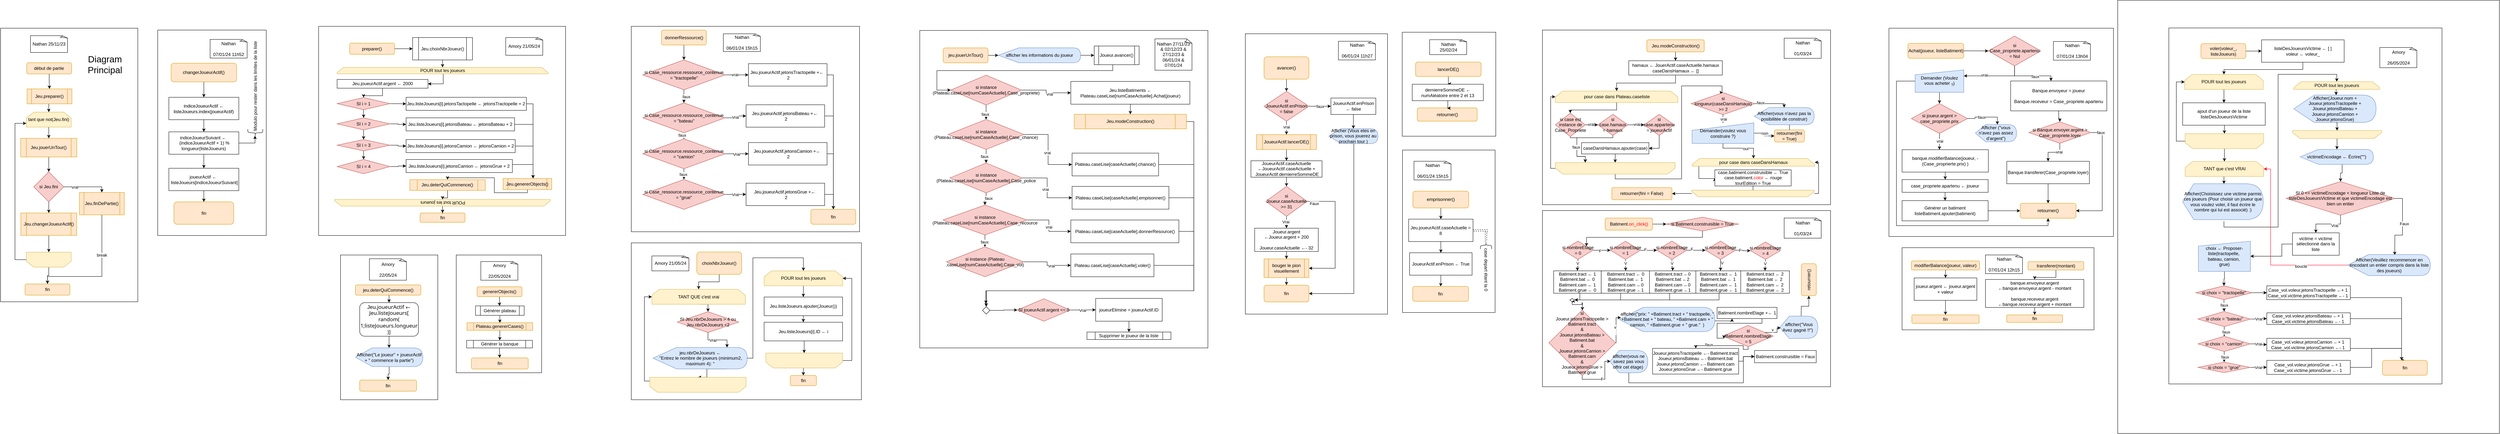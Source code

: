 <mxfile version="24.4.8" type="google" pages="2">
  <diagram name="DIAGRAM" id="bxNONvTWKdA4XL9HC_S2">
    <mxGraphModel grid="1" page="1" gridSize="10" guides="1" tooltips="1" connect="1" arrows="1" fold="1" pageScale="1" pageWidth="827" pageHeight="1169" math="0" shadow="0">
      <root>
        <mxCell id="0" />
        <mxCell id="1" parent="0" />
        <mxCell id="94VmKcZ06HSlmsx4N-k2-29" value="" style="rounded=0;whiteSpace=wrap;html=1;strokeWidth=1;" vertex="1" parent="1">
          <mxGeometry x="5701.39" y="12.5" width="1019.97" height="1160" as="geometry" />
        </mxCell>
        <mxCell id="94VmKcZ06HSlmsx4N-k2-6" value="" style="rounded=0;whiteSpace=wrap;html=1;strokeWidth=1;" vertex="1" parent="1">
          <mxGeometry x="5838" y="86.84" width="730" height="953.16" as="geometry" />
        </mxCell>
        <mxCell id="vOXP9vW5V_u5fkOzsxPn-112" value="" style="rounded=0;whiteSpace=wrap;html=1;" vertex="1" parent="1">
          <mxGeometry x="2500" y="93.55" width="770" height="850" as="geometry" />
        </mxCell>
        <mxCell id="ZxaVZLeZfUsrjmSky6wR-12" value="" style="rounded=0;whiteSpace=wrap;html=1;strokeWidth=1;" vertex="1" parent="1">
          <mxGeometry x="951.97" y="694.75" width="260" height="387.5" as="geometry" />
        </mxCell>
        <mxCell id="ODtlHhwqTeWfOuTwyrxn-27" value="" style="rounded=0;whiteSpace=wrap;html=1;strokeWidth=1;" vertex="1" parent="1">
          <mxGeometry x="1729.03" y="662.25" width="615" height="420" as="geometry" />
        </mxCell>
        <mxCell id="7cuzVH4UII7gsxlvaoW2-133" value="" style="rounded=0;whiteSpace=wrap;html=1;" vertex="1" parent="1">
          <mxGeometry x="4164" y="575.7" width="770" height="471.75" as="geometry" />
        </mxCell>
        <mxCell id="7cuzVH4UII7gsxlvaoW2-132" value="" style="rounded=0;whiteSpace=wrap;html=1;" vertex="1" parent="1">
          <mxGeometry x="4164" y="92.5" width="770" height="467.5" as="geometry" />
        </mxCell>
        <mxCell id="Pfm_0kO_F607qEXEH_R2-76" value="" style="rounded=0;whiteSpace=wrap;html=1;strokeWidth=1;" vertex="1" parent="1">
          <mxGeometry x="5090" y="87.5" width="600" height="557.64" as="geometry" />
        </mxCell>
        <mxCell id="GvmlKNDHr0ooelU1T3JO-18" value="" style="rounded=0;whiteSpace=wrap;html=1;strokeWidth=1;" vertex="1" parent="1">
          <mxGeometry x="5125.06" y="675.14" width="512.93" height="220" as="geometry" />
        </mxCell>
        <mxCell id="M_Z6mFilWkLScB1Hqa6Q-64" value="" style="rounded=0;whiteSpace=wrap;html=1;strokeWidth=1;" vertex="1" parent="1">
          <mxGeometry x="3790" y="413.74" width="247.47" height="435" as="geometry" />
        </mxCell>
        <mxCell id="M_Z6mFilWkLScB1Hqa6Q-44" value="" style="rounded=0;whiteSpace=wrap;html=1;strokeWidth=1;" vertex="1" parent="1">
          <mxGeometry x="463.48" y="92.5" width="290" height="550" as="geometry" />
        </mxCell>
        <mxCell id="M_Z6mFilWkLScB1Hqa6Q-34" value="" style="rounded=0;whiteSpace=wrap;html=1;strokeWidth=1;" vertex="1" parent="1">
          <mxGeometry x="1729.03" y="82.5" width="610" height="550" as="geometry" />
        </mxCell>
        <mxCell id="gywn9AA3mlb3rCUnusvg-58" value="" style="rounded=0;whiteSpace=wrap;html=1;strokeWidth=1;" vertex="1" parent="1">
          <mxGeometry x="1261.25" y="694.75" width="228.22" height="315.25" as="geometry" />
        </mxCell>
        <mxCell id="gywn9AA3mlb3rCUnusvg-56" value="" style="rounded=0;whiteSpace=wrap;html=1;strokeWidth=1;" vertex="1" parent="1">
          <mxGeometry x="3370" y="102.45" width="380" height="750.55" as="geometry" />
        </mxCell>
        <mxCell id="gywn9AA3mlb3rCUnusvg-48" value="" style="rounded=0;whiteSpace=wrap;html=1;strokeWidth=1;" vertex="1" parent="1">
          <mxGeometry x="43.48" y="87.5" width="366.82" height="732.5" as="geometry" />
        </mxCell>
        <mxCell id="ZHh--drKjk1a9ROfG0PJ-7" style="edgeStyle=orthogonalEdgeStyle;rounded=0;orthogonalLoop=1;jettySize=auto;html=1;entryX=0.5;entryY=0;entryDx=0;entryDy=0;" edge="1" parent="1" source="yiL_vQixHmG9P4q_KTve-1" target="yiL_vQixHmG9P4q_KTve-3">
          <mxGeometry relative="1" as="geometry" />
        </mxCell>
        <mxCell id="yiL_vQixHmG9P4q_KTve-1" value="début de partie" style="rounded=1;whiteSpace=wrap;html=1;fillColor=#ffe6cc;strokeColor=#d79b00;" vertex="1" parent="1">
          <mxGeometry x="113.48" y="180" width="120" height="30" as="geometry" />
        </mxCell>
        <mxCell id="ZxaVZLeZfUsrjmSky6wR-1" style="edgeStyle=orthogonalEdgeStyle;rounded=0;orthogonalLoop=1;jettySize=auto;html=1;exitX=0.5;exitY=1;exitDx=0;exitDy=0;entryX=0.5;entryY=0;entryDx=0;entryDy=0;" edge="1" parent="1" source="yiL_vQixHmG9P4q_KTve-3" target="yiL_vQixHmG9P4q_KTve-8">
          <mxGeometry relative="1" as="geometry" />
        </mxCell>
        <mxCell id="yiL_vQixHmG9P4q_KTve-3" value="Jeu.preparer()" style="shape=process;whiteSpace=wrap;html=1;backgroundOutline=1;fillColor=#ffe6cc;strokeColor=#d79b00;" vertex="1" parent="1">
          <mxGeometry x="114.26" y="250" width="120" height="40" as="geometry" />
        </mxCell>
        <mxCell id="uaK8M5xNNnAw0tKvu6w5-4" style="edgeStyle=orthogonalEdgeStyle;rounded=0;orthogonalLoop=1;jettySize=auto;html=1;" edge="1" parent="1" source="yiL_vQixHmG9P4q_KTve-7" target="yiL_vQixHmG9P4q_KTve-16">
          <mxGeometry relative="1" as="geometry" />
        </mxCell>
        <mxCell id="yiL_vQixHmG9P4q_KTve-7" value="Jeu.jouerUnTour()" style="shape=process;whiteSpace=wrap;html=1;backgroundOutline=1;fillColor=#ffe6cc;strokeColor=#d79b00;" vertex="1" parent="1">
          <mxGeometry x="97.29" y="382.25" width="150" height="50" as="geometry" />
        </mxCell>
        <mxCell id="yiL_vQixHmG9P4q_KTve-10" style="edgeStyle=orthogonalEdgeStyle;rounded=0;orthogonalLoop=1;jettySize=auto;html=1;" edge="1" parent="1" source="yiL_vQixHmG9P4q_KTve-8" target="yiL_vQixHmG9P4q_KTve-7">
          <mxGeometry relative="1" as="geometry" />
        </mxCell>
        <mxCell id="yiL_vQixHmG9P4q_KTve-8" value="tant que not(Jeu.fini)" style="shape=loopLimit;whiteSpace=wrap;html=1;fillColor=#fff2cc;strokeColor=#d6b656;" vertex="1" parent="1">
          <mxGeometry x="112.29" y="312.25" width="120" height="40" as="geometry" />
        </mxCell>
        <mxCell id="gywn9AA3mlb3rCUnusvg-66" style="edgeStyle=orthogonalEdgeStyle;rounded=0;orthogonalLoop=1;jettySize=auto;html=1;entryX=0;entryY=0.75;entryDx=0;entryDy=0;" edge="1" parent="1" source="yiL_vQixHmG9P4q_KTve-9" target="yiL_vQixHmG9P4q_KTve-8">
          <mxGeometry relative="1" as="geometry">
            <Array as="points">
              <mxPoint x="82.07" y="707.25" />
              <mxPoint x="82.07" y="342.25" />
            </Array>
          </mxGeometry>
        </mxCell>
        <mxCell id="uaK8M5xNNnAw0tKvu6w5-12" style="edgeStyle=orthogonalEdgeStyle;rounded=0;orthogonalLoop=1;jettySize=auto;html=1;" edge="1" parent="1" source="yiL_vQixHmG9P4q_KTve-9" target="yiL_vQixHmG9P4q_KTve-13">
          <mxGeometry relative="1" as="geometry" />
        </mxCell>
        <mxCell id="yiL_vQixHmG9P4q_KTve-9" value="" style="shape=loopLimit;whiteSpace=wrap;html=1;rotation=-180;fillColor=#fff2cc;strokeColor=#d6b656;" vertex="1" parent="1">
          <mxGeometry x="112.29" y="687.25" width="120" height="40" as="geometry" />
        </mxCell>
        <mxCell id="yiL_vQixHmG9P4q_KTve-13" value="fin" style="rounded=1;whiteSpace=wrap;html=1;fillColor=#ffe6cc;strokeColor=#d79b00;" vertex="1" parent="1">
          <mxGeometry x="108.91" y="772.25" width="120" height="30" as="geometry" />
        </mxCell>
        <mxCell id="uaK8M5xNNnAw0tKvu6w5-6" style="edgeStyle=orthogonalEdgeStyle;rounded=0;orthogonalLoop=1;jettySize=auto;html=1;entryX=0.5;entryY=0;entryDx=0;entryDy=0;" edge="1" parent="1" source="yiL_vQixHmG9P4q_KTve-16" target="gywn9AA3mlb3rCUnusvg-40">
          <mxGeometry relative="1" as="geometry" />
        </mxCell>
        <mxCell id="uaK8M5xNNnAw0tKvu6w5-10" style="edgeStyle=orthogonalEdgeStyle;rounded=0;orthogonalLoop=1;jettySize=auto;html=1;" edge="1" parent="1" source="yiL_vQixHmG9P4q_KTve-16" target="uaK8M5xNNnAw0tKvu6w5-8">
          <mxGeometry relative="1" as="geometry">
            <Array as="points">
              <mxPoint x="314.07" y="512.25" />
            </Array>
          </mxGeometry>
        </mxCell>
        <mxCell id="uaK8M5xNNnAw0tKvu6w5-11" value="vrai" style="edgeLabel;html=1;align=center;verticalAlign=middle;resizable=0;points=[];" vertex="1" connectable="0" parent="uaK8M5xNNnAw0tKvu6w5-10">
          <mxGeometry x="-0.49" relative="1" as="geometry">
            <mxPoint as="offset" />
          </mxGeometry>
        </mxCell>
        <mxCell id="yiL_vQixHmG9P4q_KTve-16" value="si Jeu.fini" style="rhombus;whiteSpace=wrap;html=1;fillColor=#f8cecc;strokeColor=#b85450;" vertex="1" parent="1">
          <mxGeometry x="132.29" y="472.25" width="80" height="80" as="geometry" />
        </mxCell>
        <mxCell id="zvJ45iPWWbfUhuWSmI87-7" value="" style="edgeStyle=orthogonalEdgeStyle;rounded=0;orthogonalLoop=1;jettySize=auto;html=1;entryX=0.5;entryY=0;entryDx=0;entryDy=0;" edge="1" parent="1" source="zvJ45iPWWbfUhuWSmI87-4" target="zvJ45iPWWbfUhuWSmI87-21">
          <mxGeometry relative="1" as="geometry">
            <mxPoint x="1376.97" y="877.25" as="targetPoint" />
          </mxGeometry>
        </mxCell>
        <mxCell id="zvJ45iPWWbfUhuWSmI87-4" value="genererObjects()" style="rounded=1;whiteSpace=wrap;html=1;fillColor=#ffe6cc;strokeColor=#d79b00;" vertex="1" parent="1">
          <mxGeometry x="1316.97" y="779.75" width="120" height="26.55" as="geometry" />
        </mxCell>
        <mxCell id="zvJ45iPWWbfUhuWSmI87-5" value="&lt;div&gt;Amory&lt;/div&gt;&lt;div&gt;&lt;br&gt;&lt;/div&gt;&lt;div&gt;22/05/2024&lt;/div&gt;" style="whiteSpace=wrap;html=1;shape=mxgraph.basic.document" vertex="1" parent="1">
          <mxGeometry x="1326.97" y="712.25" width="100" height="50" as="geometry" />
        </mxCell>
        <mxCell id="2R7VpxOGQARCokUlHhCC-2" value="" style="edgeStyle=orthogonalEdgeStyle;rounded=0;orthogonalLoop=1;jettySize=auto;html=1;" edge="1" parent="1" source="zvJ45iPWWbfUhuWSmI87-21" target="2R7VpxOGQARCokUlHhCC-1">
          <mxGeometry relative="1" as="geometry" />
        </mxCell>
        <mxCell id="zvJ45iPWWbfUhuWSmI87-21" value="Générer plateau" style="shape=process;whiteSpace=wrap;html=1;backgroundOutline=1;" vertex="1" parent="1">
          <mxGeometry x="1312.78" y="831.05" width="130" height="25.25" as="geometry" />
        </mxCell>
        <mxCell id="9rve5gC0Euza__ru8j9R-42" style="edgeStyle=orthogonalEdgeStyle;rounded=0;orthogonalLoop=1;jettySize=auto;html=1;" edge="1" parent="1" source="gywn9AA3mlb3rCUnusvg-2" target="YPO62LDODM5jKds_IxU0-1">
          <mxGeometry relative="1" as="geometry" />
        </mxCell>
        <mxCell id="gywn9AA3mlb3rCUnusvg-2" value="avancer()" style="rounded=1;whiteSpace=wrap;html=1;fillColor=#ffe6cc;strokeColor=#d79b00;" vertex="1" parent="1">
          <mxGeometry x="3420" y="163.95" width="120" height="60" as="geometry" />
        </mxCell>
        <mxCell id="gywn9AA3mlb3rCUnusvg-14" value="Nathan 25/11/23" style="whiteSpace=wrap;html=1;shape=mxgraph.basic.document" vertex="1" parent="1">
          <mxGeometry x="123.48" y="107.5" width="100" height="45" as="geometry" />
        </mxCell>
        <mxCell id="gywn9AA3mlb3rCUnusvg-49" value="Diagram &lt;br style=&quot;font-size: 24px;&quot;&gt;Principal" style="text;html=1;align=center;verticalAlign=middle;resizable=0;points=[];autosize=1;strokeColor=none;fillColor=none;fontSize=24;" vertex="1" parent="1">
          <mxGeometry x="262.19" y="150" width="120" height="70" as="geometry" />
        </mxCell>
        <mxCell id="M_Z6mFilWkLScB1Hqa6Q-2" value="" style="edgeStyle=orthogonalEdgeStyle;rounded=0;orthogonalLoop=1;jettySize=auto;html=1;" edge="1" parent="1" source="M_Z6mFilWkLScB1Hqa6Q-28" target="M_Z6mFilWkLScB1Hqa6Q-8">
          <mxGeometry relative="1" as="geometry">
            <mxPoint x="1869.5" y="132.5" as="sourcePoint" />
          </mxGeometry>
        </mxCell>
        <mxCell id="M_Z6mFilWkLScB1Hqa6Q-4" style="edgeStyle=orthogonalEdgeStyle;rounded=0;orthogonalLoop=1;jettySize=auto;html=1;" edge="1" parent="1" source="M_Z6mFilWkLScB1Hqa6Q-8">
          <mxGeometry relative="1" as="geometry">
            <mxPoint x="2042.22" y="212.5" as="targetPoint" />
          </mxGeometry>
        </mxCell>
        <mxCell id="M_Z6mFilWkLScB1Hqa6Q-5" value="vrai" style="edgeLabel;html=1;align=center;verticalAlign=middle;resizable=0;points=[];" vertex="1" connectable="0" parent="M_Z6mFilWkLScB1Hqa6Q-4">
          <mxGeometry x="-0.153" y="1" relative="1" as="geometry">
            <mxPoint as="offset" />
          </mxGeometry>
        </mxCell>
        <mxCell id="M_Z6mFilWkLScB1Hqa6Q-6" value="" style="edgeStyle=orthogonalEdgeStyle;rounded=0;orthogonalLoop=1;jettySize=auto;html=1;" edge="1" parent="1" source="M_Z6mFilWkLScB1Hqa6Q-8" target="M_Z6mFilWkLScB1Hqa6Q-13">
          <mxGeometry relative="1" as="geometry" />
        </mxCell>
        <mxCell id="M_Z6mFilWkLScB1Hqa6Q-7" value="faux" style="edgeLabel;html=1;align=center;verticalAlign=middle;resizable=0;points=[];" vertex="1" connectable="0" parent="M_Z6mFilWkLScB1Hqa6Q-6">
          <mxGeometry x="0.266" y="6" relative="1" as="geometry">
            <mxPoint as="offset" />
          </mxGeometry>
        </mxCell>
        <mxCell id="M_Z6mFilWkLScB1Hqa6Q-8" value="si Case_ressource.ressource_contenue = &quot;tractopelle&quot;" style="rhombus;whiteSpace=wrap;html=1;fillColor=#f8cecc;strokeColor=#b85450;" vertex="1" parent="1">
          <mxGeometry x="1759.72" y="172.5" width="220" height="80" as="geometry" />
        </mxCell>
        <mxCell id="M_Z6mFilWkLScB1Hqa6Q-9" value="" style="edgeStyle=orthogonalEdgeStyle;rounded=0;orthogonalLoop=1;jettySize=auto;html=1;" edge="1" parent="1" source="M_Z6mFilWkLScB1Hqa6Q-13" target="M_Z6mFilWkLScB1Hqa6Q-18">
          <mxGeometry relative="1" as="geometry" />
        </mxCell>
        <mxCell id="M_Z6mFilWkLScB1Hqa6Q-10" value="faux" style="edgeLabel;html=1;align=center;verticalAlign=middle;resizable=0;points=[];" vertex="1" connectable="0" parent="M_Z6mFilWkLScB1Hqa6Q-9">
          <mxGeometry x="0.065" y="5" relative="1" as="geometry">
            <mxPoint as="offset" />
          </mxGeometry>
        </mxCell>
        <mxCell id="M_Z6mFilWkLScB1Hqa6Q-11" style="edgeStyle=orthogonalEdgeStyle;rounded=0;orthogonalLoop=1;jettySize=auto;html=1;" edge="1" parent="1" source="M_Z6mFilWkLScB1Hqa6Q-13" target="M_Z6mFilWkLScB1Hqa6Q-23">
          <mxGeometry relative="1" as="geometry" />
        </mxCell>
        <mxCell id="M_Z6mFilWkLScB1Hqa6Q-12" value="Vrai" style="edgeLabel;html=1;align=center;verticalAlign=middle;resizable=0;points=[];" vertex="1" connectable="0" parent="M_Z6mFilWkLScB1Hqa6Q-11">
          <mxGeometry x="-0.039" y="1" relative="1" as="geometry">
            <mxPoint as="offset" />
          </mxGeometry>
        </mxCell>
        <mxCell id="M_Z6mFilWkLScB1Hqa6Q-13" value="si Case_ressource.ressource_contenue = &quot;bateau&quot;" style="rhombus;whiteSpace=wrap;html=1;fillColor=#f8cecc;strokeColor=#b85450;" vertex="1" parent="1">
          <mxGeometry x="1759.72" y="287.5" width="220" height="80" as="geometry" />
        </mxCell>
        <mxCell id="M_Z6mFilWkLScB1Hqa6Q-14" value="" style="edgeStyle=orthogonalEdgeStyle;rounded=0;orthogonalLoop=1;jettySize=auto;html=1;" edge="1" parent="1" source="M_Z6mFilWkLScB1Hqa6Q-18" target="M_Z6mFilWkLScB1Hqa6Q-21">
          <mxGeometry relative="1" as="geometry" />
        </mxCell>
        <mxCell id="M_Z6mFilWkLScB1Hqa6Q-15" value="faux" style="edgeLabel;html=1;align=center;verticalAlign=middle;resizable=0;points=[];" vertex="1" connectable="0" parent="M_Z6mFilWkLScB1Hqa6Q-14">
          <mxGeometry x="0.002" y="2" relative="1" as="geometry">
            <mxPoint as="offset" />
          </mxGeometry>
        </mxCell>
        <mxCell id="M_Z6mFilWkLScB1Hqa6Q-16" style="edgeStyle=orthogonalEdgeStyle;rounded=0;orthogonalLoop=1;jettySize=auto;html=1;" edge="1" parent="1" source="M_Z6mFilWkLScB1Hqa6Q-18" target="M_Z6mFilWkLScB1Hqa6Q-24">
          <mxGeometry relative="1" as="geometry" />
        </mxCell>
        <mxCell id="M_Z6mFilWkLScB1Hqa6Q-17" value="Vrai" style="edgeLabel;html=1;align=center;verticalAlign=middle;resizable=0;points=[];" vertex="1" connectable="0" parent="M_Z6mFilWkLScB1Hqa6Q-16">
          <mxGeometry x="-0.039" y="-1" relative="1" as="geometry">
            <mxPoint as="offset" />
          </mxGeometry>
        </mxCell>
        <mxCell id="M_Z6mFilWkLScB1Hqa6Q-18" value="si Case_ressource.ressource_contenue = &quot;camion&quot;" style="rhombus;whiteSpace=wrap;html=1;fillColor=#f8cecc;strokeColor=#b85450;" vertex="1" parent="1">
          <mxGeometry x="1759.72" y="383.75" width="220" height="80" as="geometry" />
        </mxCell>
        <mxCell id="M_Z6mFilWkLScB1Hqa6Q-19" style="edgeStyle=orthogonalEdgeStyle;rounded=0;orthogonalLoop=1;jettySize=auto;html=1;" edge="1" parent="1" source="M_Z6mFilWkLScB1Hqa6Q-21" target="M_Z6mFilWkLScB1Hqa6Q-25">
          <mxGeometry relative="1" as="geometry" />
        </mxCell>
        <mxCell id="M_Z6mFilWkLScB1Hqa6Q-20" value="Vrai" style="edgeLabel;html=1;align=center;verticalAlign=middle;resizable=0;points=[];" vertex="1" connectable="0" parent="M_Z6mFilWkLScB1Hqa6Q-19">
          <mxGeometry x="-0.039" relative="1" as="geometry">
            <mxPoint as="offset" />
          </mxGeometry>
        </mxCell>
        <mxCell id="M_Z6mFilWkLScB1Hqa6Q-21" value="si Case_ressource.ressource_contenue = &quot;grue&quot;" style="rhombus;whiteSpace=wrap;html=1;fillColor=#f8cecc;strokeColor=#b85450;" vertex="1" parent="1">
          <mxGeometry x="1759.72" y="492.5" width="220" height="80" as="geometry" />
        </mxCell>
        <mxCell id="Pfm_0kO_F607qEXEH_R2-36" style="edgeStyle=orthogonalEdgeStyle;rounded=0;orthogonalLoop=1;jettySize=auto;html=1;" edge="1" parent="1" source="M_Z6mFilWkLScB1Hqa6Q-22" target="M_Z6mFilWkLScB1Hqa6Q-29">
          <mxGeometry relative="1" as="geometry">
            <Array as="points">
              <mxPoint x="2269.03" y="212.5" />
            </Array>
          </mxGeometry>
        </mxCell>
        <mxCell id="M_Z6mFilWkLScB1Hqa6Q-22" value="Jeu.joueurActif.jetonsTractopelle +←&amp;nbsp;&lt;br&gt;&amp;nbsp;2" style="rounded=0;whiteSpace=wrap;html=1;" vertex="1" parent="1">
          <mxGeometry x="2042.22" y="182.5" width="210" height="60" as="geometry" />
        </mxCell>
        <mxCell id="M_Z6mFilWkLScB1Hqa6Q-32" style="edgeStyle=orthogonalEdgeStyle;rounded=0;orthogonalLoop=1;jettySize=auto;html=1;" edge="1" parent="1" source="M_Z6mFilWkLScB1Hqa6Q-23" target="M_Z6mFilWkLScB1Hqa6Q-29">
          <mxGeometry relative="1" as="geometry">
            <Array as="points">
              <mxPoint x="2269.03" y="322.5" />
            </Array>
          </mxGeometry>
        </mxCell>
        <mxCell id="M_Z6mFilWkLScB1Hqa6Q-23" value="&lt;span style=&quot;color: rgb(0, 0, 0); font-family: Helvetica; font-size: 12px; font-style: normal; font-variant-ligatures: normal; font-variant-caps: normal; font-weight: 400; letter-spacing: normal; orphans: 2; text-align: center; text-indent: 0px; text-transform: none; widows: 2; word-spacing: 0px; -webkit-text-stroke-width: 0px; background-color: rgb(251, 251, 251); text-decoration-thickness: initial; text-decoration-style: initial; text-decoration-color: initial; float: none; display: inline !important;&quot;&gt;Jeu.joueurActif.jetonsBateau +←&amp;nbsp;&lt;br&gt;&amp;nbsp;2&lt;/span&gt;" style="rounded=0;whiteSpace=wrap;html=1;" vertex="1" parent="1">
          <mxGeometry x="2035.79" y="292.5" width="210" height="60" as="geometry" />
        </mxCell>
        <mxCell id="M_Z6mFilWkLScB1Hqa6Q-31" style="edgeStyle=orthogonalEdgeStyle;rounded=0;orthogonalLoop=1;jettySize=auto;html=1;" edge="1" parent="1" source="M_Z6mFilWkLScB1Hqa6Q-24" target="M_Z6mFilWkLScB1Hqa6Q-29">
          <mxGeometry relative="1" as="geometry">
            <Array as="points">
              <mxPoint x="2269.03" y="423.5" />
            </Array>
          </mxGeometry>
        </mxCell>
        <mxCell id="M_Z6mFilWkLScB1Hqa6Q-24" value="&lt;span style=&quot;color: rgb(0, 0, 0); font-family: Helvetica; font-size: 12px; font-style: normal; font-variant-ligatures: normal; font-variant-caps: normal; font-weight: 400; letter-spacing: normal; orphans: 2; text-align: center; text-indent: 0px; text-transform: none; widows: 2; word-spacing: 0px; -webkit-text-stroke-width: 0px; background-color: rgb(251, 251, 251); text-decoration-thickness: initial; text-decoration-style: initial; text-decoration-color: initial; float: none; display: inline !important;&quot;&gt;Jeu.joueurActif.jetonsCamion +←&amp;nbsp;&lt;br&gt;&amp;nbsp;2&lt;/span&gt;" style="rounded=0;whiteSpace=wrap;html=1;" vertex="1" parent="1">
          <mxGeometry x="2042.22" y="393.75" width="210" height="60" as="geometry" />
        </mxCell>
        <mxCell id="M_Z6mFilWkLScB1Hqa6Q-30" style="edgeStyle=orthogonalEdgeStyle;rounded=0;orthogonalLoop=1;jettySize=auto;html=1;entryX=0.5;entryY=0;entryDx=0;entryDy=0;" edge="1" parent="1" source="M_Z6mFilWkLScB1Hqa6Q-25" target="M_Z6mFilWkLScB1Hqa6Q-29">
          <mxGeometry relative="1" as="geometry">
            <Array as="points">
              <mxPoint x="2269.03" y="597.5" />
              <mxPoint x="2269.03" y="637.5" />
            </Array>
          </mxGeometry>
        </mxCell>
        <mxCell id="M_Z6mFilWkLScB1Hqa6Q-25" value="&lt;span style=&quot;color: rgb(0, 0, 0); font-family: Helvetica; font-size: 12px; font-style: normal; font-variant-ligatures: normal; font-variant-caps: normal; font-weight: 400; letter-spacing: normal; orphans: 2; text-align: center; text-indent: 0px; text-transform: none; widows: 2; word-spacing: 0px; -webkit-text-stroke-width: 0px; background-color: rgb(251, 251, 251); text-decoration-thickness: initial; text-decoration-style: initial; text-decoration-color: initial; float: none; display: inline !important;&quot;&gt;Jeu.joueurActif.jetonsGrue +←&amp;nbsp;&lt;br&gt;&amp;nbsp;2&lt;/span&gt;" style="rounded=0;whiteSpace=wrap;html=1;" vertex="1" parent="1">
          <mxGeometry x="2035.79" y="502.5" width="210" height="60" as="geometry" />
        </mxCell>
        <mxCell id="M_Z6mFilWkLScB1Hqa6Q-28" value="donnerRessource()" style="rounded=1;whiteSpace=wrap;html=1;fillColor=#ffe6cc;strokeColor=#d79b00;" vertex="1" parent="1">
          <mxGeometry x="1809.72" y="92.5" width="120" height="40" as="geometry" />
        </mxCell>
        <mxCell id="M_Z6mFilWkLScB1Hqa6Q-29" value="fin" style="rounded=1;whiteSpace=wrap;html=1;fillColor=#ffe6cc;strokeColor=#d79b00;" vertex="1" parent="1">
          <mxGeometry x="2209.03" y="572.5" width="120" height="40" as="geometry" />
        </mxCell>
        <mxCell id="GvmlKNDHr0ooelU1T3JO-5" value="" style="edgeStyle=orthogonalEdgeStyle;rounded=0;orthogonalLoop=1;jettySize=auto;html=1;" edge="1" parent="1" source="M_Z6mFilWkLScB1Hqa6Q-46" target="GvmlKNDHr0ooelU1T3JO-4">
          <mxGeometry relative="1" as="geometry" />
        </mxCell>
        <mxCell id="M_Z6mFilWkLScB1Hqa6Q-46" value="changerJoueurActif()" style="rounded=1;whiteSpace=wrap;html=1;fillColor=#ffe6cc;strokeColor=#d79b00;" vertex="1" parent="1">
          <mxGeometry x="499.25" y="181.25" width="174.97" height="50" as="geometry" />
        </mxCell>
        <mxCell id="M_Z6mFilWkLScB1Hqa6Q-52" value="fin" style="rounded=1;whiteSpace=wrap;html=1;fillColor=#ffe6cc;strokeColor=#d79b00;" vertex="1" parent="1">
          <mxGeometry x="506.74" y="552.5" width="160" height="60" as="geometry" />
        </mxCell>
        <mxCell id="M_Z6mFilWkLScB1Hqa6Q-53" value="&lt;div&gt;Nathan&lt;/div&gt;&lt;div&gt;&lt;br&gt;&lt;/div&gt;&lt;div&gt;06/01/24 15h15&lt;br&gt;&lt;/div&gt;" style="whiteSpace=wrap;html=1;shape=mxgraph.basic.document" vertex="1" parent="1">
          <mxGeometry x="1975.03" y="102.5" width="100" height="47.5" as="geometry" />
        </mxCell>
        <mxCell id="M_Z6mFilWkLScB1Hqa6Q-74" style="edgeStyle=orthogonalEdgeStyle;rounded=0;orthogonalLoop=1;jettySize=auto;html=1;" edge="1" parent="1" source="M_Z6mFilWkLScB1Hqa6Q-65" target="M_Z6mFilWkLScB1Hqa6Q-73">
          <mxGeometry relative="1" as="geometry" />
        </mxCell>
        <mxCell id="M_Z6mFilWkLScB1Hqa6Q-65" value="emprisonner()" style="rounded=1;whiteSpace=wrap;html=1;fillColor=#ffe6cc;strokeColor=#d79b00;" vertex="1" parent="1">
          <mxGeometry x="3817.83" y="523.74" width="149.28" height="45" as="geometry" />
        </mxCell>
        <mxCell id="cAAGQBFZAolaBA7xmCPo-3" value="" style="edgeStyle=orthogonalEdgeStyle;rounded=0;orthogonalLoop=1;jettySize=auto;html=1;" edge="1" parent="1" source="M_Z6mFilWkLScB1Hqa6Q-73" target="cAAGQBFZAolaBA7xmCPo-2">
          <mxGeometry relative="1" as="geometry" />
        </mxCell>
        <mxCell id="M_Z6mFilWkLScB1Hqa6Q-73" value="Jeu.joueurActif.caseActuelle = 8" style="rounded=0;whiteSpace=wrap;html=1;" vertex="1" parent="1">
          <mxGeometry x="3806.47" y="598.74" width="172" height="60" as="geometry" />
        </mxCell>
        <mxCell id="cAAGQBFZAolaBA7xmCPo-5" value="" style="edgeStyle=orthogonalEdgeStyle;rounded=0;orthogonalLoop=1;jettySize=auto;html=1;" edge="1" parent="1" source="cAAGQBFZAolaBA7xmCPo-2" target="cAAGQBFZAolaBA7xmCPo-4">
          <mxGeometry relative="1" as="geometry" />
        </mxCell>
        <mxCell id="cAAGQBFZAolaBA7xmCPo-2" value="JoueurActif.enPrison ← True" style="rounded=0;whiteSpace=wrap;html=1;" vertex="1" parent="1">
          <mxGeometry x="3808.97" y="688.74" width="167" height="60" as="geometry" />
        </mxCell>
        <mxCell id="cAAGQBFZAolaBA7xmCPo-4" value="fin" style="rounded=1;whiteSpace=wrap;html=1;fillColor=#ffe6cc;strokeColor=#d79b00;" vertex="1" parent="1">
          <mxGeometry x="3817.25" y="778.74" width="149.28" height="40" as="geometry" />
        </mxCell>
        <mxCell id="cAAGQBFZAolaBA7xmCPo-12" value="&lt;div&gt;Nathan&lt;/div&gt;&lt;div&gt;&lt;br&gt;&lt;/div&gt;&lt;div&gt;06/01/24 15h15&lt;br&gt;&lt;/div&gt;" style="whiteSpace=wrap;html=1;shape=mxgraph.basic.document" vertex="1" parent="1">
          <mxGeometry x="3820.72" y="443.74" width="100" height="50" as="geometry" />
        </mxCell>
        <mxCell id="cAAGQBFZAolaBA7xmCPo-14" style="edgeStyle=orthogonalEdgeStyle;rounded=0;orthogonalLoop=1;jettySize=auto;html=1;shape=link;dashed=1;" edge="1" parent="1" source="cAAGQBFZAolaBA7xmCPo-13" target="M_Z6mFilWkLScB1Hqa6Q-73">
          <mxGeometry relative="1" as="geometry">
            <Array as="points">
              <mxPoint x="4013" y="633.74" />
              <mxPoint x="4015" y="633.74" />
              <mxPoint x="4015" y="628.74" />
            </Array>
          </mxGeometry>
        </mxCell>
        <mxCell id="cAAGQBFZAolaBA7xmCPo-13" value="" style="shape=curlyBracket;whiteSpace=wrap;html=1;rounded=1;flipH=1;labelPosition=right;verticalLabelPosition=middle;align=left;verticalAlign=middle;rotation=-90;" vertex="1" parent="1">
          <mxGeometry x="4003.22" y="653.74" width="20" height="30" as="geometry" />
        </mxCell>
        <mxCell id="cAAGQBFZAolaBA7xmCPo-15" value="case depart étant la 0" style="text;html=1;align=center;verticalAlign=middle;resizable=0;points=[];autosize=1;strokeColor=none;fillColor=none;rotation=90;" vertex="1" parent="1">
          <mxGeometry x="3943.22" y="718.74" width="140" height="30" as="geometry" />
        </mxCell>
        <mxCell id="YPO62LDODM5jKds_IxU0-6" value="" style="edgeStyle=orthogonalEdgeStyle;rounded=0;orthogonalLoop=1;jettySize=auto;html=1;" edge="1" parent="1" source="YPO62LDODM5jKds_IxU0-1" target="YPO62LDODM5jKds_IxU0-5">
          <mxGeometry relative="1" as="geometry" />
        </mxCell>
        <mxCell id="YPO62LDODM5jKds_IxU0-9" value="faux" style="edgeLabel;html=1;align=center;verticalAlign=middle;resizable=0;points=[];" vertex="1" connectable="0" parent="YPO62LDODM5jKds_IxU0-6">
          <mxGeometry x="0.558" y="-1" relative="1" as="geometry">
            <mxPoint x="-16" y="-1" as="offset" />
          </mxGeometry>
        </mxCell>
        <mxCell id="YPO62LDODM5jKds_IxU0-14" value="" style="edgeStyle=orthogonalEdgeStyle;rounded=0;orthogonalLoop=1;jettySize=auto;html=1;" edge="1" parent="1" source="YPO62LDODM5jKds_IxU0-1" target="YPO62LDODM5jKds_IxU0-13">
          <mxGeometry relative="1" as="geometry" />
        </mxCell>
        <mxCell id="YPO62LDODM5jKds_IxU0-15" value="vrai" style="edgeLabel;html=1;align=center;verticalAlign=middle;resizable=0;points=[];" vertex="1" connectable="0" parent="YPO62LDODM5jKds_IxU0-14">
          <mxGeometry x="-0.287" relative="1" as="geometry">
            <mxPoint as="offset" />
          </mxGeometry>
        </mxCell>
        <mxCell id="YPO62LDODM5jKds_IxU0-1" value="si JoueurActif.enPrison&lt;br&gt;= false" style="rhombus;whiteSpace=wrap;html=1;fillColor=#f8cecc;strokeColor=#b85450;" vertex="1" parent="1">
          <mxGeometry x="3420" y="256.45" width="120" height="80" as="geometry" />
        </mxCell>
        <mxCell id="71vXwmIRPyvhshbvVN9Q-4" style="edgeStyle=orthogonalEdgeStyle;rounded=0;orthogonalLoop=1;jettySize=auto;html=1;entryX=1;entryY=0.5;entryDx=0;entryDy=0;" edge="1" parent="1" source="YPO62LDODM5jKds_IxU0-3" target="71vXwmIRPyvhshbvVN9Q-1">
          <mxGeometry relative="1" as="geometry">
            <Array as="points">
              <mxPoint x="3660" y="798" />
            </Array>
          </mxGeometry>
        </mxCell>
        <mxCell id="YPO62LDODM5jKds_IxU0-3" value="Afficher (Vous etes en prison, vous jouerez au prochain tour )" style="shape=display;whiteSpace=wrap;html=1;fillColor=#dae8fc;strokeColor=#6c8ebf;" vertex="1" parent="1">
          <mxGeometry x="3593.13" y="356.45" width="131.25" height="40" as="geometry" />
        </mxCell>
        <mxCell id="YPO62LDODM5jKds_IxU0-8" value="" style="edgeStyle=orthogonalEdgeStyle;rounded=0;orthogonalLoop=1;jettySize=auto;html=1;" edge="1" parent="1" source="YPO62LDODM5jKds_IxU0-5" target="YPO62LDODM5jKds_IxU0-3">
          <mxGeometry relative="1" as="geometry" />
        </mxCell>
        <mxCell id="YPO62LDODM5jKds_IxU0-5" value="JoueurActif.enPrison&lt;br style=&quot;border-color: var(--border-color);&quot;&gt;← false" style="rounded=0;whiteSpace=wrap;html=1;" vertex="1" parent="1">
          <mxGeometry x="3598.75" y="274.45" width="120" height="44" as="geometry" />
        </mxCell>
        <mxCell id="YPO62LDODM5jKds_IxU0-12" value="&lt;div&gt;Nathan&lt;/div&gt;&lt;div&gt;&lt;br&gt;&lt;/div&gt;&lt;div&gt;06/01/24 11h27&lt;br&gt;&lt;/div&gt;" style="whiteSpace=wrap;html=1;shape=mxgraph.basic.document" vertex="1" parent="1">
          <mxGeometry x="3618.75" y="122.45" width="100" height="50" as="geometry" />
        </mxCell>
        <mxCell id="LjAn1t97wGjJuFfUyYFv-3" value="" style="edgeStyle=orthogonalEdgeStyle;rounded=0;orthogonalLoop=1;jettySize=auto;html=1;" edge="1" parent="1" source="YPO62LDODM5jKds_IxU0-13" target="YPO62LDODM5jKds_IxU0-16">
          <mxGeometry relative="1" as="geometry" />
        </mxCell>
        <mxCell id="YPO62LDODM5jKds_IxU0-13" value="JoueurActif.lancerDE()" style="shape=process;whiteSpace=wrap;html=1;backgroundOutline=1;fillColor=#ffe6cc;strokeColor=#d79b00;" vertex="1" parent="1">
          <mxGeometry x="3400" y="372.45" width="160" height="40" as="geometry" />
        </mxCell>
        <mxCell id="Ozmm_VvvbrrvaCaHDA8e-5" style="edgeStyle=orthogonalEdgeStyle;rounded=0;orthogonalLoop=1;jettySize=auto;html=1;entryX=0.5;entryY=0;entryDx=0;entryDy=0;" edge="1" parent="1" source="YPO62LDODM5jKds_IxU0-16" target="Ozmm_VvvbrrvaCaHDA8e-2">
          <mxGeometry relative="1" as="geometry" />
        </mxCell>
        <mxCell id="YPO62LDODM5jKds_IxU0-16" value="JoueurActif.caseActuelle ←JoueurActif.caseActuelle +&lt;br&gt;&amp;nbsp;JoueurActif.dernierreSommeDE" style="rounded=0;whiteSpace=wrap;html=1;" vertex="1" parent="1">
          <mxGeometry x="3385" y="442.45" width="190" height="44" as="geometry" />
        </mxCell>
        <mxCell id="71vXwmIRPyvhshbvVN9Q-2" value="" style="edgeStyle=orthogonalEdgeStyle;rounded=0;orthogonalLoop=1;jettySize=auto;html=1;" edge="1" parent="1" source="G7DQBnM6ASRF4rMnMWJC-1" target="71vXwmIRPyvhshbvVN9Q-1">
          <mxGeometry relative="1" as="geometry" />
        </mxCell>
        <mxCell id="G7DQBnM6ASRF4rMnMWJC-1" value="bouger le pion visuellement" style="shape=process;whiteSpace=wrap;html=1;backgroundOutline=1;fillColor=#ffe6cc;strokeColor=#d79b00;" vertex="1" parent="1">
          <mxGeometry x="3420" y="705.25" width="120" height="50" as="geometry" />
        </mxCell>
        <mxCell id="71vXwmIRPyvhshbvVN9Q-1" value="fin" style="rounded=1;whiteSpace=wrap;html=1;fillColor=#ffe6cc;strokeColor=#d79b00;" vertex="1" parent="1">
          <mxGeometry x="3420" y="775.45" width="120" height="45" as="geometry" />
        </mxCell>
        <mxCell id="GvmlKNDHr0ooelU1T3JO-10" value="" style="edgeStyle=orthogonalEdgeStyle;rounded=0;orthogonalLoop=1;jettySize=auto;html=1;" edge="1" parent="1" source="GvmlKNDHr0ooelU1T3JO-4" target="GvmlKNDHr0ooelU1T3JO-6">
          <mxGeometry relative="1" as="geometry" />
        </mxCell>
        <mxCell id="GvmlKNDHr0ooelU1T3JO-4" value="&lt;span style=&quot;color: rgb(0, 0, 0); font-family: Helvetica; font-size: 12px; font-style: normal; font-variant-ligatures: normal; font-variant-caps: normal; font-weight: 400; letter-spacing: normal; orphans: 2; text-align: left; text-indent: 0px; text-transform: none; widows: 2; word-spacing: 0px; -webkit-text-stroke-width: 0px; background-color: rgb(251, 251, 251); text-decoration-thickness: initial; text-decoration-style: initial; text-decoration-color: initial; float: none; display: inline !important;&quot;&gt;indiceJoueurActif ← listeJoueurs.index(joueurActif)&lt;/span&gt;" style="rounded=0;whiteSpace=wrap;html=1;" vertex="1" parent="1">
          <mxGeometry x="493.24" y="272.5" width="187" height="60" as="geometry" />
        </mxCell>
        <mxCell id="GvmlKNDHr0ooelU1T3JO-12" value="" style="edgeStyle=orthogonalEdgeStyle;rounded=0;orthogonalLoop=1;jettySize=auto;html=1;" edge="1" parent="1" source="GvmlKNDHr0ooelU1T3JO-6" target="GvmlKNDHr0ooelU1T3JO-11">
          <mxGeometry relative="1" as="geometry" />
        </mxCell>
        <mxCell id="GvmlKNDHr0ooelU1T3JO-6" value="indiceJoueurSuivant&amp;nbsp;←&amp;nbsp;&lt;br&gt;&amp;nbsp;(indiceJoueurActif + 1) % longueur(listeJoueurs)" style="rounded=0;whiteSpace=wrap;html=1;" vertex="1" parent="1">
          <mxGeometry x="493.24" y="365" width="187" height="60" as="geometry" />
        </mxCell>
        <mxCell id="GvmlKNDHr0ooelU1T3JO-7" value="" style="shape=curlyBracket;whiteSpace=wrap;html=1;rounded=1;labelPosition=left;verticalLabelPosition=middle;align=right;verticalAlign=middle;rotation=-90;" vertex="1" parent="1">
          <mxGeometry x="714.17" y="347.5" width="20" height="40" as="geometry" />
        </mxCell>
        <mxCell id="GvmlKNDHr0ooelU1T3JO-8" value="Modulo pour rester dans les limites de la liste" style="text;html=1;align=center;verticalAlign=middle;resizable=0;points=[];autosize=1;strokeColor=none;fillColor=none;rotation=-90;" vertex="1" parent="1">
          <mxGeometry x="594.17" y="227.5" width="260" height="30" as="geometry" />
        </mxCell>
        <mxCell id="GvmlKNDHr0ooelU1T3JO-9" style="edgeStyle=orthogonalEdgeStyle;rounded=0;orthogonalLoop=1;jettySize=auto;html=1;entryX=0.1;entryY=0.5;entryDx=0;entryDy=0;entryPerimeter=0;" edge="1" parent="1" source="GvmlKNDHr0ooelU1T3JO-6" target="GvmlKNDHr0ooelU1T3JO-7">
          <mxGeometry relative="1" as="geometry">
            <Array as="points">
              <mxPoint x="723.48" y="394.5" />
              <mxPoint x="723.48" y="375.5" />
            </Array>
          </mxGeometry>
        </mxCell>
        <mxCell id="GvmlKNDHr0ooelU1T3JO-13" value="" style="edgeStyle=orthogonalEdgeStyle;rounded=0;orthogonalLoop=1;jettySize=auto;html=1;" edge="1" parent="1" source="GvmlKNDHr0ooelU1T3JO-11" target="M_Z6mFilWkLScB1Hqa6Q-52">
          <mxGeometry relative="1" as="geometry" />
        </mxCell>
        <mxCell id="GvmlKNDHr0ooelU1T3JO-11" value=" joueurActif&amp;nbsp;←&amp;nbsp;&lt;br&gt;&amp;nbsp;listeJoueurs[indiceJoueurSuivant]" style="rounded=0;whiteSpace=wrap;html=1;" vertex="1" parent="1">
          <mxGeometry x="493.24" y="462.5" width="187" height="60" as="geometry" />
        </mxCell>
        <mxCell id="GvmlKNDHr0ooelU1T3JO-14" value="&lt;div&gt;Nathan&lt;/div&gt;&lt;div&gt;&lt;br&gt;&lt;/div&gt;&lt;div&gt;07/01/24 11h52&lt;br&gt;&lt;/div&gt;" style="whiteSpace=wrap;html=1;shape=mxgraph.basic.document" vertex="1" parent="1">
          <mxGeometry x="603.48" y="117.5" width="100" height="50" as="geometry" />
        </mxCell>
        <mxCell id="Pfm_0kO_F607qEXEH_R2-24" value="" style="edgeStyle=orthogonalEdgeStyle;rounded=0;orthogonalLoop=1;jettySize=auto;html=1;" edge="1" parent="1" source="GvmlKNDHr0ooelU1T3JO-16" target="Pfm_0kO_F607qEXEH_R2-23">
          <mxGeometry relative="1" as="geometry" />
        </mxCell>
        <mxCell id="GvmlKNDHr0ooelU1T3JO-16" value="transferer(montant)" style="rounded=1;whiteSpace=wrap;html=1;fillColor=#ffe6cc;strokeColor=#d79b00;" vertex="1" parent="1">
          <mxGeometry x="5461.57" y="712.54" width="149.28" height="22.37" as="geometry" />
        </mxCell>
        <mxCell id="Pfm_0kO_F607qEXEH_R2-4" value="" style="edgeStyle=orthogonalEdgeStyle;rounded=0;orthogonalLoop=1;jettySize=auto;html=1;" edge="1" parent="1" source="GvmlKNDHr0ooelU1T3JO-19" target="Pfm_0kO_F607qEXEH_R2-1">
          <mxGeometry relative="1" as="geometry" />
        </mxCell>
        <mxCell id="GvmlKNDHr0ooelU1T3JO-19" value="modifierBalance(joueur, valeur)" style="rounded=1;whiteSpace=wrap;html=1;fillColor=#ffe6cc;strokeColor=#d79b00;" vertex="1" parent="1">
          <mxGeometry x="5150.01" y="710.64" width="182.25" height="24.27" as="geometry" />
        </mxCell>
        <mxCell id="Pfm_0kO_F607qEXEH_R2-5" value="" style="edgeStyle=orthogonalEdgeStyle;rounded=0;orthogonalLoop=1;jettySize=auto;html=1;" edge="1" parent="1" source="Pfm_0kO_F607qEXEH_R2-1" target="Pfm_0kO_F607qEXEH_R2-2">
          <mxGeometry relative="1" as="geometry" />
        </mxCell>
        <mxCell id="Pfm_0kO_F607qEXEH_R2-1" value="joueur.argent ← joueur.argent + valeur" style="rounded=0;whiteSpace=wrap;html=1;" vertex="1" parent="1">
          <mxGeometry x="5157.33" y="756.16" width="167.61" height="60" as="geometry" />
        </mxCell>
        <mxCell id="Pfm_0kO_F607qEXEH_R2-2" value="fin" style="rounded=1;whiteSpace=wrap;html=1;fillColor=#ffe6cc;strokeColor=#d79b00;" vertex="1" parent="1">
          <mxGeometry x="5151.14" y="855.16" width="180" height="22.77" as="geometry" />
        </mxCell>
        <mxCell id="Pfm_0kO_F607qEXEH_R2-27" value="" style="edgeStyle=orthogonalEdgeStyle;rounded=0;orthogonalLoop=1;jettySize=auto;html=1;" edge="1" parent="1" source="Pfm_0kO_F607qEXEH_R2-23" target="Pfm_0kO_F607qEXEH_R2-25">
          <mxGeometry relative="1" as="geometry" />
        </mxCell>
        <mxCell id="Pfm_0kO_F607qEXEH_R2-23" value="banque.envoyeur.argent ←banque.envoyeur.argent - montant&lt;br&gt;&lt;br&gt;banque.receveur.argent ←banque.receveur.argent + montant" style="rounded=0;whiteSpace=wrap;html=1;" vertex="1" parent="1">
          <mxGeometry x="5347.99" y="760.27" width="262.86" height="74.87" as="geometry" />
        </mxCell>
        <mxCell id="Pfm_0kO_F607qEXEH_R2-25" value="fin" style="rounded=1;whiteSpace=wrap;html=1;fillColor=#ffe6cc;strokeColor=#d79b00;" vertex="1" parent="1">
          <mxGeometry x="5404.78" y="855.16" width="149.28" height="19.98" as="geometry" />
        </mxCell>
        <mxCell id="Pfm_0kO_F607qEXEH_R2-30" value="&lt;div&gt;Nathan&lt;/div&gt;&lt;div&gt;&lt;br&gt;&lt;/div&gt;&lt;div&gt;07/01/24 12h15&lt;br&gt;&lt;/div&gt;" style="whiteSpace=wrap;html=1;shape=mxgraph.basic.document" vertex="1" parent="1">
          <mxGeometry x="5347.99" y="694.61" width="100" height="50" as="geometry" />
        </mxCell>
        <mxCell id="Pfm_0kO_F607qEXEH_R2-51" style="edgeStyle=orthogonalEdgeStyle;rounded=0;orthogonalLoop=1;jettySize=auto;html=1;" edge="1" parent="1" source="Pfm_0kO_F607qEXEH_R2-53" target="Pfm_0kO_F607qEXEH_R2-67">
          <mxGeometry relative="1" as="geometry">
            <Array as="points">
              <mxPoint x="5426" y="215.14" />
              <mxPoint x="5523" y="215.14" />
            </Array>
          </mxGeometry>
        </mxCell>
        <mxCell id="Pfm_0kO_F607qEXEH_R2-52" value="faux" style="edgeLabel;html=1;align=center;verticalAlign=middle;resizable=0;points=[];" vertex="1" connectable="0" parent="Pfm_0kO_F607qEXEH_R2-51">
          <mxGeometry x="-0.25" y="2" relative="1" as="geometry">
            <mxPoint x="30" y="4" as="offset" />
          </mxGeometry>
        </mxCell>
        <mxCell id="vOXP9vW5V_u5fkOzsxPn-124" value="" style="edgeStyle=orthogonalEdgeStyle;rounded=0;orthogonalLoop=1;jettySize=auto;html=1;" edge="1" parent="1" source="Pfm_0kO_F607qEXEH_R2-53" target="vOXP9vW5V_u5fkOzsxPn-123">
          <mxGeometry relative="1" as="geometry">
            <Array as="points">
              <mxPoint x="5426" y="215.14" />
            </Array>
          </mxGeometry>
        </mxCell>
        <mxCell id="vOXP9vW5V_u5fkOzsxPn-125" value="vrai" style="edgeLabel;html=1;align=center;verticalAlign=middle;resizable=0;points=[];" vertex="1" connectable="0" parent="vOXP9vW5V_u5fkOzsxPn-124">
          <mxGeometry x="0.325" y="-2" relative="1" as="geometry">
            <mxPoint as="offset" />
          </mxGeometry>
        </mxCell>
        <mxCell id="Pfm_0kO_F607qEXEH_R2-53" value="si Case_propriete.apartenu = Nul" style="rhombus;whiteSpace=wrap;html=1;fillColor=#f8cecc;strokeColor=#b85450;" vertex="1" parent="1">
          <mxGeometry x="5355.69" y="108.39" width="140" height="80" as="geometry" />
        </mxCell>
        <mxCell id="Pfm_0kO_F607qEXEH_R2-58" value="" style="edgeStyle=orthogonalEdgeStyle;rounded=0;orthogonalLoop=1;jettySize=auto;html=1;" edge="1" parent="1" source="Pfm_0kO_F607qEXEH_R2-62" target="Pfm_0kO_F607qEXEH_R2-65">
          <mxGeometry relative="1" as="geometry">
            <Array as="points">
              <mxPoint x="5303.63" y="466.62" />
            </Array>
          </mxGeometry>
        </mxCell>
        <mxCell id="Pfm_0kO_F607qEXEH_R2-59" value="vrai" style="edgeLabel;html=1;align=center;verticalAlign=middle;resizable=0;points=[];" vertex="1" connectable="0" parent="Pfm_0kO_F607qEXEH_R2-58">
          <mxGeometry x="-0.088" y="1" relative="1" as="geometry">
            <mxPoint as="offset" />
          </mxGeometry>
        </mxCell>
        <mxCell id="Pfm_0kO_F607qEXEH_R2-62" value="si joueur.argent &amp;gt; case_propriete.prix" style="rhombus;whiteSpace=wrap;html=1;fillColor=#f8cecc;strokeColor=#b85450;" vertex="1" parent="1">
          <mxGeometry x="5150" y="289.34" width="150" height="80" as="geometry" />
        </mxCell>
        <mxCell id="Pfm_0kO_F607qEXEH_R2-64" value="" style="edgeStyle=orthogonalEdgeStyle;rounded=0;orthogonalLoop=1;jettySize=auto;html=1;" edge="1" parent="1" source="Pfm_0kO_F607qEXEH_R2-65" target="Pfm_0kO_F607qEXEH_R2-69">
          <mxGeometry relative="1" as="geometry" />
        </mxCell>
        <mxCell id="Pfm_0kO_F607qEXEH_R2-65" value="banque.modifierBalance(joueur, -(Case_proprierte.prix) )" style="rounded=0;whiteSpace=wrap;html=1;" vertex="1" parent="1">
          <mxGeometry x="5125.06" y="412.82" width="230.63" height="60" as="geometry" />
        </mxCell>
        <mxCell id="2eKJnMNEpdoUFxvaeKD--7" style="edgeStyle=orthogonalEdgeStyle;rounded=0;orthogonalLoop=1;jettySize=auto;html=1;" edge="1" parent="1" source="Pfm_0kO_F607qEXEH_R2-67" target="2eKJnMNEpdoUFxvaeKD--6">
          <mxGeometry relative="1" as="geometry" />
        </mxCell>
        <mxCell id="Pfm_0kO_F607qEXEH_R2-67" value="Banque.envoyeur = joueur&lt;br&gt;&lt;br&gt;Banque.receveur = Case_propriete.apartenu" style="rounded=0;whiteSpace=wrap;html=1;" vertex="1" parent="1">
          <mxGeometry x="5415.22" y="228.86" width="257.01" height="80" as="geometry" />
        </mxCell>
        <mxCell id="Pfm_0kO_F607qEXEH_R2-75" style="edgeStyle=orthogonalEdgeStyle;rounded=0;orthogonalLoop=1;jettySize=auto;html=1;" edge="1" parent="1" source="Pfm_0kO_F607qEXEH_R2-68" target="Pfm_0kO_F607qEXEH_R2-72">
          <mxGeometry relative="1" as="geometry" />
        </mxCell>
        <mxCell id="Pfm_0kO_F607qEXEH_R2-68" value="Banque.transferer(Case_propriete.loyer)" style="rounded=0;whiteSpace=wrap;html=1;" vertex="1" parent="1">
          <mxGeometry x="5404.97" y="443.89" width="220.72" height="60" as="geometry" />
        </mxCell>
        <mxCell id="2YIh3Yj40AdjRFNX-GQj-4" style="edgeStyle=orthogonalEdgeStyle;rounded=0;orthogonalLoop=1;jettySize=auto;html=1;entryX=0.5;entryY=0;entryDx=0;entryDy=0;" edge="1" parent="1" source="Pfm_0kO_F607qEXEH_R2-69" target="2YIh3Yj40AdjRFNX-GQj-1">
          <mxGeometry relative="1" as="geometry" />
        </mxCell>
        <mxCell id="Pfm_0kO_F607qEXEH_R2-69" value="case_propriete.apartenu ← joueur" style="rounded=0;whiteSpace=wrap;html=1;" vertex="1" parent="1">
          <mxGeometry x="5125.06" y="492.82" width="230" height="34.1" as="geometry" />
        </mxCell>
        <mxCell id="Pfm_0kO_F607qEXEH_R2-71" style="edgeStyle=orthogonalEdgeStyle;rounded=0;orthogonalLoop=1;jettySize=auto;html=1;" edge="1" parent="1" source="Pfm_0kO_F607qEXEH_R2-70" target="Pfm_0kO_F607qEXEH_R2-53">
          <mxGeometry relative="1" as="geometry" />
        </mxCell>
        <mxCell id="Pfm_0kO_F607qEXEH_R2-70" value="Achat(joueur, listeBatiment)" style="rounded=1;whiteSpace=wrap;html=1;fillColor=#ffe6cc;strokeColor=#d79b00;" vertex="1" parent="1">
          <mxGeometry x="5140.72" y="128.12" width="149.28" height="40" as="geometry" />
        </mxCell>
        <mxCell id="Pfm_0kO_F607qEXEH_R2-72" value="retourner()" style="rounded=1;whiteSpace=wrap;html=1;fillColor=#ffe6cc;strokeColor=#d79b00;" vertex="1" parent="1">
          <mxGeometry x="5440.69" y="556.25" width="149.28" height="40" as="geometry" />
        </mxCell>
        <mxCell id="Pfm_0kO_F607qEXEH_R2-83" value="&lt;div&gt;Nathan&lt;/div&gt;&lt;div&gt;&lt;br&gt;&lt;/div&gt;&lt;div&gt;07/01/24 13h04&lt;br&gt;&lt;/div&gt;" style="whiteSpace=wrap;html=1;shape=mxgraph.basic.document" vertex="1" parent="1">
          <mxGeometry x="5529.5" y="123.12" width="100" height="50" as="geometry" />
        </mxCell>
        <mxCell id="Ozmm_VvvbrrvaCaHDA8e-4" value="" style="edgeStyle=orthogonalEdgeStyle;rounded=0;orthogonalLoop=1;jettySize=auto;html=1;" edge="1" parent="1" source="Ozmm_VvvbrrvaCaHDA8e-2" target="Ozmm_VvvbrrvaCaHDA8e-3">
          <mxGeometry relative="1" as="geometry" />
        </mxCell>
        <mxCell id="Ozmm_VvvbrrvaCaHDA8e-10" value="Vrai" style="edgeLabel;html=1;align=center;verticalAlign=middle;resizable=0;points=[];" vertex="1" connectable="0" parent="Ozmm_VvvbrrvaCaHDA8e-4">
          <mxGeometry x="0.048" y="2" relative="1" as="geometry">
            <mxPoint as="offset" />
          </mxGeometry>
        </mxCell>
        <mxCell id="Ozmm_VvvbrrvaCaHDA8e-8" style="edgeStyle=orthogonalEdgeStyle;rounded=0;orthogonalLoop=1;jettySize=auto;html=1;entryX=1;entryY=0.5;entryDx=0;entryDy=0;" edge="1" parent="1" source="Ozmm_VvvbrrvaCaHDA8e-2" target="G7DQBnM6ASRF4rMnMWJC-1">
          <mxGeometry relative="1" as="geometry">
            <Array as="points">
              <mxPoint x="3610" y="551" />
              <mxPoint x="3610" y="730" />
            </Array>
          </mxGeometry>
        </mxCell>
        <mxCell id="Ozmm_VvvbrrvaCaHDA8e-9" value="Faux" style="edgeLabel;html=1;align=center;verticalAlign=middle;resizable=0;points=[];" vertex="1" connectable="0" parent="Ozmm_VvvbrrvaCaHDA8e-8">
          <mxGeometry x="-0.882" y="-6" relative="1" as="geometry">
            <mxPoint as="offset" />
          </mxGeometry>
        </mxCell>
        <mxCell id="Ozmm_VvvbrrvaCaHDA8e-2" value="si Joueur.caseActuelle &amp;gt;= 31" style="rhombus;whiteSpace=wrap;html=1;fillColor=#f8cecc;strokeColor=#b85450;" vertex="1" parent="1">
          <mxGeometry x="3425" y="511.07" width="110" height="80" as="geometry" />
        </mxCell>
        <mxCell id="Ozmm_VvvbrrvaCaHDA8e-7" style="edgeStyle=orthogonalEdgeStyle;rounded=0;orthogonalLoop=1;jettySize=auto;html=1;" edge="1" parent="1" source="Ozmm_VvvbrrvaCaHDA8e-3" target="G7DQBnM6ASRF4rMnMWJC-1">
          <mxGeometry relative="1" as="geometry" />
        </mxCell>
        <mxCell id="Ozmm_VvvbrrvaCaHDA8e-3" value="Joueur.argent ←Joueur.argent&amp;nbsp;+ 200&lt;br&gt;&lt;br&gt;Joueur.caseActuelle ←- 32" style="rounded=0;whiteSpace=wrap;html=1;" vertex="1" parent="1">
          <mxGeometry x="3395" y="623" width="170" height="62.25" as="geometry" />
        </mxCell>
        <mxCell id="vOXP9vW5V_u5fkOzsxPn-7" style="edgeStyle=orthogonalEdgeStyle;rounded=0;orthogonalLoop=1;jettySize=auto;html=1;" edge="1" parent="1" source="Ozmm_VvvbrrvaCaHDA8e-17">
          <mxGeometry relative="1" as="geometry">
            <Array as="points">
              <mxPoint x="4360.74" y="930.45" />
              <mxPoint x="4360.74" y="862.45" />
            </Array>
            <mxPoint x="4373.99" y="862.483" as="targetPoint" />
          </mxGeometry>
        </mxCell>
        <mxCell id="vOXP9vW5V_u5fkOzsxPn-9" value="v&lt;div&gt;&lt;br&gt;&lt;/div&gt;" style="edgeLabel;html=1;align=center;verticalAlign=middle;resizable=0;points=[];" vertex="1" connectable="0" parent="vOXP9vW5V_u5fkOzsxPn-7">
          <mxGeometry x="-0.172" y="-7" relative="1" as="geometry">
            <mxPoint x="-10" y="-3" as="offset" />
          </mxGeometry>
        </mxCell>
        <mxCell id="vOXP9vW5V_u5fkOzsxPn-10" value="" style="edgeStyle=orthogonalEdgeStyle;rounded=0;orthogonalLoop=1;jettySize=auto;html=1;" edge="1" parent="1" source="Ozmm_VvvbrrvaCaHDA8e-17">
          <mxGeometry relative="1" as="geometry">
            <Array as="points">
              <mxPoint x="4270.74" y="1027.45" />
              <mxPoint x="4330.74" y="1027.45" />
              <mxPoint x="4330.74" y="979.45" />
            </Array>
            <mxPoint x="4345.99" y="979.429" as="targetPoint" />
          </mxGeometry>
        </mxCell>
        <mxCell id="vOXP9vW5V_u5fkOzsxPn-12" value="F" style="edgeLabel;html=1;align=center;verticalAlign=middle;resizable=0;points=[];" vertex="1" connectable="0" parent="vOXP9vW5V_u5fkOzsxPn-10">
          <mxGeometry x="-0.064" y="1" relative="1" as="geometry">
            <mxPoint as="offset" />
          </mxGeometry>
        </mxCell>
        <mxCell id="Ozmm_VvvbrrvaCaHDA8e-17" value="si&lt;br&gt;Joueur.jetonsTractopelle &amp;gt; Batiment.tract&lt;br style=&quot;border-color: var(--border-color);&quot;&gt;&amp;amp;&lt;br&gt;Joueur.jetonsBateau &amp;gt; Batiment.bat&lt;br&gt;&amp;amp;&lt;br style=&quot;border-color: var(--border-color);&quot;&gt;Joueur.jetonsCamion &amp;gt; Batiment.cam&lt;br&gt;&amp;amp;&lt;br style=&quot;border-color: var(--border-color);&quot;&gt;Joueur.jetonsGrue &amp;gt; Batiment.grue" style="rhombus;whiteSpace=wrap;html=1;fillColor=#f8cecc;strokeColor=#b85450;" vertex="1" parent="1">
          <mxGeometry x="4181.32" y="842.45" width="177.86" height="175" as="geometry" />
        </mxCell>
        <mxCell id="2eKJnMNEpdoUFxvaeKD--8" style="edgeStyle=orthogonalEdgeStyle;rounded=0;orthogonalLoop=1;jettySize=auto;html=1;entryX=0.5;entryY=0;entryDx=0;entryDy=0;" edge="1" parent="1" source="2eKJnMNEpdoUFxvaeKD--6" target="Pfm_0kO_F607qEXEH_R2-68">
          <mxGeometry relative="1" as="geometry" />
        </mxCell>
        <mxCell id="2eKJnMNEpdoUFxvaeKD--11" value="vrai" style="edgeLabel;html=1;align=center;verticalAlign=middle;resizable=0;points=[];" vertex="1" connectable="0" parent="2eKJnMNEpdoUFxvaeKD--8">
          <mxGeometry x="-0.334" y="-1" relative="1" as="geometry">
            <mxPoint as="offset" />
          </mxGeometry>
        </mxCell>
        <mxCell id="2eKJnMNEpdoUFxvaeKD--9" style="edgeStyle=orthogonalEdgeStyle;rounded=0;orthogonalLoop=1;jettySize=auto;html=1;entryX=1;entryY=0.5;entryDx=0;entryDy=0;" edge="1" parent="1" source="2eKJnMNEpdoUFxvaeKD--6" target="Pfm_0kO_F607qEXEH_R2-72">
          <mxGeometry relative="1" as="geometry">
            <Array as="points">
              <mxPoint x="5660" y="367.14" />
              <mxPoint x="5660" y="576.14" />
            </Array>
          </mxGeometry>
        </mxCell>
        <mxCell id="2eKJnMNEpdoUFxvaeKD--10" value="faux" style="edgeLabel;html=1;align=center;verticalAlign=middle;resizable=0;points=[];" vertex="1" connectable="0" parent="2eKJnMNEpdoUFxvaeKD--9">
          <mxGeometry x="-0.828" relative="1" as="geometry">
            <mxPoint as="offset" />
          </mxGeometry>
        </mxCell>
        <mxCell id="2eKJnMNEpdoUFxvaeKD--6" value="si Banque.envoyer.argent &amp;gt; Case_propriete.loyer" style="rhombus;whiteSpace=wrap;html=1;fillColor=#f8cecc;strokeColor=#b85450;" vertex="1" parent="1">
          <mxGeometry x="5463.78" y="338.29" width="165.72" height="57.25" as="geometry" />
        </mxCell>
        <mxCell id="ODtlHhwqTeWfOuTwyrxn-23" style="edgeStyle=orthogonalEdgeStyle;rounded=0;orthogonalLoop=1;jettySize=auto;html=1;exitX=0.5;exitY=1;exitDx=0;exitDy=0;entryX=0.5;entryY=0;entryDx=0;entryDy=0;" edge="1" parent="1" source="GQu0i8rMUTfBraO_mKuQ-12" target="ODtlHhwqTeWfOuTwyrxn-22">
          <mxGeometry relative="1" as="geometry" />
        </mxCell>
        <mxCell id="GQu0i8rMUTfBraO_mKuQ-12" value="Jeu.listeJoueurs.ajouter(Joueur())" style="rounded=0;whiteSpace=wrap;html=1;" vertex="1" parent="1">
          <mxGeometry x="2084.03" y="807.25" width="209.64" height="50" as="geometry" />
        </mxCell>
        <mxCell id="uaK8M5xNNnAw0tKvu6w5-7" value="" style="edgeStyle=orthogonalEdgeStyle;rounded=0;orthogonalLoop=1;jettySize=auto;html=1;" edge="1" parent="1" source="gywn9AA3mlb3rCUnusvg-40" target="yiL_vQixHmG9P4q_KTve-9">
          <mxGeometry relative="1" as="geometry" />
        </mxCell>
        <mxCell id="gywn9AA3mlb3rCUnusvg-40" value="Jeu.changerJoueurActif&lt;span style=&quot;background-color: initial;&quot;&gt;()&lt;/span&gt;" style="shape=process;whiteSpace=wrap;html=1;backgroundOutline=1;fillColor=#ffe6cc;strokeColor=#d79b00;" vertex="1" parent="1">
          <mxGeometry x="97.65" y="582.25" width="149.28" height="60" as="geometry" />
        </mxCell>
        <mxCell id="uaK8M5xNNnAw0tKvu6w5-9" style="edgeStyle=orthogonalEdgeStyle;rounded=0;orthogonalLoop=1;jettySize=auto;html=1;entryX=0.5;entryY=0;entryDx=0;entryDy=0;" edge="1" parent="1" source="uaK8M5xNNnAw0tKvu6w5-8" target="yiL_vQixHmG9P4q_KTve-13">
          <mxGeometry relative="1" as="geometry">
            <Array as="points">
              <mxPoint x="314.07" y="752.25" />
              <mxPoint x="169.07" y="752.25" />
            </Array>
          </mxGeometry>
        </mxCell>
        <mxCell id="uaK8M5xNNnAw0tKvu6w5-21" value="break" style="edgeLabel;html=1;align=center;verticalAlign=middle;resizable=0;points=[];" vertex="1" connectable="0" parent="uaK8M5xNNnAw0tKvu6w5-9">
          <mxGeometry x="-0.352" y="-1" relative="1" as="geometry">
            <mxPoint as="offset" />
          </mxGeometry>
        </mxCell>
        <mxCell id="uaK8M5xNNnAw0tKvu6w5-8" value="Jeu.finDePartie()" style="shape=process;whiteSpace=wrap;html=1;backgroundOutline=1;fillColor=#ffe6cc;strokeColor=#d79b00;" vertex="1" parent="1">
          <mxGeometry x="254.26" y="527.25" width="120" height="60" as="geometry" />
        </mxCell>
        <mxCell id="pRc9m41uA3Mv5hKWPW92-2" style="edgeStyle=orthogonalEdgeStyle;rounded=0;orthogonalLoop=1;jettySize=auto;html=1;" edge="1" parent="1" source="2R7VpxOGQARCokUlHhCC-1" target="pRc9m41uA3Mv5hKWPW92-1">
          <mxGeometry relative="1" as="geometry" />
        </mxCell>
        <mxCell id="2R7VpxOGQARCokUlHhCC-1" value="Plateau.genererCases()" style="shape=process;whiteSpace=wrap;html=1;backgroundOutline=1;fillColor=#ffe6cc;strokeColor=#d79b00;" vertex="1" parent="1">
          <mxGeometry x="1289.92" y="876.05" width="175.72" height="20.25" as="geometry" />
        </mxCell>
        <mxCell id="7SDSGmt9Q3SNft79trZ1-1" value="" style="rounded=0;whiteSpace=wrap;html=1;strokeWidth=1;" vertex="1" parent="1">
          <mxGeometry x="3789.31" y="98.3" width="250" height="278.4" as="geometry" />
        </mxCell>
        <mxCell id="7SDSGmt9Q3SNft79trZ1-12" style="edgeStyle=orthogonalEdgeStyle;rounded=0;orthogonalLoop=1;jettySize=auto;html=1;" edge="1" parent="1" source="7SDSGmt9Q3SNft79trZ1-3" target="7SDSGmt9Q3SNft79trZ1-10">
          <mxGeometry relative="1" as="geometry" />
        </mxCell>
        <mxCell id="7SDSGmt9Q3SNft79trZ1-3" value="lancerDE()" style="rounded=1;whiteSpace=wrap;html=1;fillColor=#ffe6cc;strokeColor=#d79b00;" vertex="1" parent="1">
          <mxGeometry x="3825.07" y="178.3" width="174.97" height="38.4" as="geometry" />
        </mxCell>
        <mxCell id="7SDSGmt9Q3SNft79trZ1-4" value="retourner()" style="rounded=1;whiteSpace=wrap;html=1;fillColor=#ffe6cc;strokeColor=#d79b00;" vertex="1" parent="1">
          <mxGeometry x="3829.55" y="300.7" width="160" height="35.75" as="geometry" />
        </mxCell>
        <mxCell id="7SDSGmt9Q3SNft79trZ1-5" value="&lt;div&gt;Nathan&lt;br&gt;25/02/24&lt;/div&gt;" style="whiteSpace=wrap;html=1;shape=mxgraph.basic.document" vertex="1" parent="1">
          <mxGeometry x="3862.56" y="118.3" width="100" height="40" as="geometry" />
        </mxCell>
        <mxCell id="7SDSGmt9Q3SNft79trZ1-13" style="edgeStyle=orthogonalEdgeStyle;rounded=0;orthogonalLoop=1;jettySize=auto;html=1;entryX=0.5;entryY=0;entryDx=0;entryDy=0;" edge="1" parent="1" source="7SDSGmt9Q3SNft79trZ1-10" target="7SDSGmt9Q3SNft79trZ1-4">
          <mxGeometry relative="1" as="geometry" />
        </mxCell>
        <mxCell id="7SDSGmt9Q3SNft79trZ1-10" value="dernierreSommeDE ← numAléatoire entre 2 et 13" style="rounded=0;whiteSpace=wrap;html=1;" vertex="1" parent="1">
          <mxGeometry x="3816.05" y="237.57" width="190" height="44" as="geometry" />
        </mxCell>
        <mxCell id="94VmKcZ06HSlmsx4N-k2-8" style="edgeStyle=orthogonalEdgeStyle;rounded=0;orthogonalLoop=1;jettySize=auto;html=1;entryX=0.5;entryY=0;entryDx=0;entryDy=0;" edge="1" parent="1" source="pRc9m41uA3Mv5hKWPW92-1" target="94VmKcZ06HSlmsx4N-k2-7">
          <mxGeometry relative="1" as="geometry" />
        </mxCell>
        <mxCell id="pRc9m41uA3Mv5hKWPW92-1" value="Générer la banque" style="shape=process;whiteSpace=wrap;html=1;backgroundOutline=1;" vertex="1" parent="1">
          <mxGeometry x="1289.11" y="923.3" width="175.72" height="20.25" as="geometry" />
        </mxCell>
        <mxCell id="2YIh3Yj40AdjRFNX-GQj-8" style="edgeStyle=orthogonalEdgeStyle;rounded=0;orthogonalLoop=1;jettySize=auto;html=1;" edge="1" parent="1" source="2YIh3Yj40AdjRFNX-GQj-1" target="Pfm_0kO_F607qEXEH_R2-72">
          <mxGeometry relative="1" as="geometry" />
        </mxCell>
        <mxCell id="2YIh3Yj40AdjRFNX-GQj-1" value="Générer un batiment&lt;br&gt;listeBatiment.ajouter(batiment)" style="rounded=0;whiteSpace=wrap;html=1;" vertex="1" parent="1">
          <mxGeometry x="5125.06" y="549.17" width="230" height="54.15" as="geometry" />
        </mxCell>
        <mxCell id="2YIh3Yj40AdjRFNX-GQj-18" style="edgeStyle=orthogonalEdgeStyle;rounded=0;orthogonalLoop=1;jettySize=auto;html=1;entryX=0.5;entryY=0;entryDx=0;entryDy=0;" edge="1" parent="1" source="2YIh3Yj40AdjRFNX-GQj-12" target="7cuzVH4UII7gsxlvaoW2-75">
          <mxGeometry relative="1" as="geometry">
            <Array as="points">
              <mxPoint x="4646.5" y="408.75" />
              <mxPoint x="4727.5" y="408.75" />
            </Array>
          </mxGeometry>
        </mxCell>
        <mxCell id="7cuzVH4UII7gsxlvaoW2-38" value="oui" style="edgeLabel;html=1;align=center;verticalAlign=middle;resizable=0;points=[];" vertex="1" connectable="0" parent="2YIh3Yj40AdjRFNX-GQj-18">
          <mxGeometry x="0.192" y="-1" relative="1" as="geometry">
            <mxPoint as="offset" />
          </mxGeometry>
        </mxCell>
        <mxCell id="7cuzVH4UII7gsxlvaoW2-37" style="edgeStyle=orthogonalEdgeStyle;rounded=0;orthogonalLoop=1;jettySize=auto;html=1;" edge="1" parent="1" source="2YIh3Yj40AdjRFNX-GQj-12" target="7cuzVH4UII7gsxlvaoW2-35">
          <mxGeometry relative="1" as="geometry" />
        </mxCell>
        <mxCell id="7cuzVH4UII7gsxlvaoW2-39" value="non" style="edgeLabel;html=1;align=center;verticalAlign=middle;resizable=0;points=[];" vertex="1" connectable="0" parent="7cuzVH4UII7gsxlvaoW2-37">
          <mxGeometry x="-0.101" y="1" relative="1" as="geometry">
            <mxPoint as="offset" />
          </mxGeometry>
        </mxCell>
        <mxCell id="2YIh3Yj40AdjRFNX-GQj-12" value="Demander(voulez vous construire ?)" style="shape=manualInput;whiteSpace=wrap;html=1;size=20;fillColor=#dae8fc;strokeColor=#6c8ebf;" vertex="1" parent="1">
          <mxGeometry x="4564" y="341.0" width="165" height="55" as="geometry" />
        </mxCell>
        <mxCell id="7cuzVH4UII7gsxlvaoW2-17" value="" style="edgeStyle=orthogonalEdgeStyle;rounded=0;orthogonalLoop=1;jettySize=auto;html=1;" edge="1" parent="1" source="7cuzVH4UII7gsxlvaoW2-3" target="7cuzVH4UII7gsxlvaoW2-16">
          <mxGeometry relative="1" as="geometry" />
        </mxCell>
        <mxCell id="7cuzVH4UII7gsxlvaoW2-20" value="vrai" style="edgeLabel;html=1;align=center;verticalAlign=middle;resizable=0;points=[];" vertex="1" connectable="0" parent="7cuzVH4UII7gsxlvaoW2-17">
          <mxGeometry x="-0.216" y="2" relative="1" as="geometry">
            <mxPoint x="2" as="offset" />
          </mxGeometry>
        </mxCell>
        <mxCell id="7cuzVH4UII7gsxlvaoW2-25" style="edgeStyle=orthogonalEdgeStyle;rounded=0;orthogonalLoop=1;jettySize=auto;html=1;entryX=0.75;entryY=1;entryDx=0;entryDy=0;" edge="1" parent="1" source="7cuzVH4UII7gsxlvaoW2-3" target="7cuzVH4UII7gsxlvaoW2-12">
          <mxGeometry relative="1" as="geometry">
            <Array as="points">
              <mxPoint x="4239.02" y="380.72" />
              <mxPoint x="4256.02" y="380.72" />
              <mxPoint x="4256.02" y="430.72" />
              <mxPoint x="4279.02" y="430.72" />
            </Array>
          </mxGeometry>
        </mxCell>
        <mxCell id="7cuzVH4UII7gsxlvaoW2-3" value="si case est instance de Case_Propriete" style="rhombus;whiteSpace=wrap;html=1;fillColor=#f8cecc;strokeColor=#b85450;" vertex="1" parent="1">
          <mxGeometry x="4198.52" y="314.87" width="80" height="62.8" as="geometry" />
        </mxCell>
        <mxCell id="7cuzVH4UII7gsxlvaoW2-7" value="" style="edgeStyle=orthogonalEdgeStyle;rounded=0;orthogonalLoop=1;jettySize=auto;html=1;" edge="1" parent="1" source="7cuzVH4UII7gsxlvaoW2-4" target="7cuzVH4UII7gsxlvaoW2-6">
          <mxGeometry relative="1" as="geometry" />
        </mxCell>
        <mxCell id="7cuzVH4UII7gsxlvaoW2-4" value="hamaux ← JouerActif.caseActuelle.hamaux&lt;br&gt;caseDansHamaux ← []" style="rounded=0;whiteSpace=wrap;html=1;" vertex="1" parent="1">
          <mxGeometry x="4394.7" y="174.65" width="250" height="38.3" as="geometry" />
        </mxCell>
        <mxCell id="7cuzVH4UII7gsxlvaoW2-8" style="edgeStyle=orthogonalEdgeStyle;rounded=0;orthogonalLoop=1;jettySize=auto;html=1;" edge="1" parent="1" source="7cuzVH4UII7gsxlvaoW2-6" target="7cuzVH4UII7gsxlvaoW2-3">
          <mxGeometry relative="1" as="geometry" />
        </mxCell>
        <mxCell id="7cuzVH4UII7gsxlvaoW2-6" value="pour case dans Plateau.caseliste" style="shape=loopLimit;whiteSpace=wrap;html=1;fillColor=#fff2cc;strokeColor=#d6b656;" vertex="1" parent="1">
          <mxGeometry x="4198.52" y="255.72" width="327.5" height="30.75" as="geometry" />
        </mxCell>
        <mxCell id="7cuzVH4UII7gsxlvaoW2-14" value="" style="edgeStyle=orthogonalEdgeStyle;rounded=0;orthogonalLoop=1;jettySize=auto;html=1;" edge="1" parent="1" source="7cuzVH4UII7gsxlvaoW2-9" target="7cuzVH4UII7gsxlvaoW2-12">
          <mxGeometry relative="1" as="geometry" />
        </mxCell>
        <mxCell id="7cuzVH4UII7gsxlvaoW2-9" value="caseDansHamaux.ajouter(case)" style="rounded=0;whiteSpace=wrap;html=1;" vertex="1" parent="1">
          <mxGeometry x="4268.52" y="393.99" width="180" height="30.18" as="geometry" />
        </mxCell>
        <mxCell id="7cuzVH4UII7gsxlvaoW2-31" style="edgeStyle=orthogonalEdgeStyle;rounded=0;orthogonalLoop=1;jettySize=auto;html=1;entryX=0.5;entryY=0;entryDx=0;entryDy=0;" edge="1" parent="1" source="7cuzVH4UII7gsxlvaoW2-12" target="7cuzVH4UII7gsxlvaoW2-27">
          <mxGeometry relative="1" as="geometry">
            <Array as="points">
              <mxPoint x="4358" y="491.0" />
              <mxPoint x="4536" y="491.0" />
              <mxPoint x="4536" y="242.0" />
              <mxPoint x="4644" y="242.0" />
              <mxPoint x="4644" y="260.0" />
            </Array>
          </mxGeometry>
        </mxCell>
        <mxCell id="7cuzVH4UII7gsxlvaoW2-76" style="edgeStyle=orthogonalEdgeStyle;rounded=0;orthogonalLoop=1;jettySize=auto;html=1;entryX=0;entryY=0.5;entryDx=0;entryDy=0;" edge="1" parent="1" source="7cuzVH4UII7gsxlvaoW2-12" target="7cuzVH4UII7gsxlvaoW2-6">
          <mxGeometry relative="1" as="geometry">
            <Array as="points">
              <mxPoint x="4186.02" y="462.795" />
              <mxPoint x="4186.02" y="270.72" />
            </Array>
          </mxGeometry>
        </mxCell>
        <mxCell id="7cuzVH4UII7gsxlvaoW2-12" value="" style="shape=loopLimit;whiteSpace=wrap;html=1;fillColor=#fff2cc;strokeColor=#d6b656;rotation=-180;" vertex="1" parent="1">
          <mxGeometry x="4198.52" y="447.42" width="320" height="30.75" as="geometry" />
        </mxCell>
        <mxCell id="7cuzVH4UII7gsxlvaoW2-19" style="edgeStyle=orthogonalEdgeStyle;rounded=0;orthogonalLoop=1;jettySize=auto;html=1;" edge="1" parent="1" source="7cuzVH4UII7gsxlvaoW2-16" target="7cuzVH4UII7gsxlvaoW2-18">
          <mxGeometry relative="1" as="geometry" />
        </mxCell>
        <mxCell id="7cuzVH4UII7gsxlvaoW2-21" value="vrai" style="edgeLabel;html=1;align=center;verticalAlign=middle;resizable=0;points=[];" vertex="1" connectable="0" parent="7cuzVH4UII7gsxlvaoW2-19">
          <mxGeometry x="0.047" y="2" relative="1" as="geometry">
            <mxPoint as="offset" />
          </mxGeometry>
        </mxCell>
        <mxCell id="7cuzVH4UII7gsxlvaoW2-24" style="edgeStyle=orthogonalEdgeStyle;rounded=0;orthogonalLoop=1;jettySize=auto;html=1;entryX=0.75;entryY=1;entryDx=0;entryDy=0;" edge="1" parent="1" source="7cuzVH4UII7gsxlvaoW2-16" target="7cuzVH4UII7gsxlvaoW2-12">
          <mxGeometry relative="1" as="geometry">
            <Array as="points">
              <mxPoint x="4352.02" y="380.72" />
              <mxPoint x="4256.02" y="380.72" />
              <mxPoint x="4256.02" y="430.72" />
              <mxPoint x="4279.02" y="430.72" />
            </Array>
          </mxGeometry>
        </mxCell>
        <mxCell id="7cuzVH4UII7gsxlvaoW2-26" value="faux" style="edgeLabel;html=1;align=center;verticalAlign=middle;resizable=0;points=[];" vertex="1" connectable="0" parent="7cuzVH4UII7gsxlvaoW2-24">
          <mxGeometry x="0.334" y="-2" relative="1" as="geometry">
            <mxPoint as="offset" />
          </mxGeometry>
        </mxCell>
        <mxCell id="7cuzVH4UII7gsxlvaoW2-16" value="si case.hamaux = hamaux" style="rhombus;whiteSpace=wrap;html=1;fillColor=#f8cecc;strokeColor=#b85450;" vertex="1" parent="1">
          <mxGeometry x="4312.27" y="318.0" width="80" height="56.55" as="geometry" />
        </mxCell>
        <mxCell id="7cuzVH4UII7gsxlvaoW2-22" style="edgeStyle=orthogonalEdgeStyle;rounded=0;orthogonalLoop=1;jettySize=auto;html=1;entryX=1;entryY=0.5;entryDx=0;entryDy=0;" edge="1" parent="1" source="7cuzVH4UII7gsxlvaoW2-18" target="7cuzVH4UII7gsxlvaoW2-9">
          <mxGeometry relative="1" as="geometry" />
        </mxCell>
        <mxCell id="7cuzVH4UII7gsxlvaoW2-18" value="si case.appartenu = joueurActif" style="rhombus;whiteSpace=wrap;html=1;fillColor=#f8cecc;strokeColor=#b85450;" vertex="1" parent="1">
          <mxGeometry x="4436.02" y="318.0" width="80" height="56.55" as="geometry" />
        </mxCell>
        <mxCell id="7cuzVH4UII7gsxlvaoW2-33" style="edgeStyle=orthogonalEdgeStyle;rounded=0;orthogonalLoop=1;jettySize=auto;html=1;" edge="1" parent="1" source="7cuzVH4UII7gsxlvaoW2-27" target="2YIh3Yj40AdjRFNX-GQj-12">
          <mxGeometry relative="1" as="geometry" />
        </mxCell>
        <mxCell id="vOXP9vW5V_u5fkOzsxPn-1" value="vrai" style="edgeLabel;html=1;align=center;verticalAlign=middle;resizable=0;points=[];" vertex="1" connectable="0" parent="7cuzVH4UII7gsxlvaoW2-33">
          <mxGeometry x="-0.039" y="-1" relative="1" as="geometry">
            <mxPoint as="offset" />
          </mxGeometry>
        </mxCell>
        <mxCell id="94VmKcZ06HSlmsx4N-k2-17" style="edgeStyle=orthogonalEdgeStyle;rounded=0;orthogonalLoop=1;jettySize=auto;html=1;" edge="1" parent="1" source="7cuzVH4UII7gsxlvaoW2-27" target="94VmKcZ06HSlmsx4N-k2-16">
          <mxGeometry relative="1" as="geometry">
            <Array as="points">
              <mxPoint x="4810" y="289" />
            </Array>
          </mxGeometry>
        </mxCell>
        <mxCell id="94VmKcZ06HSlmsx4N-k2-18" value="faux" style="edgeLabel;html=1;align=center;verticalAlign=middle;resizable=0;points=[];" connectable="0" vertex="1" parent="94VmKcZ06HSlmsx4N-k2-17">
          <mxGeometry x="-0.657" y="3" relative="1" as="geometry">
            <mxPoint as="offset" />
          </mxGeometry>
        </mxCell>
        <mxCell id="7cuzVH4UII7gsxlvaoW2-27" value="si&lt;br&gt;longueur(caseDansHamaux) &lt;br&gt;&amp;gt;= 2" style="rhombus;whiteSpace=wrap;html=1;fillColor=#f8cecc;strokeColor=#b85450;" vertex="1" parent="1">
          <mxGeometry x="4561.5" y="260.0" width="170" height="59" as="geometry" />
        </mxCell>
        <mxCell id="7cuzVH4UII7gsxlvaoW2-36" style="edgeStyle=orthogonalEdgeStyle;rounded=0;orthogonalLoop=1;jettySize=auto;html=1;" edge="1" parent="1" target="7cuzVH4UII7gsxlvaoW2-35">
          <mxGeometry relative="1" as="geometry">
            <mxPoint x="4824.029" y="346.55" as="sourcePoint" />
          </mxGeometry>
        </mxCell>
        <mxCell id="7cuzVH4UII7gsxlvaoW2-35" value="retourner(fini = True)" style="rounded=1;whiteSpace=wrap;html=1;fillColor=#ffe6cc;strokeColor=#d79b00;" vertex="1" parent="1">
          <mxGeometry x="4784" y="359.7" width="80" height="32.55" as="geometry" />
        </mxCell>
        <mxCell id="7cuzVH4UII7gsxlvaoW2-40" value="" style="edgeStyle=orthogonalEdgeStyle;rounded=0;orthogonalLoop=1;jettySize=auto;html=1;" edge="1" parent="1" source="7cuzVH4UII7gsxlvaoW2-44" target="7cuzVH4UII7gsxlvaoW2-49">
          <mxGeometry relative="1" as="geometry" />
        </mxCell>
        <mxCell id="7cuzVH4UII7gsxlvaoW2-41" value="F" style="edgeLabel;html=1;align=center;verticalAlign=middle;resizable=0;points=[];" vertex="1" connectable="0" parent="7cuzVH4UII7gsxlvaoW2-40">
          <mxGeometry x="-0.21" y="-2" relative="1" as="geometry">
            <mxPoint as="offset" />
          </mxGeometry>
        </mxCell>
        <mxCell id="7cuzVH4UII7gsxlvaoW2-42" value="" style="edgeStyle=orthogonalEdgeStyle;rounded=0;orthogonalLoop=1;jettySize=auto;html=1;" edge="1" parent="1" source="7cuzVH4UII7gsxlvaoW2-44" target="7cuzVH4UII7gsxlvaoW2-60">
          <mxGeometry relative="1" as="geometry" />
        </mxCell>
        <mxCell id="7cuzVH4UII7gsxlvaoW2-43" value="V" style="edgeLabel;html=1;align=center;verticalAlign=middle;resizable=0;points=[];" vertex="1" connectable="0" parent="7cuzVH4UII7gsxlvaoW2-42">
          <mxGeometry x="0.349" relative="1" as="geometry">
            <mxPoint y="-10" as="offset" />
          </mxGeometry>
        </mxCell>
        <mxCell id="7cuzVH4UII7gsxlvaoW2-44" value="si&amp;nbsp;nombreEtage = 0" style="rhombus;whiteSpace=wrap;html=1;fillColor=#f8cecc;strokeColor=#b85450;" vertex="1" parent="1">
          <mxGeometry x="4218.99" y="657.45" width="80" height="49" as="geometry" />
        </mxCell>
        <mxCell id="7cuzVH4UII7gsxlvaoW2-45" value="" style="edgeStyle=orthogonalEdgeStyle;rounded=0;orthogonalLoop=1;jettySize=auto;html=1;" edge="1" parent="1" source="7cuzVH4UII7gsxlvaoW2-49" target="7cuzVH4UII7gsxlvaoW2-54">
          <mxGeometry relative="1" as="geometry" />
        </mxCell>
        <mxCell id="7cuzVH4UII7gsxlvaoW2-46" value="F" style="edgeLabel;html=1;align=center;verticalAlign=middle;resizable=0;points=[];" vertex="1" connectable="0" parent="7cuzVH4UII7gsxlvaoW2-45">
          <mxGeometry x="-0.415" y="2" relative="1" as="geometry">
            <mxPoint as="offset" />
          </mxGeometry>
        </mxCell>
        <mxCell id="7cuzVH4UII7gsxlvaoW2-47" value="" style="edgeStyle=orthogonalEdgeStyle;rounded=0;orthogonalLoop=1;jettySize=auto;html=1;" edge="1" parent="1" source="7cuzVH4UII7gsxlvaoW2-49" target="7cuzVH4UII7gsxlvaoW2-65">
          <mxGeometry relative="1" as="geometry" />
        </mxCell>
        <mxCell id="7cuzVH4UII7gsxlvaoW2-48" value="V" style="edgeLabel;html=1;align=center;verticalAlign=middle;resizable=0;points=[];" vertex="1" connectable="0" parent="7cuzVH4UII7gsxlvaoW2-47">
          <mxGeometry x="0.29" relative="1" as="geometry">
            <mxPoint y="-10" as="offset" />
          </mxGeometry>
        </mxCell>
        <mxCell id="7cuzVH4UII7gsxlvaoW2-49" value="si&amp;nbsp;nombreEtage = 1" style="rhombus;whiteSpace=wrap;html=1;fillColor=#f8cecc;strokeColor=#b85450;" vertex="1" parent="1">
          <mxGeometry x="4345.99" y="657.9" width="80" height="48.55" as="geometry" />
        </mxCell>
        <mxCell id="7cuzVH4UII7gsxlvaoW2-50" value="" style="edgeStyle=orthogonalEdgeStyle;rounded=0;orthogonalLoop=1;jettySize=auto;html=1;" edge="1" parent="1" source="7cuzVH4UII7gsxlvaoW2-54" target="7cuzVH4UII7gsxlvaoW2-58">
          <mxGeometry relative="1" as="geometry" />
        </mxCell>
        <mxCell id="7cuzVH4UII7gsxlvaoW2-51" value="F" style="edgeLabel;html=1;align=center;verticalAlign=middle;resizable=0;points=[];" vertex="1" connectable="0" parent="7cuzVH4UII7gsxlvaoW2-50">
          <mxGeometry x="-0.48" y="3" relative="1" as="geometry">
            <mxPoint as="offset" />
          </mxGeometry>
        </mxCell>
        <mxCell id="7cuzVH4UII7gsxlvaoW2-52" value="" style="edgeStyle=orthogonalEdgeStyle;rounded=0;orthogonalLoop=1;jettySize=auto;html=1;" edge="1" parent="1" source="7cuzVH4UII7gsxlvaoW2-54" target="7cuzVH4UII7gsxlvaoW2-67">
          <mxGeometry relative="1" as="geometry" />
        </mxCell>
        <mxCell id="7cuzVH4UII7gsxlvaoW2-53" value="V" style="edgeLabel;html=1;align=center;verticalAlign=middle;resizable=0;points=[];" vertex="1" connectable="0" parent="7cuzVH4UII7gsxlvaoW2-52">
          <mxGeometry x="0.035" y="-1" relative="1" as="geometry">
            <mxPoint x="1" y="-7" as="offset" />
          </mxGeometry>
        </mxCell>
        <mxCell id="7cuzVH4UII7gsxlvaoW2-54" value="si&amp;nbsp;nombreEtage = 2" style="rhombus;whiteSpace=wrap;html=1;fillColor=#f8cecc;strokeColor=#b85450;" vertex="1" parent="1">
          <mxGeometry x="4469.99" y="657.45" width="80" height="49" as="geometry" />
        </mxCell>
        <mxCell id="7cuzVH4UII7gsxlvaoW2-55" value="" style="edgeStyle=orthogonalEdgeStyle;rounded=0;orthogonalLoop=1;jettySize=auto;html=1;" edge="1" parent="1" source="7cuzVH4UII7gsxlvaoW2-58" target="7cuzVH4UII7gsxlvaoW2-63">
          <mxGeometry relative="1" as="geometry" />
        </mxCell>
        <mxCell id="7cuzVH4UII7gsxlvaoW2-56" value="F" style="edgeLabel;html=1;align=center;verticalAlign=middle;resizable=0;points=[];" vertex="1" connectable="0" parent="7cuzVH4UII7gsxlvaoW2-55">
          <mxGeometry x="-0.437" relative="1" as="geometry">
            <mxPoint as="offset" />
          </mxGeometry>
        </mxCell>
        <mxCell id="7cuzVH4UII7gsxlvaoW2-57" value="V" style="edgeStyle=orthogonalEdgeStyle;rounded=0;orthogonalLoop=1;jettySize=auto;html=1;" edge="1" parent="1" source="7cuzVH4UII7gsxlvaoW2-58" target="7cuzVH4UII7gsxlvaoW2-69">
          <mxGeometry x="-0.349" y="4" relative="1" as="geometry">
            <Array as="points">
              <mxPoint x="4639.99" y="750.45" />
              <mxPoint x="4639.99" y="750.45" />
            </Array>
            <mxPoint as="offset" />
          </mxGeometry>
        </mxCell>
        <mxCell id="7cuzVH4UII7gsxlvaoW2-58" value="si&amp;nbsp;nombreEtage = 3" style="rhombus;whiteSpace=wrap;html=1;fillColor=#f8cecc;strokeColor=#b85450;" vertex="1" parent="1">
          <mxGeometry x="4599.99" y="657.45" width="80" height="49" as="geometry" />
        </mxCell>
        <mxCell id="vOXP9vW5V_u5fkOzsxPn-5" style="edgeStyle=orthogonalEdgeStyle;rounded=0;orthogonalLoop=1;jettySize=auto;html=1;entryX=1;entryY=0;entryDx=0;entryDy=0;" edge="1" parent="1" source="7cuzVH4UII7gsxlvaoW2-60" target="7cuzVH4UII7gsxlvaoW2-73">
          <mxGeometry relative="1" as="geometry">
            <Array as="points">
              <mxPoint x="4264.02" y="815.06" />
              <mxPoint x="4247.02" y="815.06" />
            </Array>
          </mxGeometry>
        </mxCell>
        <mxCell id="7cuzVH4UII7gsxlvaoW2-60" value="Batiment.tract ← 1&lt;br&gt;Batiment.bat ← 0&lt;br&gt;Batiment.cam ← 1&lt;br&gt;Batiment.grue ← 0" style="rounded=0;whiteSpace=wrap;html=1;" vertex="1" parent="1">
          <mxGeometry x="4194.02" y="737.17" width="127.07" height="60" as="geometry" />
        </mxCell>
        <mxCell id="7cuzVH4UII7gsxlvaoW2-61" value="" style="edgeStyle=orthogonalEdgeStyle;rounded=0;orthogonalLoop=1;jettySize=auto;html=1;" edge="1" parent="1" source="7cuzVH4UII7gsxlvaoW2-63" target="7cuzVH4UII7gsxlvaoW2-71">
          <mxGeometry relative="1" as="geometry" />
        </mxCell>
        <mxCell id="7cuzVH4UII7gsxlvaoW2-62" value="V" style="edgeLabel;html=1;align=center;verticalAlign=middle;resizable=0;points=[];" vertex="1" connectable="0" parent="7cuzVH4UII7gsxlvaoW2-61">
          <mxGeometry x="-0.26" y="-1" relative="1" as="geometry">
            <mxPoint as="offset" />
          </mxGeometry>
        </mxCell>
        <mxCell id="7cuzVH4UII7gsxlvaoW2-63" value="si&amp;nbsp;nombreEtage = 4" style="rhombus;whiteSpace=wrap;html=1;fillColor=#f8cecc;strokeColor=#b85450;" vertex="1" parent="1">
          <mxGeometry x="4719.99" y="659.9" width="80" height="46.55" as="geometry" />
        </mxCell>
        <mxCell id="7cuzVH4UII7gsxlvaoW2-64" style="edgeStyle=orthogonalEdgeStyle;rounded=0;orthogonalLoop=1;jettySize=auto;html=1;entryX=1;entryY=0.5;entryDx=0;entryDy=0;" edge="1" parent="1" source="7cuzVH4UII7gsxlvaoW2-65" target="7cuzVH4UII7gsxlvaoW2-73">
          <mxGeometry relative="1" as="geometry">
            <Array as="points">
              <mxPoint x="4373.02" y="815.06" />
              <mxPoint x="4250.02" y="815.06" />
            </Array>
          </mxGeometry>
        </mxCell>
        <mxCell id="7cuzVH4UII7gsxlvaoW2-65" value="Batiment.tract ← 0&lt;br&gt;Batiment.bat ← 1&lt;br&gt;Batiment.cam ←0&lt;br&gt;Batiment.grue ←1" style="rounded=0;whiteSpace=wrap;html=1;" vertex="1" parent="1">
          <mxGeometry x="4321.09" y="737.17" width="131" height="60" as="geometry" />
        </mxCell>
        <mxCell id="7cuzVH4UII7gsxlvaoW2-66" style="edgeStyle=orthogonalEdgeStyle;rounded=0;orthogonalLoop=1;jettySize=auto;html=1;entryX=1;entryY=0.5;entryDx=0;entryDy=0;" edge="1" parent="1" source="7cuzVH4UII7gsxlvaoW2-67" target="7cuzVH4UII7gsxlvaoW2-73">
          <mxGeometry relative="1" as="geometry">
            <Array as="points">
              <mxPoint x="4504.02" y="815.06" />
              <mxPoint x="4250.02" y="815.06" />
            </Array>
          </mxGeometry>
        </mxCell>
        <mxCell id="7cuzVH4UII7gsxlvaoW2-67" value="Batiment.tract ←0&lt;br style=&quot;border-color: var(--border-color);&quot;&gt;Batiment.bat ←2&lt;br style=&quot;border-color: var(--border-color);&quot;&gt;Batiment.cam ←0&lt;br style=&quot;border-color: var(--border-color);&quot;&gt;Batiment.grue ←1" style="rounded=0;whiteSpace=wrap;html=1;" vertex="1" parent="1">
          <mxGeometry x="4449.99" y="737.17" width="124.03" height="60" as="geometry" />
        </mxCell>
        <mxCell id="7cuzVH4UII7gsxlvaoW2-68" style="edgeStyle=orthogonalEdgeStyle;rounded=0;orthogonalLoop=1;jettySize=auto;html=1;entryX=1;entryY=0.5;entryDx=0;entryDy=0;" edge="1" parent="1" source="7cuzVH4UII7gsxlvaoW2-69" target="7cuzVH4UII7gsxlvaoW2-73">
          <mxGeometry relative="1" as="geometry">
            <Array as="points">
              <mxPoint x="4636.02" y="815.06" />
              <mxPoint x="4250.02" y="815.06" />
            </Array>
          </mxGeometry>
        </mxCell>
        <mxCell id="7cuzVH4UII7gsxlvaoW2-69" value="Batiment.tract ← 1&lt;br style=&quot;border-color: var(--border-color);&quot;&gt;Batiment.bat ← 1&lt;br style=&quot;border-color: var(--border-color);&quot;&gt;Batiment.cam ← 1&lt;br style=&quot;border-color: var(--border-color);&quot;&gt;Batiment.grue ← 1" style="rounded=0;whiteSpace=wrap;html=1;" vertex="1" parent="1">
          <mxGeometry x="4574.02" y="737.17" width="120" height="60" as="geometry" />
        </mxCell>
        <mxCell id="7cuzVH4UII7gsxlvaoW2-71" value="Batiment.tract ← 2&lt;br&gt;Batiment.bat ← 2&lt;br&gt;Batiment.cam ← 2&lt;br&gt;Batiment.grue ← 2" style="rounded=0;whiteSpace=wrap;html=1;" vertex="1" parent="1">
          <mxGeometry x="4693.98" y="737.17" width="130.04" height="60" as="geometry" />
        </mxCell>
        <mxCell id="vOXP9vW5V_u5fkOzsxPn-6" style="edgeStyle=orthogonalEdgeStyle;rounded=0;orthogonalLoop=1;jettySize=auto;html=1;" edge="1" parent="1" source="7cuzVH4UII7gsxlvaoW2-73" target="Ozmm_VvvbrrvaCaHDA8e-17">
          <mxGeometry relative="1" as="geometry">
            <Array as="points">
              <mxPoint x="4243.74" y="827.45" />
              <mxPoint x="4269.74" y="827.45" />
              <mxPoint x="4269.74" y="822.45" />
              <mxPoint x="4270.74" y="822.45" />
            </Array>
          </mxGeometry>
        </mxCell>
        <mxCell id="7cuzVH4UII7gsxlvaoW2-73" value="" style="rhombus;whiteSpace=wrap;html=1;" vertex="1" parent="1">
          <mxGeometry x="4237.3" y="810.96" width="12.45" height="8.9" as="geometry" />
        </mxCell>
        <mxCell id="7cuzVH4UII7gsxlvaoW2-79" style="edgeStyle=orthogonalEdgeStyle;rounded=0;orthogonalLoop=1;jettySize=auto;html=1;entryX=0;entryY=0.5;entryDx=0;entryDy=0;" edge="1" parent="1" source="7cuzVH4UII7gsxlvaoW2-75" target="7cuzVH4UII7gsxlvaoW2-77">
          <mxGeometry relative="1" as="geometry">
            <Array as="points">
              <mxPoint x="4582" y="490.0" />
              <mxPoint x="4625" y="490.0" />
            </Array>
          </mxGeometry>
        </mxCell>
        <mxCell id="7cuzVH4UII7gsxlvaoW2-75" value="pour case dans caseDansHamaux" style="shape=loopLimit;whiteSpace=wrap;html=1;fillColor=#fff2cc;strokeColor=#d6b656;" vertex="1" parent="1">
          <mxGeometry x="4564.24" y="436.22" width="327.5" height="20.75" as="geometry" />
        </mxCell>
        <mxCell id="vOXP9vW5V_u5fkOzsxPn-4" style="edgeStyle=orthogonalEdgeStyle;rounded=0;orthogonalLoop=1;jettySize=auto;html=1;entryX=0.5;entryY=1;entryDx=0;entryDy=0;" edge="1" parent="1" source="7cuzVH4UII7gsxlvaoW2-77" target="7cuzVH4UII7gsxlvaoW2-80">
          <mxGeometry relative="1" as="geometry" />
        </mxCell>
        <mxCell id="7cuzVH4UII7gsxlvaoW2-77" value="case.batiment.construisible ← True&lt;br&gt;case.batiment.&lt;font color=&quot;#ff0000&quot;&gt;color &lt;/font&gt;← rouge&lt;div&gt;tourEdition = True&lt;/div&gt;" style="rounded=0;whiteSpace=wrap;html=1;" vertex="1" parent="1">
          <mxGeometry x="4624.74" y="466.74" width="204.02" height="43.26" as="geometry" />
        </mxCell>
        <mxCell id="7cuzVH4UII7gsxlvaoW2-82" style="edgeStyle=orthogonalEdgeStyle;rounded=0;orthogonalLoop=1;jettySize=auto;html=1;entryX=1;entryY=0.5;entryDx=0;entryDy=0;" edge="1" parent="1" source="7cuzVH4UII7gsxlvaoW2-80" target="7cuzVH4UII7gsxlvaoW2-75">
          <mxGeometry relative="1" as="geometry">
            <Array as="points">
              <mxPoint x="4902" y="530" />
              <mxPoint x="4902" y="447.0" />
            </Array>
          </mxGeometry>
        </mxCell>
        <mxCell id="vOXP9vW5V_u5fkOzsxPn-2" style="edgeStyle=orthogonalEdgeStyle;rounded=0;orthogonalLoop=1;jettySize=auto;html=1;" edge="1" parent="1" source="7cuzVH4UII7gsxlvaoW2-80" target="7cuzVH4UII7gsxlvaoW2-86">
          <mxGeometry relative="1" as="geometry" />
        </mxCell>
        <mxCell id="7cuzVH4UII7gsxlvaoW2-80" value="" style="shape=loopLimit;whiteSpace=wrap;html=1;fillColor=#fff2cc;strokeColor=#d6b656;rotation=-180;" vertex="1" parent="1">
          <mxGeometry x="4563" y="521.28" width="327.5" height="17.45" as="geometry" />
        </mxCell>
        <mxCell id="7cuzVH4UII7gsxlvaoW2-86" value="retourner(fini = False)" style="rounded=1;whiteSpace=wrap;html=1;fillColor=#ffe6cc;strokeColor=#d79b00;" vertex="1" parent="1">
          <mxGeometry x="4349.26" y="514.22" width="161" height="32.55" as="geometry" />
        </mxCell>
        <mxCell id="7cuzVH4UII7gsxlvaoW2-92" value="" style="edgeStyle=orthogonalEdgeStyle;rounded=0;orthogonalLoop=1;jettySize=auto;html=1;" edge="1" parent="1" source="7cuzVH4UII7gsxlvaoW2-88" target="7cuzVH4UII7gsxlvaoW2-90">
          <mxGeometry relative="1" as="geometry" />
        </mxCell>
        <mxCell id="7cuzVH4UII7gsxlvaoW2-88" value="Batiment.&lt;font color=&quot;#ff0000&quot;&gt;on_click()&lt;/font&gt;" style="rounded=1;whiteSpace=wrap;html=1;fillColor=#ffe6cc;strokeColor=#d79b00;" vertex="1" parent="1">
          <mxGeometry x="4331.59" y="595.7" width="126.53" height="32.55" as="geometry" />
        </mxCell>
        <mxCell id="7cuzVH4UII7gsxlvaoW2-89" value="&lt;div&gt;Nathan&lt;/div&gt;&lt;div&gt;&lt;br&gt;&lt;/div&gt;&lt;div&gt;01/03/24&lt;br&gt;&lt;/div&gt;" style="whiteSpace=wrap;html=1;shape=mxgraph.basic.document" vertex="1" parent="1">
          <mxGeometry x="4810" y="114.25" width="100" height="54.05" as="geometry" />
        </mxCell>
        <mxCell id="7cuzVH4UII7gsxlvaoW2-93" style="edgeStyle=orthogonalEdgeStyle;rounded=0;orthogonalLoop=1;jettySize=auto;html=1;" edge="1" parent="1" source="7cuzVH4UII7gsxlvaoW2-90" target="7cuzVH4UII7gsxlvaoW2-44">
          <mxGeometry relative="1" as="geometry">
            <Array as="points">
              <mxPoint x="4591.74" y="647.45" />
              <mxPoint x="4281.74" y="647.45" />
            </Array>
          </mxGeometry>
        </mxCell>
        <mxCell id="7cuzVH4UII7gsxlvaoW2-90" value="si Batiment.construisible = True" style="rhombus;whiteSpace=wrap;html=1;fillColor=#f8cecc;strokeColor=#b85450;" vertex="1" parent="1">
          <mxGeometry x="4495" y="593.47" width="193" height="37" as="geometry" />
        </mxCell>
        <mxCell id="7cuzVH4UII7gsxlvaoW2-95" style="edgeStyle=orthogonalEdgeStyle;rounded=0;orthogonalLoop=1;jettySize=auto;html=1;" edge="1" parent="1" source="7cuzVH4UII7gsxlvaoW2-94" target="7cuzVH4UII7gsxlvaoW2-4">
          <mxGeometry relative="1" as="geometry" />
        </mxCell>
        <mxCell id="7cuzVH4UII7gsxlvaoW2-94" value="Jeu.modeConstruction()" style="rounded=1;whiteSpace=wrap;html=1;fillColor=#ffe6cc;strokeColor=#d79b00;" vertex="1" parent="1">
          <mxGeometry x="4442.94" y="118.4" width="153.53" height="32.55" as="geometry" />
        </mxCell>
        <mxCell id="vOXP9vW5V_u5fkOzsxPn-20" style="edgeStyle=orthogonalEdgeStyle;rounded=0;orthogonalLoop=1;jettySize=auto;html=1;entryX=0.25;entryY=1;entryDx=0;entryDy=0;" edge="1" parent="1" target="7cuzVH4UII7gsxlvaoW2-105">
          <mxGeometry relative="1" as="geometry">
            <Array as="points">
              <mxPoint x="4670.74" y="871.45" />
            </Array>
            <mxPoint x="4620.74" y="871.172" as="sourcePoint" />
          </mxGeometry>
        </mxCell>
        <mxCell id="7cuzVH4UII7gsxlvaoW2-105" value="Batiment.nombreEtage +← 1" style="rounded=0;whiteSpace=wrap;html=1;" vertex="1" parent="1">
          <mxGeometry x="4630.74" y="834.9" width="160.03" height="30" as="geometry" />
        </mxCell>
        <mxCell id="vOXP9vW5V_u5fkOzsxPn-26" style="edgeStyle=orthogonalEdgeStyle;rounded=0;orthogonalLoop=1;jettySize=auto;html=1;" edge="1" parent="1" source="7cuzVH4UII7gsxlvaoW2-109" target="vOXP9vW5V_u5fkOzsxPn-24">
          <mxGeometry relative="1" as="geometry">
            <Array as="points">
              <mxPoint x="4700.74" y="979.45" />
              <mxPoint x="4700.74" y="966.45" />
            </Array>
          </mxGeometry>
        </mxCell>
        <mxCell id="7cuzVH4UII7gsxlvaoW2-109" value="Joueur.jetonsTractopelle&amp;nbsp;←- Batiment.tract&lt;br&gt;Joueur.jetonsBateau ←- Batiment.bat&lt;br&gt;Joueur.jetonsCamion ←- Batiment.cam&lt;br&gt;Joueur.jetonsGrue ←- Batiment.grue" style="rounded=0;whiteSpace=wrap;html=1;" vertex="1" parent="1">
          <mxGeometry x="4458.34" y="944.7" width="230.06" height="68.87" as="geometry" />
        </mxCell>
        <mxCell id="vOXP9vW5V_u5fkOzsxPn-25" style="edgeStyle=orthogonalEdgeStyle;rounded=0;orthogonalLoop=1;jettySize=auto;html=1;entryX=0;entryY=0.5;entryDx=0;entryDy=0;" edge="1" parent="1" source="94VmKcZ06HSlmsx4N-k2-22" target="vOXP9vW5V_u5fkOzsxPn-24">
          <mxGeometry relative="1" as="geometry">
            <Array as="points">
              <mxPoint x="4395" y="1037" />
              <mxPoint x="4701" y="1037" />
              <mxPoint x="4701" y="967" />
            </Array>
            <mxPoint x="4394.657" y="1014.7" as="sourcePoint" />
          </mxGeometry>
        </mxCell>
        <mxCell id="7cuzVH4UII7gsxlvaoW2-130" value="&lt;div&gt;Nathan&lt;/div&gt;&lt;div&gt;&lt;br&gt;&lt;/div&gt;&lt;div&gt;01/03/24&lt;br&gt;&lt;/div&gt;" style="whiteSpace=wrap;html=1;shape=mxgraph.basic.document" vertex="1" parent="1">
          <mxGeometry x="4810" y="595.7" width="100" height="54.05" as="geometry" />
        </mxCell>
        <mxCell id="ODtlHhwqTeWfOuTwyrxn-28" style="edgeStyle=orthogonalEdgeStyle;rounded=0;orthogonalLoop=1;jettySize=auto;html=1;exitX=0.5;exitY=1;exitDx=0;exitDy=0;entryX=0.5;entryY=0;entryDx=0;entryDy=0;" edge="1" parent="1" source="ODtlHhwqTeWfOuTwyrxn-1" target="ODtlHhwqTeWfOuTwyrxn-6">
          <mxGeometry relative="1" as="geometry" />
        </mxCell>
        <mxCell id="ODtlHhwqTeWfOuTwyrxn-1" value="TANT QUE c&#39;est vrai" style="shape=loopLimit;whiteSpace=wrap;html=1;fillColor=#fff2cc;strokeColor=#d6b656;" vertex="1" parent="1">
          <mxGeometry x="1784.03" y="786.62" width="250" height="40" as="geometry" />
        </mxCell>
        <mxCell id="ODtlHhwqTeWfOuTwyrxn-15" style="edgeStyle=orthogonalEdgeStyle;rounded=0;orthogonalLoop=1;jettySize=auto;html=1;exitX=0;exitY=0;exitDx=197.675;exitDy=57.5;exitPerimeter=0;entryX=0.5;entryY=1;entryDx=0;entryDy=0;" edge="1" parent="1" source="ODtlHhwqTeWfOuTwyrxn-2" target="ODtlHhwqTeWfOuTwyrxn-14">
          <mxGeometry relative="1" as="geometry">
            <Array as="points">
              <mxPoint x="1931.03" y="1000.25" />
            </Array>
          </mxGeometry>
        </mxCell>
        <mxCell id="vOXP9vW5V_u5fkOzsxPn-194" style="edgeStyle=orthogonalEdgeStyle;rounded=0;orthogonalLoop=1;jettySize=auto;html=1;entryX=0.5;entryY=0;entryDx=0;entryDy=0;" edge="1" parent="1" source="ODtlHhwqTeWfOuTwyrxn-2" target="ODtlHhwqTeWfOuTwyrxn-17">
          <mxGeometry relative="1" as="geometry">
            <Array as="points">
              <mxPoint x="2054.03" y="971.25" />
              <mxPoint x="2054.03" y="702.25" />
              <mxPoint x="2189.03" y="702.25" />
            </Array>
          </mxGeometry>
        </mxCell>
        <mxCell id="ODtlHhwqTeWfOuTwyrxn-2" value="jeu.nbrDeJoueurs ←&lt;div&gt;&amp;nbsp;&quot;Entrez le nombre de joueurs (minimum2, maximum 4): &quot;&lt;/div&gt;" style="shape=display;whiteSpace=wrap;html=1;fillColor=#dae8fc;strokeColor=#6c8ebf;" vertex="1" parent="1">
          <mxGeometry x="1787.24" y="942.25" width="251.61" height="57.5" as="geometry" />
        </mxCell>
        <mxCell id="ODtlHhwqTeWfOuTwyrxn-6" value="SI Jeu.nbrDeJoueurs &amp;gt; 4 ou Jeu.nbrDeJoueurs &amp;lt;2" style="rhombus;whiteSpace=wrap;html=1;fillColor=#f8cecc;strokeColor=#b85450;" vertex="1" parent="1">
          <mxGeometry x="1851.89" y="846.62" width="164.28" height="55.63" as="geometry" />
        </mxCell>
        <mxCell id="ODtlHhwqTeWfOuTwyrxn-12" style="edgeStyle=orthogonalEdgeStyle;rounded=0;orthogonalLoop=1;jettySize=auto;html=1;exitX=0.5;exitY=1;exitDx=0;exitDy=0;entryX=0;entryY=0;entryDx=197.675;entryDy=0;entryPerimeter=0;" edge="1" parent="1" source="ODtlHhwqTeWfOuTwyrxn-6" target="ODtlHhwqTeWfOuTwyrxn-2">
          <mxGeometry relative="1" as="geometry" />
        </mxCell>
        <mxCell id="ODtlHhwqTeWfOuTwyrxn-13" value="Vrai" style="edgeLabel;html=1;align=center;verticalAlign=middle;resizable=0;points=[];" vertex="1" connectable="0" parent="ODtlHhwqTeWfOuTwyrxn-12">
          <mxGeometry x="-0.279" relative="1" as="geometry">
            <mxPoint as="offset" />
          </mxGeometry>
        </mxCell>
        <mxCell id="ODtlHhwqTeWfOuTwyrxn-16" style="edgeStyle=orthogonalEdgeStyle;rounded=0;orthogonalLoop=1;jettySize=auto;html=1;exitX=1;exitY=0.5;exitDx=0;exitDy=0;entryX=0;entryY=0.5;entryDx=0;entryDy=0;" edge="1" parent="1" source="ODtlHhwqTeWfOuTwyrxn-14" target="ODtlHhwqTeWfOuTwyrxn-1">
          <mxGeometry relative="1" as="geometry">
            <Array as="points">
              <mxPoint x="1871.03" y="1032.25" />
              <mxPoint x="1764.03" y="1032.25" />
              <mxPoint x="1764.03" y="806.25" />
            </Array>
          </mxGeometry>
        </mxCell>
        <mxCell id="ODtlHhwqTeWfOuTwyrxn-14" value="" style="shape=loopLimit;whiteSpace=wrap;html=1;fillColor=#fff2cc;strokeColor=#d6b656;rotation=-180;" vertex="1" parent="1">
          <mxGeometry x="1778.57" y="1022.25" width="257.27" height="40" as="geometry" />
        </mxCell>
        <mxCell id="ODtlHhwqTeWfOuTwyrxn-21" style="edgeStyle=orthogonalEdgeStyle;rounded=0;orthogonalLoop=1;jettySize=auto;html=1;exitX=0.5;exitY=1;exitDx=0;exitDy=0;entryX=0.5;entryY=0;entryDx=0;entryDy=0;" edge="1" parent="1" source="ODtlHhwqTeWfOuTwyrxn-17" target="GQu0i8rMUTfBraO_mKuQ-12">
          <mxGeometry relative="1" as="geometry" />
        </mxCell>
        <mxCell id="ODtlHhwqTeWfOuTwyrxn-17" value="POUR tout les joueurs" style="shape=loopLimit;whiteSpace=wrap;html=1;fillColor=#fff2cc;strokeColor=#d6b656;" vertex="1" parent="1">
          <mxGeometry x="2084.03" y="737.25" width="210" height="40" as="geometry" />
        </mxCell>
        <mxCell id="ODtlHhwqTeWfOuTwyrxn-25" style="edgeStyle=orthogonalEdgeStyle;rounded=0;orthogonalLoop=1;jettySize=auto;html=1;exitX=0.5;exitY=1;exitDx=0;exitDy=0;entryX=0.5;entryY=1;entryDx=0;entryDy=0;" edge="1" parent="1" source="ODtlHhwqTeWfOuTwyrxn-22" target="ODtlHhwqTeWfOuTwyrxn-24">
          <mxGeometry relative="1" as="geometry" />
        </mxCell>
        <mxCell id="ODtlHhwqTeWfOuTwyrxn-22" value="Jeu.listeJoueurs[i].ID ← i" style="rounded=0;whiteSpace=wrap;html=1;" vertex="1" parent="1">
          <mxGeometry x="2084.03" y="874.75" width="209.64" height="50" as="geometry" />
        </mxCell>
        <mxCell id="ODtlHhwqTeWfOuTwyrxn-33" style="edgeStyle=orthogonalEdgeStyle;rounded=0;orthogonalLoop=1;jettySize=auto;html=1;exitX=0.5;exitY=0;exitDx=0;exitDy=0;entryX=0.5;entryY=0;entryDx=0;entryDy=0;" edge="1" parent="1" source="ODtlHhwqTeWfOuTwyrxn-24" target="ODtlHhwqTeWfOuTwyrxn-32">
          <mxGeometry relative="1" as="geometry" />
        </mxCell>
        <mxCell id="vOXP9vW5V_u5fkOzsxPn-196" style="edgeStyle=orthogonalEdgeStyle;rounded=0;orthogonalLoop=1;jettySize=auto;html=1;entryX=1;entryY=0.5;entryDx=0;entryDy=0;" edge="1" parent="1" source="ODtlHhwqTeWfOuTwyrxn-24" target="ODtlHhwqTeWfOuTwyrxn-17">
          <mxGeometry relative="1" as="geometry">
            <Array as="points">
              <mxPoint x="2318.44" y="977.1" />
              <mxPoint x="2318.44" y="757.1" />
            </Array>
          </mxGeometry>
        </mxCell>
        <mxCell id="ODtlHhwqTeWfOuTwyrxn-24" value="" style="shape=loopLimit;whiteSpace=wrap;html=1;fillColor=#fff2cc;strokeColor=#d6b656;rotation=-180;" vertex="1" parent="1">
          <mxGeometry x="2088.49" y="957.25" width="205.18" height="40" as="geometry" />
        </mxCell>
        <mxCell id="ODtlHhwqTeWfOuTwyrxn-29" value="Amory 21/05/24" style="whiteSpace=wrap;html=1;shape=mxgraph.basic.document" vertex="1" parent="1">
          <mxGeometry x="1784.03" y="697.25" width="100" height="40" as="geometry" />
        </mxCell>
        <mxCell id="ODtlHhwqTeWfOuTwyrxn-31" style="edgeStyle=orthogonalEdgeStyle;rounded=0;orthogonalLoop=1;jettySize=auto;html=1;exitX=0.5;exitY=1;exitDx=0;exitDy=0;entryX=0.5;entryY=0;entryDx=0;entryDy=0;" edge="1" parent="1" source="ODtlHhwqTeWfOuTwyrxn-30" target="ODtlHhwqTeWfOuTwyrxn-1">
          <mxGeometry relative="1" as="geometry" />
        </mxCell>
        <mxCell id="ODtlHhwqTeWfOuTwyrxn-30" value="choixNbrJoueur()" style="rounded=1;whiteSpace=wrap;html=1;fillColor=#ffe6cc;strokeColor=#d79b00;" vertex="1" parent="1">
          <mxGeometry x="1904.03" y="686.62" width="120" height="60" as="geometry" />
        </mxCell>
        <mxCell id="ODtlHhwqTeWfOuTwyrxn-32" value="fin" style="rounded=1;whiteSpace=wrap;html=1;fillColor=#ffe6cc;strokeColor=#d79b00;" vertex="1" parent="1">
          <mxGeometry x="2153.85" y="1017.25" width="70" height="27.5" as="geometry" />
        </mxCell>
        <mxCell id="ZxaVZLeZfUsrjmSky6wR-6" style="edgeStyle=orthogonalEdgeStyle;rounded=0;orthogonalLoop=1;jettySize=auto;html=1;exitX=0.5;exitY=1;exitDx=0;exitDy=0;entryX=0.5;entryY=0;entryDx=0;entryDy=0;" edge="1" parent="1" source="ZxaVZLeZfUsrjmSky6wR-3" target="ZxaVZLeZfUsrjmSky6wR-5">
          <mxGeometry relative="1" as="geometry" />
        </mxCell>
        <mxCell id="ZxaVZLeZfUsrjmSky6wR-3" value="jeu.deterQuiCommence()" style="rounded=1;whiteSpace=wrap;html=1;fillColor=#ffe6cc;strokeColor=#d79b00;" vertex="1" parent="1">
          <mxGeometry x="991.72" y="774.75" width="174.97" height="27.5" as="geometry" />
        </mxCell>
        <mxCell id="94VmKcZ06HSlmsx4N-k2-14" style="edgeStyle=orthogonalEdgeStyle;rounded=0;orthogonalLoop=1;jettySize=auto;html=1;" edge="1" parent="1" source="ZxaVZLeZfUsrjmSky6wR-5" target="94VmKcZ06HSlmsx4N-k2-13">
          <mxGeometry relative="1" as="geometry" />
        </mxCell>
        <mxCell id="ZxaVZLeZfUsrjmSky6wR-5" value="&lt;font style=&quot;font-size: 14px;&quot;&gt;Jeu&lt;span style=&quot;margin: 0px; padding: 0px; border: 0px; font-weight: 400; font-style: normal; font-family: &amp;quot;gg sans&amp;quot;, &amp;quot;Noto Sans&amp;quot;, &amp;quot;Helvetica Neue&amp;quot;, Helvetica, Arial, sans-serif; vertical-align: baseline; outline: 0px; font-variant-ligatures: normal; font-variant-caps: normal; letter-spacing: normal; text-align: left; text-indent: 0px; text-transform: none; word-spacing: 0px; -webkit-text-stroke-width: 0px; text-decoration-thickness: initial; text-decoration-style: initial; text-decoration-color: initial;&quot;&gt;.joueurActif ← Jeu&lt;/span&gt;&lt;span style=&quot;margin: 0px; padding: 0px; border: 0px; font-weight: 400; font-style: normal; font-family: &amp;quot;gg sans&amp;quot;, &amp;quot;Noto Sans&amp;quot;, &amp;quot;Helvetica Neue&amp;quot;, Helvetica, Arial, sans-serif; vertical-align: baseline; outline: 0px; font-variant-ligatures: normal; font-variant-caps: normal; letter-spacing: normal; text-align: left; text-indent: 0px; text-transform: none; word-spacing: 0px; -webkit-text-stroke-width: 0px; text-decoration-thickness: initial; text-decoration-style: initial; text-decoration-color: initial;&quot;&gt;.listeJoueurs&lt;/span&gt;&lt;span style=&quot;margin: 0px; padding: 0px; border: 0px; font-weight: 400; font-style: normal; font-family: &amp;quot;gg sans&amp;quot;, &amp;quot;Noto Sans&amp;quot;, &amp;quot;Helvetica Neue&amp;quot;, Helvetica, Arial, sans-serif; vertical-align: baseline; outline: 0px; font-variant-ligatures: normal; font-variant-caps: normal; letter-spacing: normal; text-align: left; text-indent: 0px; text-transform: none; word-spacing: 0px; -webkit-text-stroke-width: 0px; text-decoration-thickness: initial; text-decoration-style: initial; text-decoration-color: initial;&quot;&gt;[&lt;br&gt;random&lt;/span&gt;&lt;span style=&quot;margin: 0px; padding: 0px; border: 0px; font-weight: 400; font-style: normal; font-family: &amp;quot;gg sans&amp;quot;, &amp;quot;Noto Sans&amp;quot;, &amp;quot;Helvetica Neue&amp;quot;, Helvetica, Arial, sans-serif; vertical-align: baseline; outline: 0px; font-variant-ligatures: normal; font-variant-caps: normal; letter-spacing: normal; text-align: left; text-indent: 0px; text-transform: none; word-spacing: 0px; -webkit-text-stroke-width: 0px; text-decoration-thickness: initial; text-decoration-style: initial; text-decoration-color: initial;&quot;&gt;(&lt;br&gt;1&lt;/span&gt;&lt;span style=&quot;margin: 0px; padding: 0px; border: 0px; font-weight: 400; font-style: normal; font-family: &amp;quot;gg sans&amp;quot;, &amp;quot;Noto Sans&amp;quot;, &amp;quot;Helvetica Neue&amp;quot;, Helvetica, Arial, sans-serif; vertical-align: baseline; outline: 0px; font-variant-ligatures: normal; font-variant-caps: normal; letter-spacing: normal; text-align: left; text-indent: 0px; text-transform: none; word-spacing: 0px; -webkit-text-stroke-width: 0px; text-decoration-thickness: initial; text-decoration-style: initial; text-decoration-color: initial;&quot;&gt;;listeJoueurs&lt;/span&gt;&lt;span style=&quot;margin: 0px; padding: 0px; border: 0px; font-weight: 400; font-style: normal; font-family: &amp;quot;gg sans&amp;quot;, &amp;quot;Noto Sans&amp;quot;, &amp;quot;Helvetica Neue&amp;quot;, Helvetica, Arial, sans-serif; vertical-align: baseline; outline: 0px; font-variant-ligatures: normal; font-variant-caps: normal; letter-spacing: normal; text-align: left; text-indent: 0px; text-transform: none; word-spacing: 0px; -webkit-text-stroke-width: 0px; text-decoration-thickness: initial; text-decoration-style: initial; text-decoration-color: initial;&quot;&gt;.longueur&lt;br&gt;&lt;/span&gt;&lt;span style=&quot;margin: 0px; padding: 0px; border: 0px; font-weight: 400; font-style: normal; font-family: &amp;quot;gg sans&amp;quot;, &amp;quot;Noto Sans&amp;quot;, &amp;quot;Helvetica Neue&amp;quot;, Helvetica, Arial, sans-serif; vertical-align: baseline; outline: 0px; font-variant-ligatures: normal; font-variant-caps: normal; letter-spacing: normal; text-align: left; text-indent: 0px; text-transform: none; word-spacing: 0px; -webkit-text-stroke-width: 0px; text-decoration-thickness: initial; text-decoration-style: initial; text-decoration-color: initial;&quot;&gt;)&lt;/span&gt;&lt;span style=&quot;margin: 0px; padding: 0px; border: 0px; font-weight: 400; font-style: normal; font-family: &amp;quot;gg sans&amp;quot;, &amp;quot;Noto Sans&amp;quot;, &amp;quot;Helvetica Neue&amp;quot;, Helvetica, Arial, sans-serif; vertical-align: baseline; outline: 0px; font-variant-ligatures: normal; font-variant-caps: normal; letter-spacing: normal; text-align: left; text-indent: 0px; text-transform: none; word-spacing: 0px; -webkit-text-stroke-width: 0px; text-decoration-thickness: initial; text-decoration-style: initial; text-decoration-color: initial;&quot;&gt;]&lt;/span&gt;&lt;/font&gt;" style="rounded=1;whiteSpace=wrap;html=1;" vertex="1" parent="1">
          <mxGeometry x="1003.26" y="822.25" width="156.92" height="90" as="geometry" />
        </mxCell>
        <mxCell id="ZxaVZLeZfUsrjmSky6wR-9" value="fin" style="rounded=1;whiteSpace=wrap;html=1;fillColor=#ffe6cc;strokeColor=#d79b00;" vertex="1" parent="1">
          <mxGeometry x="1003.26" y="1029.5" width="151.9" height="30" as="geometry" />
        </mxCell>
        <mxCell id="ZxaVZLeZfUsrjmSky6wR-11" value="&lt;div&gt;Amory&lt;/div&gt;&lt;div&gt;&lt;br&gt;&lt;/div&gt;&lt;div&gt;22/05/24&lt;/div&gt;" style="whiteSpace=wrap;html=1;shape=mxgraph.basic.document" vertex="1" parent="1">
          <mxGeometry x="1029.21" y="704.75" width="100" height="57.5" as="geometry" />
        </mxCell>
        <mxCell id="vOXP9vW5V_u5fkOzsxPn-17" style="edgeStyle=orthogonalEdgeStyle;rounded=0;orthogonalLoop=1;jettySize=auto;html=1;" edge="1" parent="1" source="vOXP9vW5V_u5fkOzsxPn-13">
          <mxGeometry relative="1" as="geometry">
            <Array as="points">
              <mxPoint x="4791" y="902" />
              <mxPoint x="4791" y="890" />
            </Array>
            <mxPoint x="4800.74" y="890" as="targetPoint" />
          </mxGeometry>
        </mxCell>
        <mxCell id="vOXP9vW5V_u5fkOzsxPn-19" value="v" style="edgeLabel;html=1;align=center;verticalAlign=middle;resizable=0;points=[];" vertex="1" connectable="0" parent="vOXP9vW5V_u5fkOzsxPn-17">
          <mxGeometry x="-0.348" y="5" relative="1" as="geometry">
            <mxPoint x="3" y="-2" as="offset" />
          </mxGeometry>
        </mxCell>
        <mxCell id="vOXP9vW5V_u5fkOzsxPn-23" style="edgeStyle=orthogonalEdgeStyle;rounded=0;orthogonalLoop=1;jettySize=auto;html=1;" edge="1" parent="1" source="vOXP9vW5V_u5fkOzsxPn-13" target="7cuzVH4UII7gsxlvaoW2-109">
          <mxGeometry relative="1" as="geometry">
            <Array as="points">
              <mxPoint x="4713.74" y="947.45" />
              <mxPoint x="4700.74" y="947.45" />
              <mxPoint x="4700.74" y="937.45" />
              <mxPoint x="4573.74" y="937.45" />
            </Array>
          </mxGeometry>
        </mxCell>
        <mxCell id="94VmKcZ06HSlmsx4N-k2-20" value="faux" style="edgeLabel;html=1;align=center;verticalAlign=middle;resizable=0;points=[];" connectable="0" vertex="1" parent="vOXP9vW5V_u5fkOzsxPn-23">
          <mxGeometry x="0.484" y="-3" relative="1" as="geometry">
            <mxPoint as="offset" />
          </mxGeometry>
        </mxCell>
        <mxCell id="vOXP9vW5V_u5fkOzsxPn-13" value="si Batiment.nombreEtage = 5" style="rhombus;whiteSpace=wrap;html=1;fillColor=#f8cecc;strokeColor=#b85450;" vertex="1" parent="1">
          <mxGeometry x="4646.74" y="883.1" width="134.03" height="57.25" as="geometry" />
        </mxCell>
        <mxCell id="vOXP9vW5V_u5fkOzsxPn-15" value="retourner()" style="rounded=1;whiteSpace=wrap;html=1;fillColor=#ffe6cc;strokeColor=#d79b00;rotation=-90;" vertex="1" parent="1">
          <mxGeometry x="4833.03" y="740.9" width="85.73" height="40" as="geometry" />
        </mxCell>
        <mxCell id="vOXP9vW5V_u5fkOzsxPn-18" style="edgeStyle=orthogonalEdgeStyle;rounded=0;orthogonalLoop=1;jettySize=auto;html=1;" edge="1" parent="1" target="vOXP9vW5V_u5fkOzsxPn-15">
          <mxGeometry relative="1" as="geometry">
            <mxPoint x="4855.333" y="860.17" as="sourcePoint" />
          </mxGeometry>
        </mxCell>
        <mxCell id="vOXP9vW5V_u5fkOzsxPn-21" style="edgeStyle=orthogonalEdgeStyle;rounded=0;orthogonalLoop=1;jettySize=auto;html=1;entryX=0.016;entryY=0.619;entryDx=0;entryDy=0;entryPerimeter=0;" edge="1" parent="1" source="7cuzVH4UII7gsxlvaoW2-105" target="vOXP9vW5V_u5fkOzsxPn-13">
          <mxGeometry relative="1" as="geometry">
            <Array as="points">
              <mxPoint x="4750.74" y="877.45" />
              <mxPoint x="4630.74" y="877.45" />
              <mxPoint x="4630.74" y="917.45" />
              <mxPoint x="4648.74" y="917.45" />
            </Array>
          </mxGeometry>
        </mxCell>
        <mxCell id="vOXP9vW5V_u5fkOzsxPn-24" value="Batiment.construisible = Faux" style="rounded=0;whiteSpace=wrap;html=1;" vertex="1" parent="1">
          <mxGeometry x="4730.74" y="950.45" width="164.94" height="32.75" as="geometry" />
        </mxCell>
        <mxCell id="94VmKcZ06HSlmsx4N-k2-11" style="edgeStyle=orthogonalEdgeStyle;rounded=0;orthogonalLoop=1;jettySize=auto;html=1;" edge="1" parent="1" source="vOXP9vW5V_u5fkOzsxPn-29" target="94VmKcZ06HSlmsx4N-k2-10">
          <mxGeometry relative="1" as="geometry" />
        </mxCell>
        <mxCell id="vOXP9vW5V_u5fkOzsxPn-29" value="jeu.jouerUnTour()" style="rounded=1;whiteSpace=wrap;html=1;fillColor=#ffe6cc;strokeColor=#d79b00;" vertex="1" parent="1">
          <mxGeometry x="2562.51" y="140.2" width="120" height="40" as="geometry" />
        </mxCell>
        <mxCell id="vOXP9vW5V_u5fkOzsxPn-30" style="edgeStyle=orthogonalEdgeStyle;rounded=0;orthogonalLoop=1;jettySize=auto;html=1;entryX=0;entryY=0.5;entryDx=0;entryDy=0;" edge="1" parent="1" source="vOXP9vW5V_u5fkOzsxPn-31" target="vOXP9vW5V_u5fkOzsxPn-36">
          <mxGeometry relative="1" as="geometry">
            <Array as="points">
              <mxPoint x="3015.77" y="201.0" />
              <mxPoint x="2545.77" y="201.0" />
              <mxPoint x="2545.77" y="253.0" />
            </Array>
          </mxGeometry>
        </mxCell>
        <mxCell id="vOXP9vW5V_u5fkOzsxPn-31" value="Joueur.avancer()" style="shape=process;whiteSpace=wrap;html=1;backgroundOutline=1;" vertex="1" parent="1">
          <mxGeometry x="2966.17" y="135.2" width="120" height="50" as="geometry" />
        </mxCell>
        <mxCell id="vOXP9vW5V_u5fkOzsxPn-94" style="edgeStyle=orthogonalEdgeStyle;rounded=0;orthogonalLoop=1;jettySize=auto;html=1;" edge="1" parent="1" source="vOXP9vW5V_u5fkOzsxPn-36" target="vOXP9vW5V_u5fkOzsxPn-88">
          <mxGeometry relative="1" as="geometry" />
        </mxCell>
        <mxCell id="vOXP9vW5V_u5fkOzsxPn-114" value="vrai" style="edgeLabel;html=1;align=center;verticalAlign=middle;resizable=0;points=[];" vertex="1" connectable="0" parent="vOXP9vW5V_u5fkOzsxPn-94">
          <mxGeometry x="0.177" y="-3" relative="1" as="geometry">
            <mxPoint as="offset" />
          </mxGeometry>
        </mxCell>
        <mxCell id="vOXP9vW5V_u5fkOzsxPn-102" value="" style="edgeStyle=orthogonalEdgeStyle;rounded=0;orthogonalLoop=1;jettySize=auto;html=1;" edge="1" parent="1" source="vOXP9vW5V_u5fkOzsxPn-36" target="vOXP9vW5V_u5fkOzsxPn-40">
          <mxGeometry relative="1" as="geometry" />
        </mxCell>
        <mxCell id="vOXP9vW5V_u5fkOzsxPn-103" value="faux" style="edgeLabel;html=1;align=center;verticalAlign=middle;resizable=0;points=[];" vertex="1" connectable="0" parent="vOXP9vW5V_u5fkOzsxPn-102">
          <mxGeometry x="0.262" y="-3" relative="1" as="geometry">
            <mxPoint as="offset" />
          </mxGeometry>
        </mxCell>
        <mxCell id="vOXP9vW5V_u5fkOzsxPn-36" value="si instance (Plateau.caseLise[numCaseActuelle],Case_propriete)" style="rhombus;whiteSpace=wrap;html=1;fillColor=#f8cecc;strokeColor=#b85450;" vertex="1" parent="1">
          <mxGeometry x="2582.73" y="213.25" width="189.03" height="80" as="geometry" />
        </mxCell>
        <mxCell id="vOXP9vW5V_u5fkOzsxPn-95" style="edgeStyle=orthogonalEdgeStyle;rounded=0;orthogonalLoop=1;jettySize=auto;html=1;entryX=0;entryY=0.5;entryDx=0;entryDy=0;" edge="1" parent="1" source="vOXP9vW5V_u5fkOzsxPn-40" target="vOXP9vW5V_u5fkOzsxPn-90">
          <mxGeometry relative="1" as="geometry" />
        </mxCell>
        <mxCell id="vOXP9vW5V_u5fkOzsxPn-115" value="vrai" style="edgeLabel;html=1;align=center;verticalAlign=middle;resizable=0;points=[];" vertex="1" connectable="0" parent="vOXP9vW5V_u5fkOzsxPn-95">
          <mxGeometry x="0.08" y="-2" relative="1" as="geometry">
            <mxPoint as="offset" />
          </mxGeometry>
        </mxCell>
        <mxCell id="vOXP9vW5V_u5fkOzsxPn-100" value="" style="edgeStyle=orthogonalEdgeStyle;rounded=0;orthogonalLoop=1;jettySize=auto;html=1;" edge="1" parent="1" source="vOXP9vW5V_u5fkOzsxPn-40" target="vOXP9vW5V_u5fkOzsxPn-48">
          <mxGeometry relative="1" as="geometry" />
        </mxCell>
        <mxCell id="vOXP9vW5V_u5fkOzsxPn-101" value="faux" style="edgeLabel;html=1;align=center;verticalAlign=middle;resizable=0;points=[];" vertex="1" connectable="0" parent="vOXP9vW5V_u5fkOzsxPn-100">
          <mxGeometry x="-0.009" y="5" relative="1" as="geometry">
            <mxPoint as="offset" />
          </mxGeometry>
        </mxCell>
        <mxCell id="vOXP9vW5V_u5fkOzsxPn-40" value="si instance (Plateau.caseLise[numCaseActuelle],Case_chance)" style="rhombus;whiteSpace=wrap;html=1;fillColor=#f8cecc;strokeColor=#b85450;" vertex="1" parent="1">
          <mxGeometry x="2575.65" y="331.95" width="203.2" height="80" as="geometry" />
        </mxCell>
        <mxCell id="vOXP9vW5V_u5fkOzsxPn-41" value="Nathan 27/11/23 &amp;amp; 02/12/23 &amp;amp; 27/12/23 &amp;amp; 06/01/24 &amp;amp;&lt;br&gt;07/01/24" style="whiteSpace=wrap;html=1;shape=mxgraph.basic.document" vertex="1" parent="1">
          <mxGeometry x="3128.45" y="116.0" width="100" height="84" as="geometry" />
        </mxCell>
        <mxCell id="vOXP9vW5V_u5fkOzsxPn-44" style="edgeStyle=orthogonalEdgeStyle;rounded=0;orthogonalLoop=1;jettySize=auto;html=1;" edge="1" parent="1" source="vOXP9vW5V_u5fkOzsxPn-48" target="vOXP9vW5V_u5fkOzsxPn-53">
          <mxGeometry relative="1" as="geometry" />
        </mxCell>
        <mxCell id="vOXP9vW5V_u5fkOzsxPn-45" value="faux" style="edgeLabel;html=1;align=center;verticalAlign=middle;resizable=0;points=[];" vertex="1" connectable="0" parent="vOXP9vW5V_u5fkOzsxPn-44">
          <mxGeometry x="-0.213" y="6" relative="1" as="geometry">
            <mxPoint as="offset" />
          </mxGeometry>
        </mxCell>
        <mxCell id="vOXP9vW5V_u5fkOzsxPn-96" style="edgeStyle=orthogonalEdgeStyle;rounded=0;orthogonalLoop=1;jettySize=auto;html=1;entryX=0;entryY=0.5;entryDx=0;entryDy=0;" edge="1" parent="1" source="vOXP9vW5V_u5fkOzsxPn-48" target="vOXP9vW5V_u5fkOzsxPn-91">
          <mxGeometry relative="1" as="geometry" />
        </mxCell>
        <mxCell id="vOXP9vW5V_u5fkOzsxPn-116" value="vrai" style="edgeLabel;html=1;align=center;verticalAlign=middle;resizable=0;points=[];" vertex="1" connectable="0" parent="vOXP9vW5V_u5fkOzsxPn-96">
          <mxGeometry x="0.041" y="-5" relative="1" as="geometry">
            <mxPoint as="offset" />
          </mxGeometry>
        </mxCell>
        <mxCell id="vOXP9vW5V_u5fkOzsxPn-48" value="si instance (Plateau.caseLise[numCaseActuelle],Case_police" style="rhombus;whiteSpace=wrap;html=1;fillColor=#f8cecc;strokeColor=#b85450;" vertex="1" parent="1">
          <mxGeometry x="2580.65" y="448.45" width="193.2" height="80" as="geometry" />
        </mxCell>
        <mxCell id="vOXP9vW5V_u5fkOzsxPn-86" value="" style="edgeStyle=orthogonalEdgeStyle;rounded=0;orthogonalLoop=1;jettySize=auto;html=1;" edge="1" parent="1" source="vOXP9vW5V_u5fkOzsxPn-53" target="vOXP9vW5V_u5fkOzsxPn-62">
          <mxGeometry relative="1" as="geometry" />
        </mxCell>
        <mxCell id="vOXP9vW5V_u5fkOzsxPn-99" value="faux" style="edgeLabel;html=1;align=center;verticalAlign=middle;resizable=0;points=[];" vertex="1" connectable="0" parent="vOXP9vW5V_u5fkOzsxPn-86">
          <mxGeometry x="0.141" y="-1" relative="1" as="geometry">
            <mxPoint as="offset" />
          </mxGeometry>
        </mxCell>
        <mxCell id="vOXP9vW5V_u5fkOzsxPn-97" style="edgeStyle=orthogonalEdgeStyle;rounded=0;orthogonalLoop=1;jettySize=auto;html=1;" edge="1" parent="1" source="vOXP9vW5V_u5fkOzsxPn-53" target="vOXP9vW5V_u5fkOzsxPn-92">
          <mxGeometry relative="1" as="geometry" />
        </mxCell>
        <mxCell id="vOXP9vW5V_u5fkOzsxPn-117" value="vrai" style="edgeLabel;html=1;align=center;verticalAlign=middle;resizable=0;points=[];" vertex="1" connectable="0" parent="vOXP9vW5V_u5fkOzsxPn-97">
          <mxGeometry x="0.046" relative="1" as="geometry">
            <mxPoint as="offset" />
          </mxGeometry>
        </mxCell>
        <mxCell id="vOXP9vW5V_u5fkOzsxPn-53" value="si instance (Plateau.caseLise[numCaseActuelle],Case_recource" style="rhombus;whiteSpace=wrap;html=1;fillColor=#f8cecc;strokeColor=#b85450;" vertex="1" parent="1">
          <mxGeometry x="2561.77" y="561.0" width="224.7" height="80" as="geometry" />
        </mxCell>
        <mxCell id="vOXP9vW5V_u5fkOzsxPn-98" style="edgeStyle=orthogonalEdgeStyle;rounded=0;orthogonalLoop=1;jettySize=auto;html=1;" edge="1" parent="1" source="vOXP9vW5V_u5fkOzsxPn-62" target="vOXP9vW5V_u5fkOzsxPn-93">
          <mxGeometry relative="1" as="geometry" />
        </mxCell>
        <mxCell id="vOXP9vW5V_u5fkOzsxPn-118" value="vrai" style="edgeLabel;html=1;align=center;verticalAlign=middle;resizable=0;points=[];" vertex="1" connectable="0" parent="vOXP9vW5V_u5fkOzsxPn-98">
          <mxGeometry x="0.236" y="-1" relative="1" as="geometry">
            <mxPoint as="offset" />
          </mxGeometry>
        </mxCell>
        <mxCell id="vOXP9vW5V_u5fkOzsxPn-62" value="si instance (Plateau&lt;br&gt;.caseLise[numCaseActuelle],Case_vol)" style="rhombus;whiteSpace=wrap;html=1;fillColor=#f8cecc;strokeColor=#b85450;" vertex="1" parent="1">
          <mxGeometry x="2571.33" y="673.0" width="205.59" height="80" as="geometry" />
        </mxCell>
        <mxCell id="vOXP9vW5V_u5fkOzsxPn-67" style="edgeStyle=orthogonalEdgeStyle;rounded=0;orthogonalLoop=1;jettySize=auto;html=1;exitX=1;exitY=0.5;exitDx=0;exitDy=0;entryX=0;entryY=0.5;entryDx=0;entryDy=0;" edge="1" parent="1" source="vOXP9vW5V_u5fkOzsxPn-68" target="vOXP9vW5V_u5fkOzsxPn-74">
          <mxGeometry relative="1" as="geometry" />
        </mxCell>
        <mxCell id="vOXP9vW5V_u5fkOzsxPn-68" value="" style="rhombus;whiteSpace=wrap;html=1;" vertex="1" parent="1">
          <mxGeometry x="2667.61" y="833.0" width="20" height="20" as="geometry" />
        </mxCell>
        <mxCell id="vOXP9vW5V_u5fkOzsxPn-70" value="" style="edgeStyle=orthogonalEdgeStyle;rounded=0;orthogonalLoop=1;jettySize=auto;html=1;" edge="1" parent="1" source="vOXP9vW5V_u5fkOzsxPn-74" target="vOXP9vW5V_u5fkOzsxPn-76">
          <mxGeometry relative="1" as="geometry" />
        </mxCell>
        <mxCell id="vOXP9vW5V_u5fkOzsxPn-71" value="Vrai" style="edgeLabel;html=1;align=center;verticalAlign=middle;resizable=0;points=[];" vertex="1" connectable="0" parent="vOXP9vW5V_u5fkOzsxPn-70">
          <mxGeometry x="-0.063" y="-2" relative="1" as="geometry">
            <mxPoint y="-1" as="offset" />
          </mxGeometry>
        </mxCell>
        <mxCell id="vOXP9vW5V_u5fkOzsxPn-74" value="SI joueurActif.argent &amp;lt;= 0" style="rhombus;whiteSpace=wrap;html=1;fillColor=#f8cecc;strokeColor=#b85450;" vertex="1" parent="1">
          <mxGeometry x="2760.82" y="812.0" width="141.45" height="60" as="geometry" />
        </mxCell>
        <mxCell id="vOXP9vW5V_u5fkOzsxPn-75" style="edgeStyle=orthogonalEdgeStyle;rounded=0;orthogonalLoop=1;jettySize=auto;html=1;exitX=0.5;exitY=1;exitDx=0;exitDy=0;entryX=0.5;entryY=0;entryDx=0;entryDy=0;" edge="1" parent="1" source="vOXP9vW5V_u5fkOzsxPn-76" target="vOXP9vW5V_u5fkOzsxPn-78">
          <mxGeometry relative="1" as="geometry" />
        </mxCell>
        <mxCell id="vOXP9vW5V_u5fkOzsxPn-76" value="joueurElimine = joueurActif.ID" style="rounded=0;whiteSpace=wrap;html=1;" vertex="1" parent="1">
          <mxGeometry x="2970.08" y="811.0" width="177.83" height="61" as="geometry" />
        </mxCell>
        <mxCell id="vOXP9vW5V_u5fkOzsxPn-78" value="Supprimer le joueur de la liste" style="shape=process;whiteSpace=wrap;html=1;backgroundOutline=1;" vertex="1" parent="1">
          <mxGeometry x="2946.77" y="901.0" width="224.45" height="20" as="geometry" />
        </mxCell>
        <mxCell id="vOXP9vW5V_u5fkOzsxPn-106" style="edgeStyle=orthogonalEdgeStyle;rounded=0;orthogonalLoop=1;jettySize=auto;html=1;" edge="1" parent="1" source="vOXP9vW5V_u5fkOzsxPn-88" target="vOXP9vW5V_u5fkOzsxPn-105">
          <mxGeometry relative="1" as="geometry" />
        </mxCell>
        <mxCell id="vOXP9vW5V_u5fkOzsxPn-88" value="Jeu.listeBatiments ← Plateau.caseLise[numCaseActuelle].Achat(joueur)" style="rounded=0;whiteSpace=wrap;html=1;" vertex="1" parent="1">
          <mxGeometry x="2903.65" y="230.0" width="318.14" height="61" as="geometry" />
        </mxCell>
        <mxCell id="vOXP9vW5V_u5fkOzsxPn-108" style="edgeStyle=orthogonalEdgeStyle;rounded=0;orthogonalLoop=1;jettySize=auto;html=1;entryX=0.5;entryY=0;entryDx=0;entryDy=0;" edge="1" parent="1" source="vOXP9vW5V_u5fkOzsxPn-90" target="vOXP9vW5V_u5fkOzsxPn-68">
          <mxGeometry relative="1" as="geometry">
            <Array as="points">
              <mxPoint x="3232.45" y="452.55" />
              <mxPoint x="3232.45" y="790.55" />
              <mxPoint x="2677.45" y="790.55" />
            </Array>
          </mxGeometry>
        </mxCell>
        <mxCell id="vOXP9vW5V_u5fkOzsxPn-90" value="Plateau.caseLise[caseActuelle].chance()" style="rounded=0;whiteSpace=wrap;html=1;" vertex="1" parent="1">
          <mxGeometry x="2907" y="421.95" width="231.26" height="61" as="geometry" />
        </mxCell>
        <mxCell id="vOXP9vW5V_u5fkOzsxPn-109" style="edgeStyle=orthogonalEdgeStyle;rounded=0;orthogonalLoop=1;jettySize=auto;html=1;entryX=0.5;entryY=0;entryDx=0;entryDy=0;" edge="1" parent="1" source="vOXP9vW5V_u5fkOzsxPn-91" target="vOXP9vW5V_u5fkOzsxPn-68">
          <mxGeometry relative="1" as="geometry">
            <Array as="points">
              <mxPoint x="3232.45" y="541.55" />
              <mxPoint x="3232.45" y="790.55" />
              <mxPoint x="2677.45" y="790.55" />
            </Array>
          </mxGeometry>
        </mxCell>
        <mxCell id="vOXP9vW5V_u5fkOzsxPn-91" value="Plateau.caseLise[caseActuelle].empisonner()" style="rounded=0;whiteSpace=wrap;html=1;" vertex="1" parent="1">
          <mxGeometry x="2907" y="511.0" width="258.77" height="61" as="geometry" />
        </mxCell>
        <mxCell id="vOXP9vW5V_u5fkOzsxPn-110" style="edgeStyle=orthogonalEdgeStyle;rounded=0;orthogonalLoop=1;jettySize=auto;html=1;entryX=0.5;entryY=0;entryDx=0;entryDy=0;" edge="1" parent="1" source="vOXP9vW5V_u5fkOzsxPn-92" target="vOXP9vW5V_u5fkOzsxPn-68">
          <mxGeometry relative="1" as="geometry">
            <Array as="points">
              <mxPoint x="3232.45" y="631.55" />
              <mxPoint x="3232.45" y="790.55" />
              <mxPoint x="2677.45" y="790.55" />
            </Array>
          </mxGeometry>
        </mxCell>
        <mxCell id="vOXP9vW5V_u5fkOzsxPn-92" value="Plateau.caseLise[caseActuelle].donnerResource()" style="rounded=0;whiteSpace=wrap;html=1;" vertex="1" parent="1">
          <mxGeometry x="2903.65" y="601.0" width="288.77" height="61" as="geometry" />
        </mxCell>
        <mxCell id="vOXP9vW5V_u5fkOzsxPn-93" value="Plateau.caseLise[caseActuelle].voler()" style="rounded=0;whiteSpace=wrap;html=1;" vertex="1" parent="1">
          <mxGeometry x="2903.65" y="692.0" width="222.12" height="61" as="geometry" />
        </mxCell>
        <mxCell id="vOXP9vW5V_u5fkOzsxPn-107" style="edgeStyle=orthogonalEdgeStyle;rounded=0;orthogonalLoop=1;jettySize=auto;html=1;entryX=0.5;entryY=0;entryDx=0;entryDy=0;" edge="1" parent="1" source="vOXP9vW5V_u5fkOzsxPn-105" target="vOXP9vW5V_u5fkOzsxPn-68">
          <mxGeometry relative="1" as="geometry">
            <Array as="points">
              <mxPoint x="3232.45" y="337.55" />
              <mxPoint x="3232.45" y="790.55" />
              <mxPoint x="2677.45" y="790.55" />
            </Array>
          </mxGeometry>
        </mxCell>
        <mxCell id="vOXP9vW5V_u5fkOzsxPn-105" value="Jeu.modeConstruction()" style="shape=process;whiteSpace=wrap;html=1;backgroundOutline=1;fillColor=#ffe6cc;strokeColor=#d79b00;" vertex="1" parent="1">
          <mxGeometry x="2912.72" y="317.95" width="300" height="39.05" as="geometry" />
        </mxCell>
        <mxCell id="vOXP9vW5V_u5fkOzsxPn-111" style="edgeStyle=orthogonalEdgeStyle;rounded=0;orthogonalLoop=1;jettySize=auto;html=1;entryX=0.458;entryY=-0.375;entryDx=0;entryDy=0;entryPerimeter=0;" edge="1" parent="1" source="vOXP9vW5V_u5fkOzsxPn-93" target="vOXP9vW5V_u5fkOzsxPn-68">
          <mxGeometry relative="1" as="geometry">
            <Array as="points">
              <mxPoint x="3232.45" y="722.55" />
              <mxPoint x="3232.45" y="790.55" />
              <mxPoint x="2676.45" y="790.55" />
            </Array>
          </mxGeometry>
        </mxCell>
        <mxCell id="vOXP9vW5V_u5fkOzsxPn-126" value="" style="edgeStyle=orthogonalEdgeStyle;rounded=0;orthogonalLoop=1;jettySize=auto;html=1;" edge="1" parent="1" source="vOXP9vW5V_u5fkOzsxPn-123" target="Pfm_0kO_F607qEXEH_R2-62">
          <mxGeometry relative="1" as="geometry" />
        </mxCell>
        <mxCell id="vOXP9vW5V_u5fkOzsxPn-127" style="edgeStyle=orthogonalEdgeStyle;rounded=0;orthogonalLoop=1;jettySize=auto;html=1;entryX=0.5;entryY=1;entryDx=0;entryDy=0;" edge="1" parent="1" source="vOXP9vW5V_u5fkOzsxPn-123" target="Pfm_0kO_F607qEXEH_R2-72">
          <mxGeometry relative="1" as="geometry">
            <Array as="points">
              <mxPoint x="5110" y="229.14" />
              <mxPoint x="5110" y="616.14" />
              <mxPoint x="5515" y="616.14" />
            </Array>
          </mxGeometry>
        </mxCell>
        <mxCell id="vOXP9vW5V_u5fkOzsxPn-123" value="Demander (Voulez vous acheter &lt;sub&gt;?&lt;/sub&gt;)" style="shape=manualInput;whiteSpace=wrap;html=1;size=13;fillColor=#dae8fc;strokeColor=#6c8ebf;" vertex="1" parent="1">
          <mxGeometry x="5160" y="199.14" width="130" height="60" as="geometry" />
        </mxCell>
        <mxCell id="vOXP9vW5V_u5fkOzsxPn-128" value="" style="rounded=0;whiteSpace=wrap;html=1;strokeWidth=1;" vertex="1" parent="1">
          <mxGeometry x="893.48" y="82.5" width="660" height="560" as="geometry" />
        </mxCell>
        <mxCell id="vOXP9vW5V_u5fkOzsxPn-188" style="edgeStyle=orthogonalEdgeStyle;rounded=0;orthogonalLoop=1;jettySize=auto;html=1;" edge="1" parent="1" source="vOXP9vW5V_u5fkOzsxPn-130" target="vOXP9vW5V_u5fkOzsxPn-132">
          <mxGeometry relative="1" as="geometry" />
        </mxCell>
        <mxCell id="vOXP9vW5V_u5fkOzsxPn-130" value="preparer()" style="rounded=1;whiteSpace=wrap;html=1;fillColor=#ffe6cc;strokeColor=#d79b00;" vertex="1" parent="1">
          <mxGeometry x="976.48" y="127.5" width="120" height="30" as="geometry" />
        </mxCell>
        <mxCell id="vOXP9vW5V_u5fkOzsxPn-131" style="edgeStyle=orthogonalEdgeStyle;rounded=0;orthogonalLoop=1;jettySize=auto;html=1;exitX=0.5;exitY=1;exitDx=0;exitDy=0;entryX=0.5;entryY=0;entryDx=0;entryDy=0;" edge="1" parent="1" source="vOXP9vW5V_u5fkOzsxPn-132" target="vOXP9vW5V_u5fkOzsxPn-135">
          <mxGeometry relative="1" as="geometry">
            <Array as="points">
              <mxPoint x="1217.48" y="149.5" />
              <mxPoint x="1216.48" y="149.5" />
              <mxPoint x="1216.48" y="162.5" />
              <mxPoint x="1224.48" y="162.5" />
            </Array>
          </mxGeometry>
        </mxCell>
        <mxCell id="vOXP9vW5V_u5fkOzsxPn-132" value="Jeu.choixNbrJoueur()" style="shape=process;whiteSpace=wrap;html=1;backgroundOutline=1;" vertex="1" parent="1">
          <mxGeometry x="1144.68" y="112.5" width="160" height="60" as="geometry" />
        </mxCell>
        <mxCell id="vOXP9vW5V_u5fkOzsxPn-133" value="Amory 21/05/24" style="whiteSpace=wrap;html=1;shape=mxgraph.basic.document" vertex="1" parent="1">
          <mxGeometry x="1393.48" y="112.5" width="100" height="47.5" as="geometry" />
        </mxCell>
        <mxCell id="vOXP9vW5V_u5fkOzsxPn-179" style="edgeStyle=orthogonalEdgeStyle;rounded=0;orthogonalLoop=1;jettySize=auto;html=1;" edge="1" parent="1" source="vOXP9vW5V_u5fkOzsxPn-135" target="vOXP9vW5V_u5fkOzsxPn-143">
          <mxGeometry relative="1" as="geometry">
            <Array as="points">
              <mxPoint x="1226.48" y="236.5" />
            </Array>
          </mxGeometry>
        </mxCell>
        <mxCell id="vOXP9vW5V_u5fkOzsxPn-135" value="POUR tout les joueurs" style="shape=loopLimit;whiteSpace=wrap;html=1;fillColor=#fff2cc;strokeColor=#d6b656;" vertex="1" parent="1">
          <mxGeometry x="942.89" y="192.5" width="563.59" height="17.25" as="geometry" />
        </mxCell>
        <mxCell id="vOXP9vW5V_u5fkOzsxPn-136" style="edgeStyle=orthogonalEdgeStyle;rounded=0;orthogonalLoop=1;jettySize=auto;html=1;exitX=0.5;exitY=1;exitDx=0;exitDy=0;entryX=0.5;entryY=0;entryDx=0;entryDy=0;" edge="1" parent="1" source="vOXP9vW5V_u5fkOzsxPn-143" target="vOXP9vW5V_u5fkOzsxPn-146">
          <mxGeometry relative="1" as="geometry" />
        </mxCell>
        <mxCell id="vOXP9vW5V_u5fkOzsxPn-143" value="Jeu.joueurActif.argent&amp;nbsp;← 2000" style="rounded=0;whiteSpace=wrap;html=1;" vertex="1" parent="1">
          <mxGeometry x="942.89" y="224.75" width="242.86" height="23.4" as="geometry" />
        </mxCell>
        <mxCell id="vOXP9vW5V_u5fkOzsxPn-169" style="edgeStyle=orthogonalEdgeStyle;rounded=0;orthogonalLoop=1;jettySize=auto;html=1;" edge="1" parent="1" source="vOXP9vW5V_u5fkOzsxPn-146" target="vOXP9vW5V_u5fkOzsxPn-151">
          <mxGeometry relative="1" as="geometry" />
        </mxCell>
        <mxCell id="vOXP9vW5V_u5fkOzsxPn-174" style="edgeStyle=orthogonalEdgeStyle;rounded=0;orthogonalLoop=1;jettySize=auto;html=1;" edge="1" parent="1" source="vOXP9vW5V_u5fkOzsxPn-146" target="vOXP9vW5V_u5fkOzsxPn-148">
          <mxGeometry relative="1" as="geometry" />
        </mxCell>
        <mxCell id="vOXP9vW5V_u5fkOzsxPn-146" value="SI i = 1" style="rhombus;whiteSpace=wrap;html=1;fillColor=#f8cecc;strokeColor=#b85450;" vertex="1" parent="1">
          <mxGeometry x="942.9" y="273.15" width="141.45" height="32.75" as="geometry" />
        </mxCell>
        <mxCell id="vOXP9vW5V_u5fkOzsxPn-183" style="edgeStyle=orthogonalEdgeStyle;rounded=0;orthogonalLoop=1;jettySize=auto;html=1;" edge="1" parent="1" source="vOXP9vW5V_u5fkOzsxPn-148" target="vOXP9vW5V_u5fkOzsxPn-165">
          <mxGeometry relative="1" as="geometry">
            <Array as="points">
              <mxPoint x="1466.48" y="290.5" />
            </Array>
          </mxGeometry>
        </mxCell>
        <mxCell id="vOXP9vW5V_u5fkOzsxPn-148" value="Jeu.listeJoueurs[i].jetonsTactopelle ← jetonsTractopelle + 2" style="rounded=0;whiteSpace=wrap;html=1;" vertex="1" parent="1">
          <mxGeometry x="1127.21" y="272.5" width="321.46" height="35" as="geometry" />
        </mxCell>
        <mxCell id="vOXP9vW5V_u5fkOzsxPn-170" value="" style="edgeStyle=orthogonalEdgeStyle;rounded=0;orthogonalLoop=1;jettySize=auto;html=1;" edge="1" parent="1" source="vOXP9vW5V_u5fkOzsxPn-151" target="vOXP9vW5V_u5fkOzsxPn-156">
          <mxGeometry relative="1" as="geometry" />
        </mxCell>
        <mxCell id="vOXP9vW5V_u5fkOzsxPn-175" style="edgeStyle=orthogonalEdgeStyle;rounded=0;orthogonalLoop=1;jettySize=auto;html=1;" edge="1" parent="1" source="vOXP9vW5V_u5fkOzsxPn-151" target="vOXP9vW5V_u5fkOzsxPn-153">
          <mxGeometry relative="1" as="geometry" />
        </mxCell>
        <mxCell id="vOXP9vW5V_u5fkOzsxPn-151" value="SI i = 2" style="rhombus;whiteSpace=wrap;html=1;fillColor=#f8cecc;strokeColor=#b85450;" vertex="1" parent="1">
          <mxGeometry x="942.9" y="327.5" width="141.45" height="32.25" as="geometry" />
        </mxCell>
        <mxCell id="vOXP9vW5V_u5fkOzsxPn-184" style="edgeStyle=orthogonalEdgeStyle;rounded=0;orthogonalLoop=1;jettySize=auto;html=1;" edge="1" parent="1" source="vOXP9vW5V_u5fkOzsxPn-153" target="vOXP9vW5V_u5fkOzsxPn-165">
          <mxGeometry relative="1" as="geometry">
            <Array as="points">
              <mxPoint x="1466.48" y="345.5" />
            </Array>
          </mxGeometry>
        </mxCell>
        <mxCell id="vOXP9vW5V_u5fkOzsxPn-153" value="Jeu.listeJoueurs[i].jetonsBateau ← jetonsBateau + 2" style="rounded=0;whiteSpace=wrap;html=1;" vertex="1" parent="1">
          <mxGeometry x="1127.21" y="327.45" width="290" height="35" as="geometry" />
        </mxCell>
        <mxCell id="vOXP9vW5V_u5fkOzsxPn-171" style="edgeStyle=orthogonalEdgeStyle;rounded=0;orthogonalLoop=1;jettySize=auto;html=1;" edge="1" parent="1" source="vOXP9vW5V_u5fkOzsxPn-156" target="vOXP9vW5V_u5fkOzsxPn-161">
          <mxGeometry relative="1" as="geometry" />
        </mxCell>
        <mxCell id="vOXP9vW5V_u5fkOzsxPn-176" style="edgeStyle=orthogonalEdgeStyle;rounded=0;orthogonalLoop=1;jettySize=auto;html=1;" edge="1" parent="1" source="vOXP9vW5V_u5fkOzsxPn-156" target="vOXP9vW5V_u5fkOzsxPn-158">
          <mxGeometry relative="1" as="geometry" />
        </mxCell>
        <mxCell id="vOXP9vW5V_u5fkOzsxPn-156" value="SI i = 3" style="rhombus;whiteSpace=wrap;html=1;fillColor=#f8cecc;strokeColor=#b85450;" vertex="1" parent="1">
          <mxGeometry x="942.9" y="385.62" width="141.45" height="30.28" as="geometry" />
        </mxCell>
        <mxCell id="vOXP9vW5V_u5fkOzsxPn-185" style="edgeStyle=orthogonalEdgeStyle;rounded=0;orthogonalLoop=1;jettySize=auto;html=1;" edge="1" parent="1" source="vOXP9vW5V_u5fkOzsxPn-158" target="vOXP9vW5V_u5fkOzsxPn-165">
          <mxGeometry relative="1" as="geometry">
            <Array as="points">
              <mxPoint x="1466.48" y="403.5" />
            </Array>
          </mxGeometry>
        </mxCell>
        <mxCell id="vOXP9vW5V_u5fkOzsxPn-158" value="Jeu.listeJoueurs[i].jetonsCamion ← jetonsCamion + 2" style="rounded=0;whiteSpace=wrap;html=1;" vertex="1" parent="1">
          <mxGeometry x="1127.21" y="385.62" width="291.65" height="35" as="geometry" />
        </mxCell>
        <mxCell id="vOXP9vW5V_u5fkOzsxPn-177" style="edgeStyle=orthogonalEdgeStyle;rounded=0;orthogonalLoop=1;jettySize=auto;html=1;" edge="1" parent="1" source="vOXP9vW5V_u5fkOzsxPn-161" target="vOXP9vW5V_u5fkOzsxPn-163">
          <mxGeometry relative="1" as="geometry" />
        </mxCell>
        <mxCell id="vOXP9vW5V_u5fkOzsxPn-161" value="SI i = 4" style="rhombus;whiteSpace=wrap;html=1;fillColor=#f8cecc;strokeColor=#b85450;" vertex="1" parent="1">
          <mxGeometry x="942.89" y="438.9" width="141.45" height="38.25" as="geometry" />
        </mxCell>
        <mxCell id="vOXP9vW5V_u5fkOzsxPn-186" style="edgeStyle=orthogonalEdgeStyle;rounded=0;orthogonalLoop=1;jettySize=auto;html=1;" edge="1" parent="1" source="vOXP9vW5V_u5fkOzsxPn-163" target="vOXP9vW5V_u5fkOzsxPn-165">
          <mxGeometry relative="1" as="geometry">
            <Array as="points">
              <mxPoint x="1466.48" y="452.5" />
            </Array>
          </mxGeometry>
        </mxCell>
        <mxCell id="vOXP9vW5V_u5fkOzsxPn-163" value="Jeu.listeJoueurs[i].jetonsCamion ← jetonsGrue + 2" style="rounded=0;whiteSpace=wrap;html=1;" vertex="1" parent="1">
          <mxGeometry x="1127.21" y="439.02" width="284.05" height="35" as="geometry" />
        </mxCell>
        <mxCell id="vOXP9vW5V_u5fkOzsxPn-164" style="edgeStyle=orthogonalEdgeStyle;rounded=0;orthogonalLoop=1;jettySize=auto;html=1;exitX=0.5;exitY=1;exitDx=0;exitDy=0;entryX=0.5;entryY=0;entryDx=0;entryDy=0;" edge="1" parent="1" source="vOXP9vW5V_u5fkOzsxPn-165" target="vOXP9vW5V_u5fkOzsxPn-167">
          <mxGeometry relative="1" as="geometry">
            <Array as="points">
              <mxPoint x="1451.15" y="527.95" />
              <mxPoint x="1363.15" y="527.95" />
              <mxPoint x="1363.15" y="487.95" />
              <mxPoint x="1238.15" y="487.95" />
            </Array>
          </mxGeometry>
        </mxCell>
        <mxCell id="vOXP9vW5V_u5fkOzsxPn-165" value="Jeu.genererObjects()" style="shape=process;whiteSpace=wrap;html=1;backgroundOutline=1;fillColor=#ffe6cc;strokeColor=#d79b00;" vertex="1" parent="1">
          <mxGeometry x="1386.41" y="489.7" width="130.04" height="30" as="geometry" />
        </mxCell>
        <mxCell id="vOXP9vW5V_u5fkOzsxPn-187" style="edgeStyle=orthogonalEdgeStyle;rounded=0;orthogonalLoop=1;jettySize=auto;html=1;entryX=0.5;entryY=1;entryDx=0;entryDy=0;" edge="1" parent="1" source="vOXP9vW5V_u5fkOzsxPn-167" target="vOXP9vW5V_u5fkOzsxPn-181">
          <mxGeometry relative="1" as="geometry" />
        </mxCell>
        <mxCell id="vOXP9vW5V_u5fkOzsxPn-167" value="Jeu.deterQuiCommence()" style="shape=process;whiteSpace=wrap;html=1;backgroundOutline=1;fillColor=#ffe6cc;strokeColor=#d79b00;" vertex="1" parent="1">
          <mxGeometry x="1137.15" y="493.08" width="201.78" height="28.75" as="geometry" />
        </mxCell>
        <mxCell id="vOXP9vW5V_u5fkOzsxPn-168" value="fin" style="rounded=1;whiteSpace=wrap;html=1;fillColor=#ffe6cc;strokeColor=#d79b00;" vertex="1" parent="1">
          <mxGeometry x="1164.68" y="582.25" width="120" height="25.15" as="geometry" />
        </mxCell>
        <mxCell id="vOXP9vW5V_u5fkOzsxPn-189" value="" style="edgeStyle=orthogonalEdgeStyle;rounded=0;orthogonalLoop=1;jettySize=auto;html=1;" edge="1" parent="1" source="vOXP9vW5V_u5fkOzsxPn-181" target="vOXP9vW5V_u5fkOzsxPn-168">
          <mxGeometry relative="1" as="geometry" />
        </mxCell>
        <mxCell id="vOXP9vW5V_u5fkOzsxPn-181" value="POUR tout les joueurs" style="shape=loopLimit;whiteSpace=wrap;html=1;fillColor=#fff2cc;strokeColor=#d6b656;rotation=-180;" vertex="1" parent="1">
          <mxGeometry x="936.47" y="546.05" width="576.42" height="17.8" as="geometry" />
        </mxCell>
        <mxCell id="b-iuVEVoWcwV0qwU33W6-10" style="edgeStyle=orthogonalEdgeStyle;rounded=0;orthogonalLoop=1;jettySize=auto;html=1;exitX=1;exitY=0.5;exitDx=0;exitDy=0;entryX=0;entryY=0.5;entryDx=0;entryDy=0;" edge="1" parent="1" source="b-iuVEVoWcwV0qwU33W6-1" target="b-iuVEVoWcwV0qwU33W6-2">
          <mxGeometry relative="1" as="geometry" />
        </mxCell>
        <mxCell id="b-iuVEVoWcwV0qwU33W6-1" value="voler(voleur_, listeJoueurs)" style="rounded=1;whiteSpace=wrap;html=1;fillColor=#ffe6cc;strokeColor=#d79b00;" vertex="1" parent="1">
          <mxGeometry x="5923.74" y="128.69" width="120" height="40" as="geometry" />
        </mxCell>
        <mxCell id="b-iuVEVoWcwV0qwU33W6-9" style="edgeStyle=orthogonalEdgeStyle;rounded=0;orthogonalLoop=1;jettySize=auto;html=1;exitX=0.5;exitY=1;exitDx=0;exitDy=0;entryX=0.5;entryY=0;entryDx=0;entryDy=0;" edge="1" parent="1" source="b-iuVEVoWcwV0qwU33W6-2" target="b-iuVEVoWcwV0qwU33W6-3">
          <mxGeometry relative="1" as="geometry">
            <Array as="points">
              <mxPoint x="6196" y="198.16" />
              <mxPoint x="5985" y="198.16" />
            </Array>
          </mxGeometry>
        </mxCell>
        <mxCell id="b-iuVEVoWcwV0qwU33W6-2" value="listeDesJoueursVictime ← [ ]&lt;br&gt;voleur ← voleur_" style="rounded=0;whiteSpace=wrap;html=1;" vertex="1" parent="1">
          <mxGeometry x="6085.85" y="118.69" width="220.72" height="60" as="geometry" />
        </mxCell>
        <mxCell id="b-iuVEVoWcwV0qwU33W6-5" style="edgeStyle=orthogonalEdgeStyle;rounded=0;orthogonalLoop=1;jettySize=auto;html=1;exitX=0.5;exitY=1;exitDx=0;exitDy=0;entryX=0.5;entryY=0;entryDx=0;entryDy=0;" edge="1" parent="1" target="b-iuVEVoWcwV0qwU33W6-4">
          <mxGeometry relative="1" as="geometry">
            <mxPoint x="5980.35" y="251.41" as="sourcePoint" />
          </mxGeometry>
        </mxCell>
        <mxCell id="b-iuVEVoWcwV0qwU33W6-3" value="POUR tout les joueurs" style="shape=loopLimit;whiteSpace=wrap;html=1;fillColor=#fff2cc;strokeColor=#d6b656;" vertex="1" parent="1">
          <mxGeometry x="5880.28" y="211.41" width="210" height="40" as="geometry" />
        </mxCell>
        <mxCell id="b-iuVEVoWcwV0qwU33W6-7" style="edgeStyle=orthogonalEdgeStyle;rounded=0;orthogonalLoop=1;jettySize=auto;html=1;exitX=0.5;exitY=1;exitDx=0;exitDy=0;entryX=0.5;entryY=1;entryDx=0;entryDy=0;" edge="1" parent="1" source="b-iuVEVoWcwV0qwU33W6-4" target="b-iuVEVoWcwV0qwU33W6-6">
          <mxGeometry relative="1" as="geometry" />
        </mxCell>
        <mxCell id="b-iuVEVoWcwV0qwU33W6-4" value="ajout d&#39;un joueur de la liste listeDesJoueursVictime" style="rounded=0;whiteSpace=wrap;html=1;" vertex="1" parent="1">
          <mxGeometry x="5874.92" y="287.24" width="220.72" height="60" as="geometry" />
        </mxCell>
        <mxCell id="b-iuVEVoWcwV0qwU33W6-8" style="edgeStyle=orthogonalEdgeStyle;rounded=0;orthogonalLoop=1;jettySize=auto;html=1;exitX=1;exitY=0.5;exitDx=0;exitDy=0;entryX=0;entryY=0.5;entryDx=0;entryDy=0;" edge="1" parent="1" source="b-iuVEVoWcwV0qwU33W6-6" target="b-iuVEVoWcwV0qwU33W6-3">
          <mxGeometry relative="1" as="geometry">
            <Array as="points">
              <mxPoint x="5858" y="390.16" />
              <mxPoint x="5858" y="231.16" />
            </Array>
          </mxGeometry>
        </mxCell>
        <mxCell id="94VmKcZ06HSlmsx4N-k2-3" style="edgeStyle=orthogonalEdgeStyle;rounded=0;orthogonalLoop=1;jettySize=auto;html=1;" edge="1" parent="1" source="b-iuVEVoWcwV0qwU33W6-6" target="b-iuVEVoWcwV0qwU33W6-11">
          <mxGeometry relative="1" as="geometry" />
        </mxCell>
        <mxCell id="b-iuVEVoWcwV0qwU33W6-6" value="" style="shape=loopLimit;whiteSpace=wrap;html=1;fillColor=#fff2cc;strokeColor=#d6b656;rotation=-180;" vertex="1" parent="1">
          <mxGeometry x="5881.51" y="369.91" width="210" height="40" as="geometry" />
        </mxCell>
        <mxCell id="b-iuVEVoWcwV0qwU33W6-14" style="edgeStyle=orthogonalEdgeStyle;rounded=0;orthogonalLoop=1;jettySize=auto;html=1;exitX=0.5;exitY=1;exitDx=0;exitDy=0;entryX=0.5;entryY=0;entryDx=0;entryDy=0;" edge="1" parent="1" source="b-iuVEVoWcwV0qwU33W6-11">
          <mxGeometry relative="1" as="geometry">
            <mxPoint x="5985.28" y="504.38" as="targetPoint" />
          </mxGeometry>
        </mxCell>
        <mxCell id="b-iuVEVoWcwV0qwU33W6-11" value="TANT que c&#39;est VRAI" style="shape=loopLimit;whiteSpace=wrap;html=1;fillColor=#fff2cc;strokeColor=#d6b656;" vertex="1" parent="1">
          <mxGeometry x="5881.51" y="444.38" width="210" height="40" as="geometry" />
        </mxCell>
        <mxCell id="b-iuVEVoWcwV0qwU33W6-18" style="edgeStyle=orthogonalEdgeStyle;rounded=0;orthogonalLoop=1;jettySize=auto;html=1;exitX=0.5;exitY=1;exitDx=0;exitDy=0;entryX=0.5;entryY=0;entryDx=0;entryDy=0;" edge="1" parent="1" target="b-iuVEVoWcwV0qwU33W6-16">
          <mxGeometry relative="1" as="geometry">
            <mxPoint x="5985.28" y="604.38" as="sourcePoint" />
            <Array as="points">
              <mxPoint x="5985" y="620" />
              <mxPoint x="6130" y="620" />
              <mxPoint x="6130" y="211" />
              <mxPoint x="6287" y="211" />
            </Array>
          </mxGeometry>
        </mxCell>
        <mxCell id="b-iuVEVoWcwV0qwU33W6-19" style="edgeStyle=orthogonalEdgeStyle;rounded=0;orthogonalLoop=1;jettySize=auto;html=1;exitX=0.5;exitY=1;exitDx=0;exitDy=0;entryX=0.5;entryY=0;entryDx=0;entryDy=0;" edge="1" parent="1" source="b-iuVEVoWcwV0qwU33W6-16">
          <mxGeometry relative="1" as="geometry">
            <mxPoint x="6285.09" y="266.79" as="targetPoint" />
          </mxGeometry>
        </mxCell>
        <mxCell id="b-iuVEVoWcwV0qwU33W6-16" value="POUR tout les joueurs" style="shape=loopLimit;whiteSpace=wrap;html=1;fillColor=#fff2cc;strokeColor=#d6b656;" vertex="1" parent="1">
          <mxGeometry x="6171.78" y="230.57" width="230" height="20.62" as="geometry" />
        </mxCell>
        <mxCell id="b-iuVEVoWcwV0qwU33W6-21" style="edgeStyle=orthogonalEdgeStyle;rounded=0;orthogonalLoop=1;jettySize=auto;html=1;exitX=0.5;exitY=1;exitDx=0;exitDy=0;entryX=0.5;entryY=1;entryDx=0;entryDy=0;" edge="1" parent="1" target="b-iuVEVoWcwV0qwU33W6-20">
          <mxGeometry relative="1" as="geometry">
            <mxPoint x="6285.09" y="340.57" as="sourcePoint" />
          </mxGeometry>
        </mxCell>
        <mxCell id="94VmKcZ06HSlmsx4N-k2-4" style="edgeStyle=orthogonalEdgeStyle;rounded=0;orthogonalLoop=1;jettySize=auto;html=1;" edge="1" parent="1" source="b-iuVEVoWcwV0qwU33W6-20" target="b-iuVEVoWcwV0qwU33W6-22">
          <mxGeometry relative="1" as="geometry" />
        </mxCell>
        <mxCell id="b-iuVEVoWcwV0qwU33W6-20" value="" style="shape=loopLimit;whiteSpace=wrap;html=1;fillColor=#fff2cc;strokeColor=#d6b656;rotation=-180;" vertex="1" parent="1">
          <mxGeometry x="6168.4" y="361.64" width="238.31" height="21.07" as="geometry" />
        </mxCell>
        <mxCell id="b-iuVEVoWcwV0qwU33W6-29" style="edgeStyle=orthogonalEdgeStyle;rounded=0;orthogonalLoop=1;jettySize=auto;html=1;exitX=0;exitY=0;exitDx=112.163;exitDy=40;exitPerimeter=0;entryX=0.5;entryY=0;entryDx=0;entryDy=0;" edge="1" parent="1" source="b-iuVEVoWcwV0qwU33W6-22" target="b-iuVEVoWcwV0qwU33W6-25">
          <mxGeometry relative="1" as="geometry" />
        </mxCell>
        <mxCell id="b-iuVEVoWcwV0qwU33W6-22" value="victimeEncodage ← Écrire(&quot;&quot;)" style="shape=display;whiteSpace=wrap;html=1;fillColor=#dae8fc;strokeColor=#6c8ebf;" vertex="1" parent="1">
          <mxGeometry x="6189.05" y="412.05" width="195.46" height="40" as="geometry" />
        </mxCell>
        <mxCell id="b-iuVEVoWcwV0qwU33W6-28" style="edgeStyle=orthogonalEdgeStyle;rounded=0;orthogonalLoop=1;jettySize=auto;html=1;exitX=0.5;exitY=1;exitDx=0;exitDy=0;entryX=0.5;entryY=0;entryDx=0;entryDy=0;" edge="1" parent="1" source="b-iuVEVoWcwV0qwU33W6-25" target="b-iuVEVoWcwV0qwU33W6-27">
          <mxGeometry relative="1" as="geometry" />
        </mxCell>
        <mxCell id="b-iuVEVoWcwV0qwU33W6-30" value="Vrai" style="edgeLabel;html=1;align=center;verticalAlign=middle;resizable=0;points=[];" vertex="1" connectable="0" parent="b-iuVEVoWcwV0qwU33W6-28">
          <mxGeometry x="-0.301" y="4" relative="1" as="geometry">
            <mxPoint as="offset" />
          </mxGeometry>
        </mxCell>
        <mxCell id="b-iuVEVoWcwV0qwU33W6-33" style="edgeStyle=orthogonalEdgeStyle;rounded=0;orthogonalLoop=1;jettySize=auto;html=1;exitX=1;exitY=0.5;exitDx=0;exitDy=0;entryX=0.5;entryY=0;entryDx=0;entryDy=0;" edge="1" parent="1" source="b-iuVEVoWcwV0qwU33W6-25">
          <mxGeometry relative="1" as="geometry">
            <mxPoint x="6441.615" y="694.78" as="targetPoint" />
          </mxGeometry>
        </mxCell>
        <mxCell id="b-iuVEVoWcwV0qwU33W6-35" value="Faux" style="edgeLabel;html=1;align=center;verticalAlign=middle;resizable=0;points=[];" vertex="1" connectable="0" parent="b-iuVEVoWcwV0qwU33W6-33">
          <mxGeometry x="-0.09" y="4" relative="1" as="geometry">
            <mxPoint as="offset" />
          </mxGeometry>
        </mxCell>
        <mxCell id="b-iuVEVoWcwV0qwU33W6-25" value="SI 0 &amp;lt;= victimeEncodage &amp;lt; longueur Liste de listeDesJoueursVictime et que victimeEncodage est bien un entier" style="rhombus;whiteSpace=wrap;html=1;fillColor=#f8cecc;strokeColor=#b85450;" vertex="1" parent="1">
          <mxGeometry x="6151.46" y="498.33" width="290.85" height="89.83" as="geometry" />
        </mxCell>
        <mxCell id="94VmKcZ06HSlmsx4N-k2-5" style="edgeStyle=orthogonalEdgeStyle;rounded=0;orthogonalLoop=1;jettySize=auto;html=1;" edge="1" parent="1" source="b-iuVEVoWcwV0qwU33W6-27" target="b-iuVEVoWcwV0qwU33W6-64">
          <mxGeometry relative="1" as="geometry">
            <Array as="points">
              <mxPoint x="6140" y="665" />
              <mxPoint x="6140" y="698" />
            </Array>
          </mxGeometry>
        </mxCell>
        <mxCell id="b-iuVEVoWcwV0qwU33W6-27" value="victime = victime sélectionné dans la liste" style="rounded=0;whiteSpace=wrap;html=1;" vertex="1" parent="1">
          <mxGeometry x="6168.4" y="635.41" width="124.94" height="60" as="geometry" />
        </mxCell>
        <mxCell id="b-iuVEVoWcwV0qwU33W6-37" value="" style="edgeStyle=orthogonalEdgeStyle;rounded=0;orthogonalLoop=1;jettySize=auto;html=1;" edge="1" parent="1" source="b-iuVEVoWcwV0qwU33W6-40" target="b-iuVEVoWcwV0qwU33W6-45">
          <mxGeometry relative="1" as="geometry" />
        </mxCell>
        <mxCell id="b-iuVEVoWcwV0qwU33W6-38" value="faux" style="edgeLabel;html=1;align=center;verticalAlign=middle;resizable=0;points=[];" vertex="1" connectable="0" parent="b-iuVEVoWcwV0qwU33W6-37">
          <mxGeometry x="0.266" y="6" relative="1" as="geometry">
            <mxPoint as="offset" />
          </mxGeometry>
        </mxCell>
        <mxCell id="b-iuVEVoWcwV0qwU33W6-39" style="edgeStyle=orthogonalEdgeStyle;rounded=0;orthogonalLoop=1;jettySize=auto;html=1;" edge="1" parent="1" source="b-iuVEVoWcwV0qwU33W6-40" target="b-iuVEVoWcwV0qwU33W6-55">
          <mxGeometry relative="1" as="geometry" />
        </mxCell>
        <mxCell id="b-iuVEVoWcwV0qwU33W6-40" value="si choix = &quot;tractopelle&quot;" style="rhombus;whiteSpace=wrap;html=1;fillColor=#f8cecc;strokeColor=#b85450;" vertex="1" parent="1">
          <mxGeometry x="5910" y="777.25" width="150.69" height="36.97" as="geometry" />
        </mxCell>
        <mxCell id="b-iuVEVoWcwV0qwU33W6-41" value="" style="edgeStyle=orthogonalEdgeStyle;rounded=0;orthogonalLoop=1;jettySize=auto;html=1;" edge="1" parent="1" source="b-iuVEVoWcwV0qwU33W6-45" target="b-iuVEVoWcwV0qwU33W6-50">
          <mxGeometry relative="1" as="geometry" />
        </mxCell>
        <mxCell id="b-iuVEVoWcwV0qwU33W6-42" value="faux" style="edgeLabel;html=1;align=center;verticalAlign=middle;resizable=0;points=[];" vertex="1" connectable="0" parent="b-iuVEVoWcwV0qwU33W6-41">
          <mxGeometry x="0.065" y="5" relative="1" as="geometry">
            <mxPoint as="offset" />
          </mxGeometry>
        </mxCell>
        <mxCell id="b-iuVEVoWcwV0qwU33W6-43" style="edgeStyle=orthogonalEdgeStyle;rounded=0;orthogonalLoop=1;jettySize=auto;html=1;" edge="1" parent="1" source="b-iuVEVoWcwV0qwU33W6-45" target="b-iuVEVoWcwV0qwU33W6-57">
          <mxGeometry relative="1" as="geometry" />
        </mxCell>
        <mxCell id="b-iuVEVoWcwV0qwU33W6-44" value="Vrai" style="edgeLabel;html=1;align=center;verticalAlign=middle;resizable=0;points=[];" vertex="1" connectable="0" parent="b-iuVEVoWcwV0qwU33W6-43">
          <mxGeometry x="-0.039" y="1" relative="1" as="geometry">
            <mxPoint as="offset" />
          </mxGeometry>
        </mxCell>
        <mxCell id="b-iuVEVoWcwV0qwU33W6-45" value="si choix = &quot;bateau&quot;" style="rhombus;whiteSpace=wrap;html=1;fillColor=#f8cecc;strokeColor=#b85450;" vertex="1" parent="1">
          <mxGeometry x="5915.69" y="846.05" width="140.69" height="40.42" as="geometry" />
        </mxCell>
        <mxCell id="b-iuVEVoWcwV0qwU33W6-46" value="" style="edgeStyle=orthogonalEdgeStyle;rounded=0;orthogonalLoop=1;jettySize=auto;html=1;" edge="1" parent="1" source="b-iuVEVoWcwV0qwU33W6-50" target="b-iuVEVoWcwV0qwU33W6-53">
          <mxGeometry relative="1" as="geometry" />
        </mxCell>
        <mxCell id="b-iuVEVoWcwV0qwU33W6-47" value="faux" style="edgeLabel;html=1;align=center;verticalAlign=middle;resizable=0;points=[];" vertex="1" connectable="0" parent="b-iuVEVoWcwV0qwU33W6-46">
          <mxGeometry x="0.002" y="2" relative="1" as="geometry">
            <mxPoint as="offset" />
          </mxGeometry>
        </mxCell>
        <mxCell id="b-iuVEVoWcwV0qwU33W6-48" style="edgeStyle=orthogonalEdgeStyle;rounded=0;orthogonalLoop=1;jettySize=auto;html=1;" edge="1" parent="1" source="b-iuVEVoWcwV0qwU33W6-50" target="b-iuVEVoWcwV0qwU33W6-59">
          <mxGeometry relative="1" as="geometry" />
        </mxCell>
        <mxCell id="b-iuVEVoWcwV0qwU33W6-49" value="Vrai" style="edgeLabel;html=1;align=center;verticalAlign=middle;resizable=0;points=[];" vertex="1" connectable="0" parent="b-iuVEVoWcwV0qwU33W6-48">
          <mxGeometry x="-0.039" y="-1" relative="1" as="geometry">
            <mxPoint as="offset" />
          </mxGeometry>
        </mxCell>
        <mxCell id="b-iuVEVoWcwV0qwU33W6-50" value="si choix = &quot;camion&quot;" style="rhombus;whiteSpace=wrap;html=1;fillColor=#f8cecc;strokeColor=#b85450;" vertex="1" parent="1">
          <mxGeometry x="5916.03" y="912.34" width="140" height="40.8" as="geometry" />
        </mxCell>
        <mxCell id="b-iuVEVoWcwV0qwU33W6-51" style="edgeStyle=orthogonalEdgeStyle;rounded=0;orthogonalLoop=1;jettySize=auto;html=1;" edge="1" parent="1" source="b-iuVEVoWcwV0qwU33W6-53" target="b-iuVEVoWcwV0qwU33W6-61">
          <mxGeometry relative="1" as="geometry" />
        </mxCell>
        <mxCell id="b-iuVEVoWcwV0qwU33W6-52" value="Vrai" style="edgeLabel;html=1;align=center;verticalAlign=middle;resizable=0;points=[];" vertex="1" connectable="0" parent="b-iuVEVoWcwV0qwU33W6-51">
          <mxGeometry x="-0.039" relative="1" as="geometry">
            <mxPoint as="offset" />
          </mxGeometry>
        </mxCell>
        <mxCell id="b-iuVEVoWcwV0qwU33W6-53" value="si choix = &quot;grue&quot;" style="rhombus;whiteSpace=wrap;html=1;fillColor=#f8cecc;strokeColor=#b85450;" vertex="1" parent="1">
          <mxGeometry x="5915.69" y="981.5" width="140" height="28.17" as="geometry" />
        </mxCell>
        <mxCell id="b-iuVEVoWcwV0qwU33W6-54" style="edgeStyle=orthogonalEdgeStyle;rounded=0;orthogonalLoop=1;jettySize=auto;html=1;" edge="1" parent="1" source="b-iuVEVoWcwV0qwU33W6-55" target="b-iuVEVoWcwV0qwU33W6-62">
          <mxGeometry relative="1" as="geometry">
            <Array as="points">
              <mxPoint x="6460" y="808.86" />
            </Array>
          </mxGeometry>
        </mxCell>
        <mxCell id="b-iuVEVoWcwV0qwU33W6-55" value="Case_vol.voleur.jetonsTractopelle ←+ 1&amp;nbsp;&lt;br&gt;Case_vol.victime.jetonsTractopelle ←- 1&amp;nbsp;" style="rounded=0;whiteSpace=wrap;html=1;" vertex="1" parent="1">
          <mxGeometry x="6099.78" y="777.25" width="223.19" height="36.97" as="geometry" />
        </mxCell>
        <mxCell id="b-iuVEVoWcwV0qwU33W6-56" style="edgeStyle=orthogonalEdgeStyle;rounded=0;orthogonalLoop=1;jettySize=auto;html=1;" edge="1" parent="1" source="b-iuVEVoWcwV0qwU33W6-57" target="b-iuVEVoWcwV0qwU33W6-62">
          <mxGeometry relative="1" as="geometry">
            <Array as="points">
              <mxPoint x="6460" y="864.86" />
            </Array>
          </mxGeometry>
        </mxCell>
        <mxCell id="b-iuVEVoWcwV0qwU33W6-57" value="Case_vol.voleur.jetonsBateau ←+ 1&amp;nbsp;&lt;br style=&quot;border-color: var(--border-color);&quot;&gt;Case_vol.victime.jetonsBateau ←- 1&amp;nbsp;" style="rounded=0;whiteSpace=wrap;html=1;" vertex="1" parent="1">
          <mxGeometry x="6099.78" y="849.55" width="223.19" height="30.97" as="geometry" />
        </mxCell>
        <mxCell id="b-iuVEVoWcwV0qwU33W6-58" style="edgeStyle=orthogonalEdgeStyle;rounded=0;orthogonalLoop=1;jettySize=auto;html=1;" edge="1" parent="1" source="b-iuVEVoWcwV0qwU33W6-59" target="b-iuVEVoWcwV0qwU33W6-62">
          <mxGeometry relative="1" as="geometry">
            <Array as="points">
              <mxPoint x="6460" y="944.86" />
            </Array>
          </mxGeometry>
        </mxCell>
        <mxCell id="b-iuVEVoWcwV0qwU33W6-59" value="Case_vol.voleur.jetonsCamion ←+ 1&amp;nbsp;&lt;br style=&quot;border-color: var(--border-color);&quot;&gt;Case_vol.victime.jetonsCamion ←- 1&amp;nbsp;" style="rounded=0;whiteSpace=wrap;html=1;" vertex="1" parent="1">
          <mxGeometry x="6099.78" y="917.84" width="223.19" height="33.47" as="geometry" />
        </mxCell>
        <mxCell id="b-iuVEVoWcwV0qwU33W6-60" style="edgeStyle=orthogonalEdgeStyle;rounded=0;orthogonalLoop=1;jettySize=auto;html=1;entryX=0.5;entryY=0;entryDx=0;entryDy=0;" edge="1" parent="1" source="b-iuVEVoWcwV0qwU33W6-61" target="b-iuVEVoWcwV0qwU33W6-62">
          <mxGeometry relative="1" as="geometry">
            <Array as="points">
              <mxPoint x="6380" y="995.86" />
              <mxPoint x="6380" y="944.86" />
              <mxPoint x="6460" y="944.86" />
              <mxPoint x="6460" y="976.86" />
            </Array>
          </mxGeometry>
        </mxCell>
        <mxCell id="b-iuVEVoWcwV0qwU33W6-61" value="Case_vol.voleur.jetonsGrue ←+ 1&amp;nbsp;&lt;br style=&quot;border-color: var(--border-color);&quot;&gt;Case_vol.victime.jetonsGrue ←- 1&amp;nbsp;" style="rounded=0;whiteSpace=wrap;html=1;" vertex="1" parent="1">
          <mxGeometry x="6099.78" y="976.8" width="223.19" height="37.56" as="geometry" />
        </mxCell>
        <mxCell id="b-iuVEVoWcwV0qwU33W6-62" value="fin" style="rounded=1;whiteSpace=wrap;html=1;fillColor=#ffe6cc;strokeColor=#d79b00;" vertex="1" parent="1">
          <mxGeometry x="6408.71" y="976.8" width="120" height="40" as="geometry" />
        </mxCell>
        <mxCell id="b-iuVEVoWcwV0qwU33W6-63" value="" style="edgeStyle=orthogonalEdgeStyle;rounded=0;orthogonalLoop=1;jettySize=auto;html=1;" edge="1" parent="1" source="b-iuVEVoWcwV0qwU33W6-64" target="b-iuVEVoWcwV0qwU33W6-40">
          <mxGeometry relative="1" as="geometry">
            <Array as="points" />
          </mxGeometry>
        </mxCell>
        <mxCell id="b-iuVEVoWcwV0qwU33W6-64" value="choix ← Proposer-liste(tractopelle,&amp;nbsp;&lt;br&gt;bateau, camion,&amp;nbsp;&lt;br&gt;grue)" style="shape=manualInput;whiteSpace=wrap;html=1;size=13;fillColor=#dae8fc;strokeColor=#6c8ebf;" vertex="1" parent="1">
          <mxGeometry x="5917.01" y="657.91" width="139" height="80.9" as="geometry" />
        </mxCell>
        <mxCell id="b-iuVEVoWcwV0qwU33W6-67" value="&lt;div&gt;Amory&lt;/div&gt;&lt;div&gt;&lt;br&gt;&lt;/div&gt;&lt;div&gt;26/05/2024&lt;/div&gt;" style="whiteSpace=wrap;html=1;shape=mxgraph.basic.document" vertex="1" parent="1">
          <mxGeometry x="6401.78" y="139.14" width="100" height="54.05" as="geometry" />
        </mxCell>
        <mxCell id="94VmKcZ06HSlmsx4N-k2-7" value="fin" style="rounded=1;whiteSpace=wrap;html=1;fillColor=#ffe6cc;strokeColor=#d79b00;" vertex="1" parent="1">
          <mxGeometry x="1301.83" y="970.1" width="151.9" height="30" as="geometry" />
        </mxCell>
        <mxCell id="94VmKcZ06HSlmsx4N-k2-12" style="edgeStyle=orthogonalEdgeStyle;rounded=0;orthogonalLoop=1;jettySize=auto;html=1;" edge="1" parent="1" source="94VmKcZ06HSlmsx4N-k2-10" target="vOXP9vW5V_u5fkOzsxPn-31">
          <mxGeometry relative="1" as="geometry" />
        </mxCell>
        <mxCell id="94VmKcZ06HSlmsx4N-k2-10" value="afficher les informations du joueur" style="shape=display;whiteSpace=wrap;html=1;fillColor=#dae8fc;strokeColor=#6c8ebf;" vertex="1" parent="1">
          <mxGeometry x="2710" y="140" width="220" height="40" as="geometry" />
        </mxCell>
        <mxCell id="94VmKcZ06HSlmsx4N-k2-15" value="" style="edgeStyle=orthogonalEdgeStyle;rounded=0;orthogonalLoop=1;jettySize=auto;html=1;" edge="1" parent="1" source="94VmKcZ06HSlmsx4N-k2-13" target="ZxaVZLeZfUsrjmSky6wR-9">
          <mxGeometry relative="1" as="geometry" />
        </mxCell>
        <mxCell id="94VmKcZ06HSlmsx4N-k2-13" value="Afficher(&quot;Le joueur&quot; + joueurActif + &quot; commence la partie&quot;)" style="shape=display;whiteSpace=wrap;html=1;fillColor=#dae8fc;strokeColor=#6c8ebf;" vertex="1" parent="1">
          <mxGeometry x="991.97" y="943.55" width="180" height="50" as="geometry" />
        </mxCell>
        <mxCell id="94VmKcZ06HSlmsx4N-k2-16" value="Afficher(vous n&#39;avez pas la posibilitée de construir)" style="shape=display;whiteSpace=wrap;html=1;fillColor=#dae8fc;strokeColor=#6c8ebf;" vertex="1" parent="1">
          <mxGeometry x="4730" y="300" width="160" height="46" as="geometry" />
        </mxCell>
        <mxCell id="94VmKcZ06HSlmsx4N-k2-19" value="afficher(&quot;prix: &quot; +Batiment.tract + &quot; tractopelle, &quot; +Batiment.bat + &quot; bateau, &quot; +Batiment.cam + &quot; camion, &quot; +Batiment.grue + &quot; grue.&quot;&amp;nbsp; )" style="shape=display;whiteSpace=wrap;html=1;fillColor=#dae8fc;strokeColor=#6c8ebf;" vertex="1" parent="1">
          <mxGeometry x="4370" y="834.9" width="254.74" height="65.1" as="geometry" />
        </mxCell>
        <mxCell id="94VmKcZ06HSlmsx4N-k2-21" value="afficher(&quot;Vous Avez gagné !!&quot;)&amp;nbsp;&amp;nbsp;" style="shape=display;whiteSpace=wrap;html=1;fillColor=#dae8fc;strokeColor=#6c8ebf;" vertex="1" parent="1">
          <mxGeometry x="4798.76" y="858.43" width="101.24" height="59.8" as="geometry" />
        </mxCell>
        <mxCell id="94VmKcZ06HSlmsx4N-k2-22" value="afficher(vous ne savez pas vous offrir cet étage)&amp;nbsp;" style="shape=display;whiteSpace=wrap;html=1;fillColor=#dae8fc;strokeColor=#6c8ebf;" vertex="1" parent="1">
          <mxGeometry x="4344.24" y="950.2" width="101.24" height="59.8" as="geometry" />
        </mxCell>
        <mxCell id="94VmKcZ06HSlmsx4N-k2-23" value="Afficher (&quot;vous n&#39;avez pas assez d&#39;argent&quot;)" style="shape=display;whiteSpace=wrap;html=1;fillColor=#dae8fc;strokeColor=#6c8ebf;" vertex="1" parent="1">
          <mxGeometry x="5321" y="345.49" width="110" height="46.01" as="geometry" />
        </mxCell>
        <mxCell id="94VmKcZ06HSlmsx4N-k2-24" style="edgeStyle=orthogonalEdgeStyle;rounded=0;orthogonalLoop=1;jettySize=auto;html=1;entryX=0;entryY=0;entryDx=58.75;entryDy=0;entryPerimeter=0;" edge="1" parent="1" source="Pfm_0kO_F607qEXEH_R2-62" target="94VmKcZ06HSlmsx4N-k2-23">
          <mxGeometry relative="1" as="geometry" />
        </mxCell>
        <mxCell id="94VmKcZ06HSlmsx4N-k2-25" value="faux" style="edgeLabel;html=1;align=center;verticalAlign=middle;resizable=0;points=[];" connectable="0" vertex="1" parent="94VmKcZ06HSlmsx4N-k2-24">
          <mxGeometry x="-0.196" relative="1" as="geometry">
            <mxPoint as="offset" />
          </mxGeometry>
        </mxCell>
        <mxCell id="94VmKcZ06HSlmsx4N-k2-26" value="Afficher(Joueur.nom + Joueur.jetonsTractopelle + Joueur.jetonsBateau + Joueur.jetonsCamion + Joueur.jetonsGrue)" style="shape=display;whiteSpace=wrap;html=1;fillColor=#dae8fc;strokeColor=#6c8ebf;" vertex="1" parent="1">
          <mxGeometry x="6171.78" y="266.5" width="220" height="73.5" as="geometry" />
        </mxCell>
        <mxCell id="94VmKcZ06HSlmsx4N-k2-32" style="edgeStyle=orthogonalEdgeStyle;rounded=0;orthogonalLoop=1;jettySize=auto;html=1;entryX=1;entryY=0.5;entryDx=0;entryDy=0;strokeColor=#FF0022;" edge="1" parent="1" source="94VmKcZ06HSlmsx4N-k2-27" target="b-iuVEVoWcwV0qwU33W6-11">
          <mxGeometry relative="1" as="geometry">
            <Array as="points">
              <mxPoint x="6110" y="722" />
              <mxPoint x="6110" y="464" />
            </Array>
          </mxGeometry>
        </mxCell>
        <mxCell id="94VmKcZ06HSlmsx4N-k2-33" value="boucle" style="edgeLabel;html=1;align=center;verticalAlign=middle;resizable=0;points=[];" connectable="0" vertex="1" parent="94VmKcZ06HSlmsx4N-k2-32">
          <mxGeometry x="-0.479" y="3" relative="1" as="geometry">
            <mxPoint as="offset" />
          </mxGeometry>
        </mxCell>
        <mxCell id="94VmKcZ06HSlmsx4N-k2-27" value="Afficher(Veuillez recommencer en encodant un entier compris dans la liste des joueurs)" style="shape=display;whiteSpace=wrap;html=1;fillColor=#dae8fc;strokeColor=#6c8ebf;" vertex="1" parent="1">
          <mxGeometry x="6316.71" y="693.5" width="220" height="56.5" as="geometry" />
        </mxCell>
        <mxCell id="94VmKcZ06HSlmsx4N-k2-28" value="Afficher(Choisissez une victime parmis ces joueurs (Pour choisir un joueur que vous voulez voler, il faut écrire le nombre qui lui est associé) :&lt;span style=&quot;background-color: initial;&quot;&gt;)&lt;/span&gt;" style="shape=display;whiteSpace=wrap;html=1;fillColor=#dae8fc;strokeColor=#6c8ebf;size=0.139;" vertex="1" parent="1">
          <mxGeometry x="5874.82" y="503.89" width="215.46" height="96.26" as="geometry" />
        </mxCell>
      </root>
    </mxGraphModel>
  </diagram>
  <diagram id="gQ1pgz8e_dZpXE_YnAMW" name="code couleur">
    <mxGraphModel dx="2074" dy="1196" grid="1" gridSize="10" guides="1" tooltips="1" connect="1" arrows="1" fold="1" page="1" pageScale="1" pageWidth="850" pageHeight="1100" math="0" shadow="0">
      <root>
        <mxCell id="0" />
        <mxCell id="1" parent="0" />
        <mxCell id="l4i84X-iY-qvdK-C7KB6-1" value="a faire / a modifier" style="rounded=0;whiteSpace=wrap;html=1;fillColor=#f8cecc;strokeColor=#b85450;" parent="1" vertex="1">
          <mxGeometry x="40" y="40" width="120" height="60" as="geometry" />
        </mxCell>
        <mxCell id="7gR8g9D3vBXXO-CsHvKC-1" value="question" style="rounded=0;whiteSpace=wrap;html=1;fillColor=#e1d5e7;strokeColor=#9673a6;" parent="1" vertex="1">
          <mxGeometry x="180" y="40" width="120" height="60" as="geometry" />
        </mxCell>
        <mxCell id="n_dyz4ViNIPNc9ZtOs6N-1" value="a faire / a modifier&lt;br&gt;(pas possible pour le moment)" style="rounded=0;whiteSpace=wrap;html=1;fillColor=#B85450;strokeColor=#b85450;" parent="1" vertex="1">
          <mxGeometry x="40" y="120" width="120" height="60" as="geometry" />
        </mxCell>
        <mxCell id="ARe4ymr2hdv2SR9bsvaJ-1" value="grp d&#39;organisation" style="rounded=0;whiteSpace=wrap;html=1;" parent="1" vertex="1">
          <mxGeometry x="180" y="120" width="120" height="60" as="geometry" />
        </mxCell>
        <mxCell id="wzdI9hH2NwkHUKvAY5UN-1" value="methode / fct&amp;nbsp;" style="rounded=1;whiteSpace=wrap;html=1;fillColor=#ffe6cc;strokeColor=#d79b00;" parent="1" vertex="1">
          <mxGeometry x="390" y="40" width="120" height="60" as="geometry" />
        </mxCell>
        <mxCell id="SfI5geUN6Xvqo89Hbm7Y-1" value="boucle" style="shape=loopLimit;whiteSpace=wrap;html=1;fillColor=#fff2cc;strokeColor=#d6b656;" parent="1" vertex="1">
          <mxGeometry x="390" y="120" width="120" height="60" as="geometry" />
        </mxCell>
        <mxCell id="J0OPiS7ABIdWx5wd-DeK-1" value="en cours" style="rounded=0;whiteSpace=wrap;html=1;fillColor=#b0e3e6;strokeColor=#0e8088;" parent="1" vertex="1">
          <mxGeometry x="40" y="200" width="120" height="60" as="geometry" />
        </mxCell>
      </root>
    </mxGraphModel>
  </diagram>
</mxfile>
